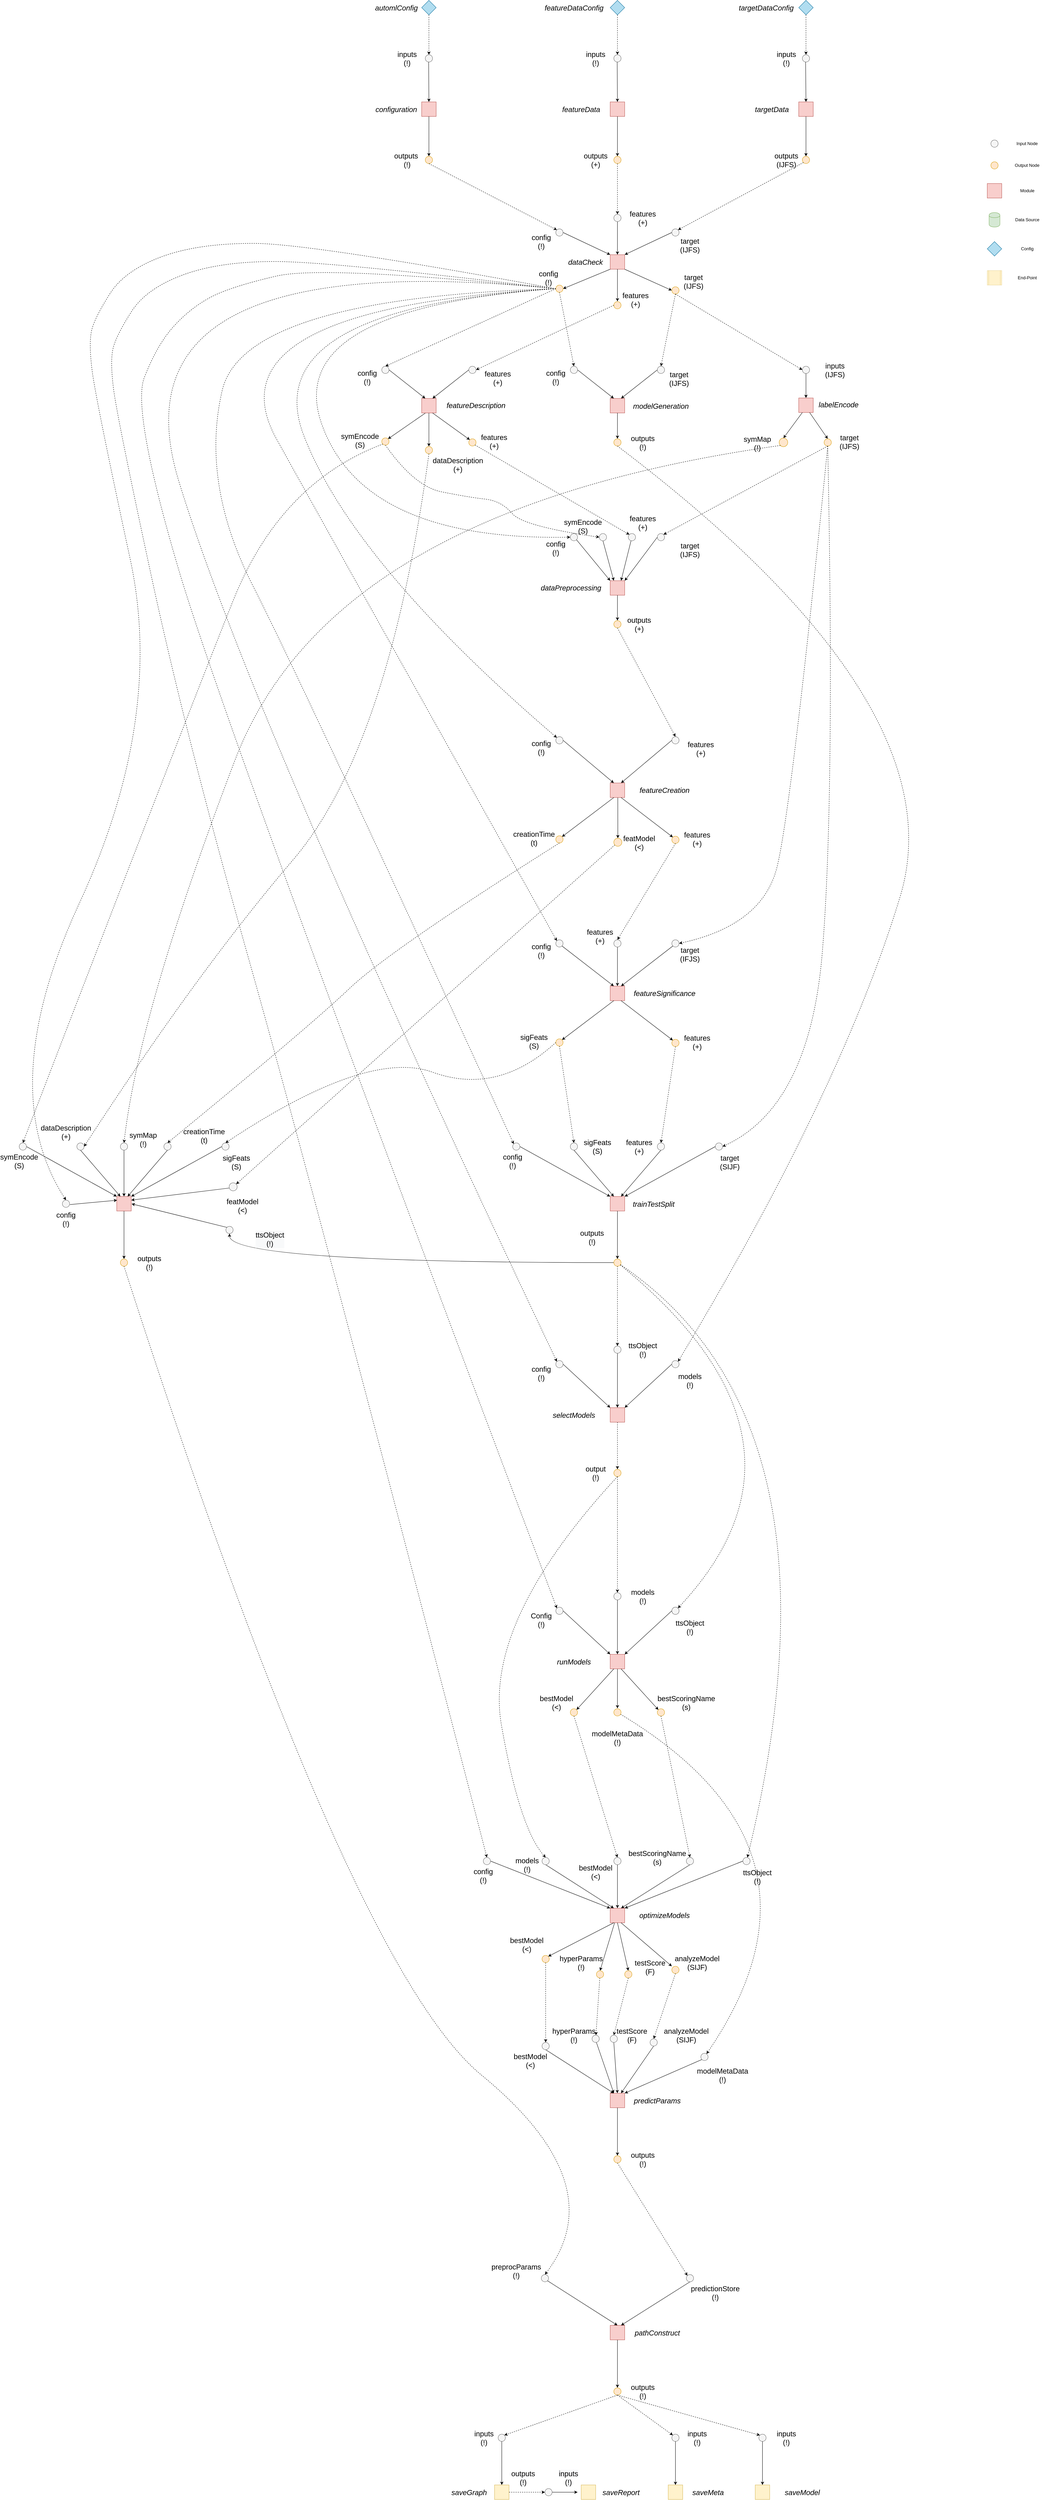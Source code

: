 <mxfile version="13.8.4" type="github">
  <diagram id="C5RBs43oDa-KdzZeNtuy" name="Page-1">
    <mxGraphModel dx="6698" dy="2019" grid="1" gridSize="10" guides="1" tooltips="1" connect="1" arrows="1" fold="1" page="1" pageScale="1" pageWidth="827" pageHeight="1169" math="0" shadow="0">
      <root>
        <mxCell id="WIyWlLk6GJQsqaUBKTNV-0" />
        <mxCell id="WIyWlLk6GJQsqaUBKTNV-1" parent="WIyWlLk6GJQsqaUBKTNV-0" />
        <mxCell id="syF4AaAk_7wiC__grxCZ-0" value="" style="shape=cylinder;whiteSpace=wrap;html=1;boundedLbl=1;backgroundOutline=1;fillColor=#d5e8d4;strokeColor=#82b366;" parent="WIyWlLk6GJQsqaUBKTNV-1" vertex="1">
          <mxGeometry x="-2215" y="-535" width="30" height="40" as="geometry" />
        </mxCell>
        <mxCell id="syF4AaAk_7wiC__grxCZ-1" value="" style="whiteSpace=wrap;html=1;aspect=fixed;fillColor=#f8cecc;strokeColor=#b85450;" parent="WIyWlLk6GJQsqaUBKTNV-1" vertex="1">
          <mxGeometry x="-2220" y="-615" width="40" height="40" as="geometry" />
        </mxCell>
        <mxCell id="syF4AaAk_7wiC__grxCZ-3" value="" style="ellipse;whiteSpace=wrap;html=1;aspect=fixed;fillColor=#f5f5f5;strokeColor=#666666;fontColor=#333333;" parent="WIyWlLk6GJQsqaUBKTNV-1" vertex="1">
          <mxGeometry x="-2210" y="-735" width="20" height="20" as="geometry" />
        </mxCell>
        <mxCell id="syF4AaAk_7wiC__grxCZ-6" value="" style="rhombus;whiteSpace=wrap;html=1;fillColor=#b1ddf0;strokeColor=#10739e;" parent="WIyWlLk6GJQsqaUBKTNV-1" vertex="1">
          <mxGeometry x="-2220" y="-455" width="40" height="40" as="geometry" />
        </mxCell>
        <mxCell id="syF4AaAk_7wiC__grxCZ-7" value="Input Node" style="text;html=1;strokeColor=none;fillColor=none;align=center;verticalAlign=middle;whiteSpace=wrap;rounded=0;labelBorderColor=none;labelPosition=center;verticalLabelPosition=middle;" parent="WIyWlLk6GJQsqaUBKTNV-1" vertex="1">
          <mxGeometry x="-2150" y="-735" width="80" height="20" as="geometry" />
        </mxCell>
        <mxCell id="syF4AaAk_7wiC__grxCZ-8" value="Module" style="text;html=1;align=center;verticalAlign=middle;resizable=0;points=[];autosize=1;" parent="WIyWlLk6GJQsqaUBKTNV-1" vertex="1">
          <mxGeometry x="-2135" y="-605" width="50" height="20" as="geometry" />
        </mxCell>
        <mxCell id="syF4AaAk_7wiC__grxCZ-9" value="Data Source" style="text;html=1;align=center;verticalAlign=middle;resizable=0;points=[];autosize=1;" parent="WIyWlLk6GJQsqaUBKTNV-1" vertex="1">
          <mxGeometry x="-2150" y="-525" width="80" height="20" as="geometry" />
        </mxCell>
        <mxCell id="syF4AaAk_7wiC__grxCZ-10" value="" style="ellipse;whiteSpace=wrap;html=1;aspect=fixed;fillColor=#ffe6cc;strokeColor=#d79b00;" parent="WIyWlLk6GJQsqaUBKTNV-1" vertex="1">
          <mxGeometry x="-2210" y="-675" width="20" height="20" as="geometry" />
        </mxCell>
        <mxCell id="syF4AaAk_7wiC__grxCZ-11" value="Output Node" style="text;html=1;strokeColor=none;fillColor=none;align=center;verticalAlign=middle;whiteSpace=wrap;rounded=0;labelBorderColor=none;labelPosition=center;verticalLabelPosition=middle;" parent="WIyWlLk6GJQsqaUBKTNV-1" vertex="1">
          <mxGeometry x="-2150" y="-675" width="80" height="20" as="geometry" />
        </mxCell>
        <mxCell id="syF4AaAk_7wiC__grxCZ-12" value="Config" style="text;html=1;align=center;verticalAlign=middle;resizable=0;points=[];autosize=1;" parent="WIyWlLk6GJQsqaUBKTNV-1" vertex="1">
          <mxGeometry x="-2135" y="-445" width="50" height="20" as="geometry" />
        </mxCell>
        <mxCell id="syF4AaAk_7wiC__grxCZ-690" value="" style="shape=process;whiteSpace=wrap;html=1;backgroundOutline=1;dashed=1;dashPattern=1 1;fontSize=15;fillColor=#fff2cc;strokeColor=#d6b656;" parent="WIyWlLk6GJQsqaUBKTNV-1" vertex="1">
          <mxGeometry x="-2220" y="-375" width="40" height="40" as="geometry" />
        </mxCell>
        <mxCell id="syF4AaAk_7wiC__grxCZ-691" value="End-Point" style="text;html=1;align=center;verticalAlign=middle;resizable=0;points=[];autosize=1;" parent="WIyWlLk6GJQsqaUBKTNV-1" vertex="1">
          <mxGeometry x="-2145" y="-365" width="70" height="20" as="geometry" />
        </mxCell>
        <mxCell id="Ut67D4-_fYfOlmeCOS3n-6" value="" style="rhombus;whiteSpace=wrap;html=1;fillColor=#b1ddf0;strokeColor=#10739e;" parent="WIyWlLk6GJQsqaUBKTNV-1" vertex="1">
          <mxGeometry x="-3780" y="-1120" width="40" height="40" as="geometry" />
        </mxCell>
        <mxCell id="Ut67D4-_fYfOlmeCOS3n-7" value="" style="rhombus;whiteSpace=wrap;html=1;fillColor=#b1ddf0;strokeColor=#10739e;" parent="WIyWlLk6GJQsqaUBKTNV-1" vertex="1">
          <mxGeometry x="-3260" y="-1120" width="40" height="40" as="geometry" />
        </mxCell>
        <mxCell id="Ut67D4-_fYfOlmeCOS3n-8" value="" style="rhombus;whiteSpace=wrap;html=1;fillColor=#b1ddf0;strokeColor=#10739e;" parent="WIyWlLk6GJQsqaUBKTNV-1" vertex="1">
          <mxGeometry x="-2740" y="-1120" width="40" height="40" as="geometry" />
        </mxCell>
        <mxCell id="Ut67D4-_fYfOlmeCOS3n-9" value="&lt;font style=&quot;font-size: 20px&quot;&gt;&lt;i&gt;automlConfig&lt;/i&gt;&lt;/font&gt;" style="text;html=1;align=center;verticalAlign=middle;resizable=0;points=[];autosize=1;" parent="WIyWlLk6GJQsqaUBKTNV-1" vertex="1">
          <mxGeometry x="-3915" y="-1110" width="130" height="20" as="geometry" />
        </mxCell>
        <mxCell id="Ut67D4-_fYfOlmeCOS3n-10" value="&lt;font style=&quot;font-size: 20px&quot;&gt;&lt;i&gt;featureDataConfig&lt;/i&gt;&lt;/font&gt;" style="text;html=1;align=center;verticalAlign=middle;resizable=0;points=[];autosize=1;" parent="WIyWlLk6GJQsqaUBKTNV-1" vertex="1">
          <mxGeometry x="-3450" y="-1110" width="180" height="20" as="geometry" />
        </mxCell>
        <mxCell id="Ut67D4-_fYfOlmeCOS3n-11" value="&lt;font style=&quot;font-size: 20px&quot;&gt;&lt;i&gt;targetDataConfig&lt;/i&gt;&lt;/font&gt;" style="text;html=1;align=center;verticalAlign=middle;resizable=0;points=[];autosize=1;" parent="WIyWlLk6GJQsqaUBKTNV-1" vertex="1">
          <mxGeometry x="-2915" y="-1110" width="170" height="20" as="geometry" />
        </mxCell>
        <mxCell id="Ut67D4-_fYfOlmeCOS3n-12" value="" style="endArrow=classic;html=1;exitX=0.5;exitY=1;exitDx=0;exitDy=0;entryX=0.5;entryY=0;entryDx=0;entryDy=0;dashed=1;" parent="WIyWlLk6GJQsqaUBKTNV-1" source="Ut67D4-_fYfOlmeCOS3n-8" target="Ut67D4-_fYfOlmeCOS3n-16" edge="1">
          <mxGeometry width="50" height="50" relative="1" as="geometry">
            <mxPoint x="-2830" y="-730" as="sourcePoint" />
            <mxPoint x="-2720" y="-960" as="targetPoint" />
          </mxGeometry>
        </mxCell>
        <mxCell id="Ut67D4-_fYfOlmeCOS3n-13" value="" style="endArrow=classic;html=1;exitX=0.5;exitY=1;exitDx=0;exitDy=0;entryX=0.5;entryY=0;entryDx=0;entryDy=0;dashed=1;" parent="WIyWlLk6GJQsqaUBKTNV-1" source="Ut67D4-_fYfOlmeCOS3n-7" target="Ut67D4-_fYfOlmeCOS3n-17" edge="1">
          <mxGeometry width="50" height="50" relative="1" as="geometry">
            <mxPoint x="-2950" y="-730" as="sourcePoint" />
            <mxPoint x="-3240" y="-960" as="targetPoint" />
          </mxGeometry>
        </mxCell>
        <mxCell id="Ut67D4-_fYfOlmeCOS3n-14" value="" style="endArrow=classic;html=1;exitX=0.5;exitY=1;exitDx=0;exitDy=0;entryX=0.5;entryY=0;entryDx=0;entryDy=0;dashed=1;" parent="WIyWlLk6GJQsqaUBKTNV-1" source="Ut67D4-_fYfOlmeCOS3n-6" target="Ut67D4-_fYfOlmeCOS3n-18" edge="1">
          <mxGeometry width="50" height="50" relative="1" as="geometry">
            <mxPoint x="-3070" y="-730" as="sourcePoint" />
            <mxPoint x="-3760" y="-960" as="targetPoint" />
          </mxGeometry>
        </mxCell>
        <mxCell id="Ut67D4-_fYfOlmeCOS3n-16" value="" style="ellipse;whiteSpace=wrap;html=1;aspect=fixed;fillColor=#f5f5f5;strokeColor=#666666;fontColor=#333333;" parent="WIyWlLk6GJQsqaUBKTNV-1" vertex="1">
          <mxGeometry x="-2730" y="-970" width="20" height="20" as="geometry" />
        </mxCell>
        <mxCell id="Ut67D4-_fYfOlmeCOS3n-17" value="" style="ellipse;whiteSpace=wrap;html=1;aspect=fixed;fillColor=#f5f5f5;strokeColor=#666666;fontColor=#333333;" parent="WIyWlLk6GJQsqaUBKTNV-1" vertex="1">
          <mxGeometry x="-3250" y="-970" width="20" height="20" as="geometry" />
        </mxCell>
        <mxCell id="Ut67D4-_fYfOlmeCOS3n-18" value="" style="ellipse;whiteSpace=wrap;html=1;aspect=fixed;fillColor=#f5f5f5;strokeColor=#666666;fontColor=#333333;" parent="WIyWlLk6GJQsqaUBKTNV-1" vertex="1">
          <mxGeometry x="-3770" y="-970" width="20" height="20" as="geometry" />
        </mxCell>
        <mxCell id="Ut67D4-_fYfOlmeCOS3n-19" value="&lt;font style=&quot;font-size: 20px&quot;&gt;inputs&lt;br&gt;(!)&lt;br&gt;&lt;/font&gt;" style="text;html=1;strokeColor=none;fillColor=none;align=center;verticalAlign=middle;whiteSpace=wrap;rounded=0;" parent="WIyWlLk6GJQsqaUBKTNV-1" vertex="1">
          <mxGeometry x="-3840" y="-970" width="40" height="20" as="geometry" />
        </mxCell>
        <mxCell id="Ut67D4-_fYfOlmeCOS3n-20" value="&lt;font style=&quot;font-size: 20px&quot;&gt;inputs&lt;br&gt;(!)&lt;br&gt;&lt;/font&gt;" style="text;html=1;strokeColor=none;fillColor=none;align=center;verticalAlign=middle;whiteSpace=wrap;rounded=0;" parent="WIyWlLk6GJQsqaUBKTNV-1" vertex="1">
          <mxGeometry x="-3320" y="-970" width="40" height="20" as="geometry" />
        </mxCell>
        <mxCell id="Ut67D4-_fYfOlmeCOS3n-21" value="&lt;font style=&quot;font-size: 20px&quot;&gt;inputs&lt;br&gt;(!)&lt;br&gt;&lt;/font&gt;" style="text;html=1;strokeColor=none;fillColor=none;align=center;verticalAlign=middle;whiteSpace=wrap;rounded=0;" parent="WIyWlLk6GJQsqaUBKTNV-1" vertex="1">
          <mxGeometry x="-2794" y="-970" width="40" height="20" as="geometry" />
        </mxCell>
        <mxCell id="Ut67D4-_fYfOlmeCOS3n-22" value="" style="endArrow=classic;html=1;exitX=0.5;exitY=1;exitDx=0;exitDy=0;entryX=0.5;entryY=0;entryDx=0;entryDy=0;" parent="WIyWlLk6GJQsqaUBKTNV-1" target="Ut67D4-_fYfOlmeCOS3n-27" edge="1">
          <mxGeometry width="50" height="50" relative="1" as="geometry">
            <mxPoint x="-3760.71" y="-950" as="sourcePoint" />
            <mxPoint x="-3760.71" y="-840" as="targetPoint" />
          </mxGeometry>
        </mxCell>
        <mxCell id="Ut67D4-_fYfOlmeCOS3n-23" value="" style="endArrow=classic;html=1;exitX=0.5;exitY=1;exitDx=0;exitDy=0;entryX=0.5;entryY=0;entryDx=0;entryDy=0;" parent="WIyWlLk6GJQsqaUBKTNV-1" target="Ut67D4-_fYfOlmeCOS3n-26" edge="1">
          <mxGeometry width="50" height="50" relative="1" as="geometry">
            <mxPoint x="-3240.71" y="-950" as="sourcePoint" />
            <mxPoint x="-3240.71" y="-840" as="targetPoint" />
          </mxGeometry>
        </mxCell>
        <mxCell id="Ut67D4-_fYfOlmeCOS3n-24" value="" style="endArrow=classic;html=1;entryX=0.5;entryY=0;entryDx=0;entryDy=0;" parent="WIyWlLk6GJQsqaUBKTNV-1" target="Ut67D4-_fYfOlmeCOS3n-25" edge="1">
          <mxGeometry width="50" height="50" relative="1" as="geometry">
            <mxPoint x="-2721" y="-950" as="sourcePoint" />
            <mxPoint x="-2720.71" y="-840" as="targetPoint" />
          </mxGeometry>
        </mxCell>
        <mxCell id="Ut67D4-_fYfOlmeCOS3n-25" value="" style="whiteSpace=wrap;html=1;aspect=fixed;fillColor=#f8cecc;strokeColor=#b85450;" parent="WIyWlLk6GJQsqaUBKTNV-1" vertex="1">
          <mxGeometry x="-2740" y="-840" width="40" height="40" as="geometry" />
        </mxCell>
        <mxCell id="Ut67D4-_fYfOlmeCOS3n-26" value="" style="whiteSpace=wrap;html=1;aspect=fixed;fillColor=#f8cecc;strokeColor=#b85450;" parent="WIyWlLk6GJQsqaUBKTNV-1" vertex="1">
          <mxGeometry x="-3260" y="-840" width="40" height="40" as="geometry" />
        </mxCell>
        <mxCell id="Ut67D4-_fYfOlmeCOS3n-27" value="" style="whiteSpace=wrap;html=1;aspect=fixed;fillColor=#f8cecc;strokeColor=#b85450;" parent="WIyWlLk6GJQsqaUBKTNV-1" vertex="1">
          <mxGeometry x="-3780" y="-840" width="40" height="40" as="geometry" />
        </mxCell>
        <mxCell id="Ut67D4-_fYfOlmeCOS3n-32" value="" style="endArrow=classic;html=1;exitX=0.5;exitY=1;exitDx=0;exitDy=0;entryX=0.5;entryY=0;entryDx=0;entryDy=0;" parent="WIyWlLk6GJQsqaUBKTNV-1" source="Ut67D4-_fYfOlmeCOS3n-27" target="Ut67D4-_fYfOlmeCOS3n-33" edge="1">
          <mxGeometry width="50" height="50" relative="1" as="geometry">
            <mxPoint x="-3750" y="-1070" as="sourcePoint" />
            <mxPoint x="-3690" y="-740" as="targetPoint" />
          </mxGeometry>
        </mxCell>
        <mxCell id="Ut67D4-_fYfOlmeCOS3n-33" value="" style="ellipse;whiteSpace=wrap;html=1;aspect=fixed;fillColor=#ffe6cc;strokeColor=#d79b00;" parent="WIyWlLk6GJQsqaUBKTNV-1" vertex="1">
          <mxGeometry x="-3770" y="-690" width="20" height="20" as="geometry" />
        </mxCell>
        <mxCell id="Ut67D4-_fYfOlmeCOS3n-38" value="" style="endArrow=classic;html=1;exitX=0.5;exitY=1;exitDx=0;exitDy=0;entryX=0.5;entryY=0;entryDx=0;entryDy=0;" parent="WIyWlLk6GJQsqaUBKTNV-1" target="Ut67D4-_fYfOlmeCOS3n-39" edge="1">
          <mxGeometry width="50" height="50" relative="1" as="geometry">
            <mxPoint x="-3240" y="-800" as="sourcePoint" />
            <mxPoint x="-3170" y="-740" as="targetPoint" />
          </mxGeometry>
        </mxCell>
        <mxCell id="Ut67D4-_fYfOlmeCOS3n-39" value="" style="ellipse;whiteSpace=wrap;html=1;aspect=fixed;fillColor=#ffe6cc;strokeColor=#d79b00;" parent="WIyWlLk6GJQsqaUBKTNV-1" vertex="1">
          <mxGeometry x="-3250" y="-690" width="20" height="20" as="geometry" />
        </mxCell>
        <mxCell id="Ut67D4-_fYfOlmeCOS3n-40" value="" style="endArrow=classic;html=1;exitX=0.5;exitY=1;exitDx=0;exitDy=0;entryX=0.5;entryY=0;entryDx=0;entryDy=0;" parent="WIyWlLk6GJQsqaUBKTNV-1" target="Ut67D4-_fYfOlmeCOS3n-41" edge="1">
          <mxGeometry width="50" height="50" relative="1" as="geometry">
            <mxPoint x="-2720.0" y="-800" as="sourcePoint" />
            <mxPoint x="-2650" y="-740" as="targetPoint" />
          </mxGeometry>
        </mxCell>
        <mxCell id="Ut67D4-_fYfOlmeCOS3n-41" value="" style="ellipse;whiteSpace=wrap;html=1;aspect=fixed;fillColor=#ffe6cc;strokeColor=#d79b00;" parent="WIyWlLk6GJQsqaUBKTNV-1" vertex="1">
          <mxGeometry x="-2730" y="-690" width="20" height="20" as="geometry" />
        </mxCell>
        <mxCell id="Ut67D4-_fYfOlmeCOS3n-42" value="&lt;span style=&quot;font-size: 20px&quot;&gt;outputs&amp;nbsp;&lt;br&gt;(!)&lt;br&gt;&lt;/span&gt;" style="text;html=1;strokeColor=none;fillColor=none;align=center;verticalAlign=middle;whiteSpace=wrap;rounded=0;" parent="WIyWlLk6GJQsqaUBKTNV-1" vertex="1">
          <mxGeometry x="-3840" y="-690" width="40" height="20" as="geometry" />
        </mxCell>
        <mxCell id="Ut67D4-_fYfOlmeCOS3n-43" value="&lt;span style=&quot;font-size: 20px&quot;&gt;outputs&lt;br&gt;(+)&lt;br&gt;&lt;/span&gt;" style="text;html=1;strokeColor=none;fillColor=none;align=center;verticalAlign=middle;whiteSpace=wrap;rounded=0;" parent="WIyWlLk6GJQsqaUBKTNV-1" vertex="1">
          <mxGeometry x="-3320" y="-690" width="40" height="20" as="geometry" />
        </mxCell>
        <mxCell id="Ut67D4-_fYfOlmeCOS3n-44" value="&lt;span style=&quot;font-size: 20px&quot;&gt;outputs&lt;br&gt;(IJFS)&lt;br&gt;&lt;/span&gt;" style="text;html=1;strokeColor=none;fillColor=none;align=center;verticalAlign=middle;whiteSpace=wrap;rounded=0;" parent="WIyWlLk6GJQsqaUBKTNV-1" vertex="1">
          <mxGeometry x="-2794" y="-690" width="40" height="20" as="geometry" />
        </mxCell>
        <mxCell id="Ut67D4-_fYfOlmeCOS3n-47" value="&lt;font style=&quot;font-size: 20px&quot;&gt;&lt;i&gt;configuration&lt;/i&gt;&lt;/font&gt;" style="text;html=1;strokeColor=none;fillColor=none;align=center;verticalAlign=middle;whiteSpace=wrap;rounded=0;" parent="WIyWlLk6GJQsqaUBKTNV-1" vertex="1">
          <mxGeometry x="-3870" y="-830" width="40" height="20" as="geometry" />
        </mxCell>
        <mxCell id="Ut67D4-_fYfOlmeCOS3n-48" value="&lt;font style=&quot;font-size: 20px&quot;&gt;&lt;i&gt;featureData&lt;/i&gt;&lt;/font&gt;" style="text;html=1;strokeColor=none;fillColor=none;align=center;verticalAlign=middle;whiteSpace=wrap;rounded=0;" parent="WIyWlLk6GJQsqaUBKTNV-1" vertex="1">
          <mxGeometry x="-3360" y="-830" width="40" height="20" as="geometry" />
        </mxCell>
        <mxCell id="Ut67D4-_fYfOlmeCOS3n-49" value="&lt;font style=&quot;font-size: 20px&quot;&gt;&lt;i&gt;targetData&lt;/i&gt;&lt;/font&gt;" style="text;html=1;strokeColor=none;fillColor=none;align=center;verticalAlign=middle;whiteSpace=wrap;rounded=0;" parent="WIyWlLk6GJQsqaUBKTNV-1" vertex="1">
          <mxGeometry x="-2834" y="-830" width="40" height="20" as="geometry" />
        </mxCell>
        <mxCell id="Ut67D4-_fYfOlmeCOS3n-52" value="" style="whiteSpace=wrap;html=1;aspect=fixed;fillColor=#f8cecc;strokeColor=#b85450;" parent="WIyWlLk6GJQsqaUBKTNV-1" vertex="1">
          <mxGeometry x="-3260" y="-418.75" width="40" height="40" as="geometry" />
        </mxCell>
        <mxCell id="Ut67D4-_fYfOlmeCOS3n-53" value="&lt;font style=&quot;font-size: 20px&quot;&gt;&lt;i&gt;dataCheck&lt;/i&gt;&lt;/font&gt;" style="text;html=1;strokeColor=none;fillColor=none;align=center;verticalAlign=middle;whiteSpace=wrap;rounded=0;" parent="WIyWlLk6GJQsqaUBKTNV-1" vertex="1">
          <mxGeometry x="-3348" y="-408.75" width="40" height="20" as="geometry" />
        </mxCell>
        <mxCell id="Ut67D4-_fYfOlmeCOS3n-54" value="" style="endArrow=classic;html=1;exitX=1;exitY=0.5;exitDx=0;exitDy=0;entryX=0;entryY=0;entryDx=0;entryDy=0;" parent="WIyWlLk6GJQsqaUBKTNV-1" source="Ut67D4-_fYfOlmeCOS3n-59" target="Ut67D4-_fYfOlmeCOS3n-52" edge="1">
          <mxGeometry width="50" height="50" relative="1" as="geometry">
            <mxPoint x="-3400" y="-480" as="sourcePoint" />
            <mxPoint x="-3750" y="-790" as="targetPoint" />
          </mxGeometry>
        </mxCell>
        <mxCell id="Ut67D4-_fYfOlmeCOS3n-55" value="" style="endArrow=classic;html=1;exitX=0;exitY=0.5;exitDx=0;exitDy=0;entryX=1;entryY=0;entryDx=0;entryDy=0;" parent="WIyWlLk6GJQsqaUBKTNV-1" source="Ut67D4-_fYfOlmeCOS3n-58" target="Ut67D4-_fYfOlmeCOS3n-52" edge="1">
          <mxGeometry width="50" height="50" relative="1" as="geometry">
            <mxPoint x="-3090" y="-480" as="sourcePoint" />
            <mxPoint x="-3250" y="-428.75" as="targetPoint" />
          </mxGeometry>
        </mxCell>
        <mxCell id="Ut67D4-_fYfOlmeCOS3n-56" value="" style="endArrow=classic;html=1;exitX=0.5;exitY=1;exitDx=0;exitDy=0;entryX=0.5;entryY=0;entryDx=0;entryDy=0;" parent="WIyWlLk6GJQsqaUBKTNV-1" source="Ut67D4-_fYfOlmeCOS3n-57" target="Ut67D4-_fYfOlmeCOS3n-52" edge="1">
          <mxGeometry width="50" height="50" relative="1" as="geometry">
            <mxPoint x="-3240" y="-510" as="sourcePoint" />
            <mxPoint x="-3230.0" y="-790" as="targetPoint" />
          </mxGeometry>
        </mxCell>
        <mxCell id="Ut67D4-_fYfOlmeCOS3n-57" value="" style="ellipse;whiteSpace=wrap;html=1;aspect=fixed;fillColor=#f5f5f5;strokeColor=#666666;fontColor=#333333;" parent="WIyWlLk6GJQsqaUBKTNV-1" vertex="1">
          <mxGeometry x="-3250" y="-530" width="20" height="20" as="geometry" />
        </mxCell>
        <mxCell id="Ut67D4-_fYfOlmeCOS3n-58" value="" style="ellipse;whiteSpace=wrap;html=1;aspect=fixed;fillColor=#f5f5f5;strokeColor=#666666;fontColor=#333333;" parent="WIyWlLk6GJQsqaUBKTNV-1" vertex="1">
          <mxGeometry x="-3090" y="-490" width="20" height="20" as="geometry" />
        </mxCell>
        <mxCell id="Ut67D4-_fYfOlmeCOS3n-59" value="" style="ellipse;whiteSpace=wrap;html=1;aspect=fixed;fillColor=#f5f5f5;strokeColor=#666666;fontColor=#333333;" parent="WIyWlLk6GJQsqaUBKTNV-1" vertex="1">
          <mxGeometry x="-3410" y="-490" width="20" height="20" as="geometry" />
        </mxCell>
        <mxCell id="Ut67D4-_fYfOlmeCOS3n-61" value="&lt;span style=&quot;font-size: 20px&quot;&gt;target&lt;br&gt;(IJFS)&lt;br&gt;&lt;/span&gt;" style="text;html=1;strokeColor=none;fillColor=none;align=center;verticalAlign=middle;whiteSpace=wrap;rounded=0;" parent="WIyWlLk6GJQsqaUBKTNV-1" vertex="1">
          <mxGeometry x="-3060" y="-455" width="40" height="20" as="geometry" />
        </mxCell>
        <mxCell id="Ut67D4-_fYfOlmeCOS3n-62" value="&lt;span style=&quot;font-size: 20px&quot;&gt;features&lt;br&gt;(+)&lt;br&gt;&lt;/span&gt;" style="text;html=1;strokeColor=none;fillColor=none;align=center;verticalAlign=middle;whiteSpace=wrap;rounded=0;" parent="WIyWlLk6GJQsqaUBKTNV-1" vertex="1">
          <mxGeometry x="-3190" y="-530" width="40" height="20" as="geometry" />
        </mxCell>
        <mxCell id="Ut67D4-_fYfOlmeCOS3n-63" value="&lt;span style=&quot;font-size: 20px&quot;&gt;config&lt;br&gt;(!)&lt;br&gt;&lt;/span&gt;" style="text;html=1;strokeColor=none;fillColor=none;align=center;verticalAlign=middle;whiteSpace=wrap;rounded=0;" parent="WIyWlLk6GJQsqaUBKTNV-1" vertex="1">
          <mxGeometry x="-3470" y="-465" width="40" height="20" as="geometry" />
        </mxCell>
        <mxCell id="Ut67D4-_fYfOlmeCOS3n-64" value="" style="endArrow=classic;html=1;dashed=1;exitX=0.5;exitY=1;exitDx=0;exitDy=0;entryX=0;entryY=0;entryDx=0;entryDy=0;" parent="WIyWlLk6GJQsqaUBKTNV-1" source="Ut67D4-_fYfOlmeCOS3n-33" target="Ut67D4-_fYfOlmeCOS3n-59" edge="1">
          <mxGeometry width="50" height="50" relative="1" as="geometry">
            <mxPoint x="-3260" y="-460" as="sourcePoint" />
            <mxPoint x="-3210" y="-510" as="targetPoint" />
          </mxGeometry>
        </mxCell>
        <mxCell id="Ut67D4-_fYfOlmeCOS3n-65" value="" style="endArrow=classic;html=1;dashed=1;exitX=0.5;exitY=1;exitDx=0;exitDy=0;entryX=0.5;entryY=0;entryDx=0;entryDy=0;" parent="WIyWlLk6GJQsqaUBKTNV-1" source="Ut67D4-_fYfOlmeCOS3n-39" target="Ut67D4-_fYfOlmeCOS3n-57" edge="1">
          <mxGeometry width="50" height="50" relative="1" as="geometry">
            <mxPoint x="-3750" y="-660" as="sourcePoint" />
            <mxPoint x="-3397.071" y="-477.071" as="targetPoint" />
          </mxGeometry>
        </mxCell>
        <mxCell id="Ut67D4-_fYfOlmeCOS3n-66" value="" style="endArrow=classic;html=1;dashed=1;exitX=0;exitY=1;exitDx=0;exitDy=0;entryX=1;entryY=0;entryDx=0;entryDy=0;" parent="WIyWlLk6GJQsqaUBKTNV-1" source="Ut67D4-_fYfOlmeCOS3n-41" target="Ut67D4-_fYfOlmeCOS3n-58" edge="1">
          <mxGeometry width="50" height="50" relative="1" as="geometry">
            <mxPoint x="-3230.0" y="-660" as="sourcePoint" />
            <mxPoint x="-3230.0" y="-520" as="targetPoint" />
          </mxGeometry>
        </mxCell>
        <mxCell id="Ut67D4-_fYfOlmeCOS3n-67" value="" style="endArrow=classic;html=1;entryX=0;entryY=0.5;entryDx=0;entryDy=0;exitX=1;exitY=1;exitDx=0;exitDy=0;" parent="WIyWlLk6GJQsqaUBKTNV-1" source="Ut67D4-_fYfOlmeCOS3n-52" target="Ut67D4-_fYfOlmeCOS3n-68" edge="1">
          <mxGeometry width="50" height="50" relative="1" as="geometry">
            <mxPoint x="-3210.0" y="-430" as="sourcePoint" />
            <mxPoint x="-3100" y="-380" as="targetPoint" />
          </mxGeometry>
        </mxCell>
        <mxCell id="Ut67D4-_fYfOlmeCOS3n-68" value="" style="ellipse;whiteSpace=wrap;html=1;aspect=fixed;fillColor=#ffe6cc;strokeColor=#d79b00;" parent="WIyWlLk6GJQsqaUBKTNV-1" vertex="1">
          <mxGeometry x="-3090" y="-330.37" width="20" height="20" as="geometry" />
        </mxCell>
        <mxCell id="Ut67D4-_fYfOlmeCOS3n-69" value="" style="ellipse;whiteSpace=wrap;html=1;aspect=fixed;fillColor=#ffe6cc;strokeColor=#d79b00;" parent="WIyWlLk6GJQsqaUBKTNV-1" vertex="1">
          <mxGeometry x="-3410" y="-335" width="20" height="20" as="geometry" />
        </mxCell>
        <mxCell id="Ut67D4-_fYfOlmeCOS3n-70" value="" style="endArrow=classic;html=1;entryX=1;entryY=0.5;entryDx=0;entryDy=0;exitX=0;exitY=1;exitDx=0;exitDy=0;" parent="WIyWlLk6GJQsqaUBKTNV-1" source="Ut67D4-_fYfOlmeCOS3n-52" target="Ut67D4-_fYfOlmeCOS3n-69" edge="1">
          <mxGeometry width="50" height="50" relative="1" as="geometry">
            <mxPoint x="-3210" y="-390" as="sourcePoint" />
            <mxPoint x="-3080.0" y="-352" as="targetPoint" />
          </mxGeometry>
        </mxCell>
        <mxCell id="Ut67D4-_fYfOlmeCOS3n-71" value="" style="ellipse;whiteSpace=wrap;html=1;aspect=fixed;fillColor=#ffe6cc;strokeColor=#d79b00;" parent="WIyWlLk6GJQsqaUBKTNV-1" vertex="1">
          <mxGeometry x="-3250" y="-289.5" width="20" height="20" as="geometry" />
        </mxCell>
        <mxCell id="Ut67D4-_fYfOlmeCOS3n-72" value="" style="endArrow=classic;html=1;" parent="WIyWlLk6GJQsqaUBKTNV-1" edge="1">
          <mxGeometry width="50" height="50" relative="1" as="geometry">
            <mxPoint x="-3240" y="-379" as="sourcePoint" />
            <mxPoint x="-3240" y="-290" as="targetPoint" />
          </mxGeometry>
        </mxCell>
        <mxCell id="Ut67D4-_fYfOlmeCOS3n-73" value="&lt;span style=&quot;font-size: 20px&quot;&gt;features&lt;br&gt;(+)&lt;br&gt;&lt;/span&gt;" style="text;html=1;strokeColor=none;fillColor=none;align=center;verticalAlign=middle;whiteSpace=wrap;rounded=0;" parent="WIyWlLk6GJQsqaUBKTNV-1" vertex="1">
          <mxGeometry x="-3210" y="-305" width="40" height="20" as="geometry" />
        </mxCell>
        <mxCell id="Ut67D4-_fYfOlmeCOS3n-74" value="&lt;span style=&quot;font-size: 20px&quot;&gt;target&lt;br&gt;(IJFS)&lt;br&gt;&lt;/span&gt;" style="text;html=1;strokeColor=none;fillColor=none;align=center;verticalAlign=middle;whiteSpace=wrap;rounded=0;" parent="WIyWlLk6GJQsqaUBKTNV-1" vertex="1">
          <mxGeometry x="-3050" y="-355" width="40" height="20" as="geometry" />
        </mxCell>
        <mxCell id="Ut67D4-_fYfOlmeCOS3n-75" value="&lt;span style=&quot;font-size: 20px&quot;&gt;config&lt;br&gt;(!)&lt;br&gt;&lt;/span&gt;" style="text;html=1;strokeColor=none;fillColor=none;align=center;verticalAlign=middle;whiteSpace=wrap;rounded=0;" parent="WIyWlLk6GJQsqaUBKTNV-1" vertex="1">
          <mxGeometry x="-3450" y="-365" width="40" height="20" as="geometry" />
        </mxCell>
        <mxCell id="Ut67D4-_fYfOlmeCOS3n-76" value="" style="ellipse;whiteSpace=wrap;html=1;aspect=fixed;fillColor=#f5f5f5;strokeColor=#666666;fontColor=#333333;" parent="WIyWlLk6GJQsqaUBKTNV-1" vertex="1">
          <mxGeometry x="-2730" y="-111.25" width="20" height="20" as="geometry" />
        </mxCell>
        <mxCell id="Ut67D4-_fYfOlmeCOS3n-77" value="&lt;font style=&quot;font-size: 20px&quot;&gt;inputs&lt;br&gt;(IJFS)&lt;br&gt;&lt;/font&gt;" style="text;html=1;strokeColor=none;fillColor=none;align=center;verticalAlign=middle;whiteSpace=wrap;rounded=0;" parent="WIyWlLk6GJQsqaUBKTNV-1" vertex="1">
          <mxGeometry x="-2660" y="-111.25" width="40" height="20" as="geometry" />
        </mxCell>
        <mxCell id="Ut67D4-_fYfOlmeCOS3n-78" value="" style="endArrow=classic;html=1;entryX=0.5;entryY=0;entryDx=0;entryDy=0;exitX=0.5;exitY=1;exitDx=0;exitDy=0;" parent="WIyWlLk6GJQsqaUBKTNV-1" source="Ut67D4-_fYfOlmeCOS3n-76" target="Ut67D4-_fYfOlmeCOS3n-79" edge="1">
          <mxGeometry width="50" height="50" relative="1" as="geometry">
            <mxPoint x="-2710" y="-112.5" as="sourcePoint" />
            <mxPoint x="-2720.71" y="-26.25" as="targetPoint" />
          </mxGeometry>
        </mxCell>
        <mxCell id="Ut67D4-_fYfOlmeCOS3n-79" value="" style="whiteSpace=wrap;html=1;aspect=fixed;fillColor=#f8cecc;strokeColor=#b85450;" parent="WIyWlLk6GJQsqaUBKTNV-1" vertex="1">
          <mxGeometry x="-2740" y="-23.75" width="40" height="40" as="geometry" />
        </mxCell>
        <mxCell id="Ut67D4-_fYfOlmeCOS3n-80" value="" style="endArrow=classic;html=1;entryX=0.5;entryY=0;entryDx=0;entryDy=0;exitX=0.75;exitY=1;exitDx=0;exitDy=0;" parent="WIyWlLk6GJQsqaUBKTNV-1" source="Ut67D4-_fYfOlmeCOS3n-79" target="Ut67D4-_fYfOlmeCOS3n-81" edge="1">
          <mxGeometry width="50" height="50" relative="1" as="geometry">
            <mxPoint x="-2710" y="37.5" as="sourcePoint" />
            <mxPoint x="-2650" y="73.75" as="targetPoint" />
          </mxGeometry>
        </mxCell>
        <mxCell id="Ut67D4-_fYfOlmeCOS3n-81" value="" style="ellipse;whiteSpace=wrap;html=1;aspect=fixed;fillColor=#ffe6cc;strokeColor=#d79b00;" parent="WIyWlLk6GJQsqaUBKTNV-1" vertex="1">
          <mxGeometry x="-2670" y="88.75" width="20" height="20" as="geometry" />
        </mxCell>
        <mxCell id="Ut67D4-_fYfOlmeCOS3n-82" value="&lt;span style=&quot;font-size: 20px&quot;&gt;target&lt;br&gt;(IJFS)&lt;br&gt;&lt;/span&gt;" style="text;html=1;strokeColor=none;fillColor=none;align=center;verticalAlign=middle;whiteSpace=wrap;rounded=0;" parent="WIyWlLk6GJQsqaUBKTNV-1" vertex="1">
          <mxGeometry x="-2620" y="86.88" width="40" height="20" as="geometry" />
        </mxCell>
        <mxCell id="Ut67D4-_fYfOlmeCOS3n-83" value="&lt;font style=&quot;font-size: 20px&quot;&gt;&lt;i&gt;labelEncode&lt;/i&gt;&lt;/font&gt;" style="text;html=1;strokeColor=none;fillColor=none;align=center;verticalAlign=middle;whiteSpace=wrap;rounded=0;" parent="WIyWlLk6GJQsqaUBKTNV-1" vertex="1">
          <mxGeometry x="-2650" y="-16.25" width="40" height="20" as="geometry" />
        </mxCell>
        <mxCell id="Ut67D4-_fYfOlmeCOS3n-86" value="" style="endArrow=classic;html=1;dashed=1;exitX=0.5;exitY=1;exitDx=0;exitDy=0;entryX=0;entryY=0.5;entryDx=0;entryDy=0;" parent="WIyWlLk6GJQsqaUBKTNV-1" source="Ut67D4-_fYfOlmeCOS3n-68" target="Ut67D4-_fYfOlmeCOS3n-76" edge="1">
          <mxGeometry width="50" height="50" relative="1" as="geometry">
            <mxPoint x="-2690" y="-40" as="sourcePoint" />
            <mxPoint x="-2640" y="-90" as="targetPoint" />
          </mxGeometry>
        </mxCell>
        <mxCell id="Ut67D4-_fYfOlmeCOS3n-87" value="" style="whiteSpace=wrap;html=1;aspect=fixed;fillColor=#f8cecc;strokeColor=#b85450;" parent="WIyWlLk6GJQsqaUBKTNV-1" vertex="1">
          <mxGeometry x="-3260" y="-22.5" width="40" height="40" as="geometry" />
        </mxCell>
        <mxCell id="Ut67D4-_fYfOlmeCOS3n-88" value="" style="endArrow=classic;html=1;entryX=0.75;entryY=0;entryDx=0;entryDy=0;exitX=0;exitY=0.5;exitDx=0;exitDy=0;" parent="WIyWlLk6GJQsqaUBKTNV-1" source="Ut67D4-_fYfOlmeCOS3n-90" target="Ut67D4-_fYfOlmeCOS3n-87" edge="1">
          <mxGeometry width="50" height="50" relative="1" as="geometry">
            <mxPoint x="-3190" y="-31.25" as="sourcePoint" />
            <mxPoint x="-2710" y="137.5" as="targetPoint" />
          </mxGeometry>
        </mxCell>
        <mxCell id="Ut67D4-_fYfOlmeCOS3n-89" value="" style="endArrow=classic;html=1;entryX=0.25;entryY=0;entryDx=0;entryDy=0;exitX=1;exitY=0.5;exitDx=0;exitDy=0;" parent="WIyWlLk6GJQsqaUBKTNV-1" source="Ut67D4-_fYfOlmeCOS3n-92" target="Ut67D4-_fYfOlmeCOS3n-87" edge="1">
          <mxGeometry width="50" height="50" relative="1" as="geometry">
            <mxPoint x="-3320" y="-22.25" as="sourcePoint" />
            <mxPoint x="-3220" y="-12.5" as="targetPoint" />
          </mxGeometry>
        </mxCell>
        <mxCell id="Ut67D4-_fYfOlmeCOS3n-90" value="" style="ellipse;whiteSpace=wrap;html=1;aspect=fixed;fillColor=#f5f5f5;strokeColor=#666666;fontColor=#333333;" parent="WIyWlLk6GJQsqaUBKTNV-1" vertex="1">
          <mxGeometry x="-3130" y="-111.25" width="20" height="20" as="geometry" />
        </mxCell>
        <mxCell id="Ut67D4-_fYfOlmeCOS3n-92" value="" style="ellipse;whiteSpace=wrap;html=1;aspect=fixed;fillColor=#f5f5f5;strokeColor=#666666;fontColor=#333333;" parent="WIyWlLk6GJQsqaUBKTNV-1" vertex="1">
          <mxGeometry x="-3370" y="-111.25" width="20" height="20" as="geometry" />
        </mxCell>
        <mxCell id="Ut67D4-_fYfOlmeCOS3n-93" value="" style="endArrow=classic;html=1;exitX=0.5;exitY=1;exitDx=0;exitDy=0;entryX=0.5;entryY=0;entryDx=0;entryDy=0;" parent="WIyWlLk6GJQsqaUBKTNV-1" source="Ut67D4-_fYfOlmeCOS3n-87" target="Ut67D4-_fYfOlmeCOS3n-94" edge="1">
          <mxGeometry width="50" height="50" relative="1" as="geometry">
            <mxPoint x="-3240.5" y="36.25" as="sourcePoint" />
            <mxPoint x="-3240" y="117.5" as="targetPoint" />
          </mxGeometry>
        </mxCell>
        <mxCell id="Ut67D4-_fYfOlmeCOS3n-94" value="" style="ellipse;whiteSpace=wrap;html=1;aspect=fixed;fillColor=#ffe6cc;strokeColor=#d79b00;" parent="WIyWlLk6GJQsqaUBKTNV-1" vertex="1">
          <mxGeometry x="-3250" y="88.75" width="20" height="20" as="geometry" />
        </mxCell>
        <mxCell id="Ut67D4-_fYfOlmeCOS3n-95" value="&lt;span style=&quot;font-size: 20px&quot;&gt;target&lt;br&gt;(IJFS)&lt;br&gt;&lt;/span&gt;" style="text;html=1;strokeColor=none;fillColor=none;align=center;verticalAlign=middle;whiteSpace=wrap;rounded=0;" parent="WIyWlLk6GJQsqaUBKTNV-1" vertex="1">
          <mxGeometry x="-3090" y="-87.5" width="40" height="20" as="geometry" />
        </mxCell>
        <mxCell id="Ut67D4-_fYfOlmeCOS3n-96" value="&lt;span style=&quot;font-size: 20px&quot;&gt;config&lt;br&gt;(!)&lt;br&gt;&lt;/span&gt;" style="text;html=1;strokeColor=none;fillColor=none;align=center;verticalAlign=middle;whiteSpace=wrap;rounded=0;" parent="WIyWlLk6GJQsqaUBKTNV-1" vertex="1">
          <mxGeometry x="-3430" y="-91.25" width="40" height="20" as="geometry" />
        </mxCell>
        <mxCell id="Ut67D4-_fYfOlmeCOS3n-97" value="" style="endArrow=classic;html=1;dashed=1;exitX=0.5;exitY=1;exitDx=0;exitDy=0;entryX=0.5;entryY=0;entryDx=0;entryDy=0;" parent="WIyWlLk6GJQsqaUBKTNV-1" source="Ut67D4-_fYfOlmeCOS3n-68" target="Ut67D4-_fYfOlmeCOS3n-90" edge="1">
          <mxGeometry width="50" height="50" relative="1" as="geometry">
            <mxPoint x="-3060.0" y="-310.37" as="sourcePoint" />
            <mxPoint x="-2720.0" y="-191.25" as="targetPoint" />
          </mxGeometry>
        </mxCell>
        <mxCell id="Ut67D4-_fYfOlmeCOS3n-98" value="" style="endArrow=classic;html=1;dashed=1;exitX=0.5;exitY=1;exitDx=0;exitDy=0;entryX=0.5;entryY=0;entryDx=0;entryDy=0;" parent="WIyWlLk6GJQsqaUBKTNV-1" source="Ut67D4-_fYfOlmeCOS3n-69" target="Ut67D4-_fYfOlmeCOS3n-92" edge="1">
          <mxGeometry width="50" height="50" relative="1" as="geometry">
            <mxPoint x="-3070" y="-300.37" as="sourcePoint" />
            <mxPoint x="-3160" y="-120.0" as="targetPoint" />
          </mxGeometry>
        </mxCell>
        <mxCell id="Ut67D4-_fYfOlmeCOS3n-108" value="" style="endArrow=classic;html=1;dashed=1;exitX=0;exitY=0.5;exitDx=0;exitDy=0;entryX=1;entryY=0.5;entryDx=0;entryDy=0;" parent="WIyWlLk6GJQsqaUBKTNV-1" source="Ut67D4-_fYfOlmeCOS3n-71" target="Ut67D4-_fYfOlmeCOS3n-116" edge="1">
          <mxGeometry width="50" height="50" relative="1" as="geometry">
            <mxPoint x="-3390" y="-305" as="sourcePoint" />
            <mxPoint x="-3590" y="-158.75" as="targetPoint" />
          </mxGeometry>
        </mxCell>
        <mxCell id="Ut67D4-_fYfOlmeCOS3n-109" value="" style="endArrow=classic;html=1;dashed=1;exitX=0;exitY=0.5;exitDx=0;exitDy=0;entryX=0.5;entryY=0;entryDx=0;entryDy=0;" parent="WIyWlLk6GJQsqaUBKTNV-1" source="Ut67D4-_fYfOlmeCOS3n-69" target="Ut67D4-_fYfOlmeCOS3n-117" edge="1">
          <mxGeometry width="50" height="50" relative="1" as="geometry">
            <mxPoint x="-3240" y="-269.5" as="sourcePoint" />
            <mxPoint x="-3912.929" y="-165.821" as="targetPoint" />
          </mxGeometry>
        </mxCell>
        <mxCell id="Ut67D4-_fYfOlmeCOS3n-112" value="&lt;font style=&quot;font-size: 20px&quot;&gt;&lt;i&gt;modelGeneration&lt;/i&gt;&lt;/font&gt;" style="text;html=1;strokeColor=none;fillColor=none;align=center;verticalAlign=middle;whiteSpace=wrap;rounded=0;" parent="WIyWlLk6GJQsqaUBKTNV-1" vertex="1">
          <mxGeometry x="-3140" y="-12.5" width="40" height="20" as="geometry" />
        </mxCell>
        <mxCell id="Ut67D4-_fYfOlmeCOS3n-113" value="" style="whiteSpace=wrap;html=1;aspect=fixed;fillColor=#f8cecc;strokeColor=#b85450;" parent="WIyWlLk6GJQsqaUBKTNV-1" vertex="1">
          <mxGeometry x="-3780" y="-22.5" width="40" height="40" as="geometry" />
        </mxCell>
        <mxCell id="Ut67D4-_fYfOlmeCOS3n-114" value="" style="endArrow=classic;html=1;entryX=0.75;entryY=0;entryDx=0;entryDy=0;exitX=0;exitY=0.5;exitDx=0;exitDy=0;" parent="WIyWlLk6GJQsqaUBKTNV-1" source="Ut67D4-_fYfOlmeCOS3n-116" target="Ut67D4-_fYfOlmeCOS3n-113" edge="1">
          <mxGeometry width="50" height="50" relative="1" as="geometry">
            <mxPoint x="-3710" y="-31.25" as="sourcePoint" />
            <mxPoint x="-3230" y="137.5" as="targetPoint" />
          </mxGeometry>
        </mxCell>
        <mxCell id="Ut67D4-_fYfOlmeCOS3n-115" value="" style="endArrow=classic;html=1;entryX=0.25;entryY=0;entryDx=0;entryDy=0;exitX=1;exitY=0.5;exitDx=0;exitDy=0;" parent="WIyWlLk6GJQsqaUBKTNV-1" source="Ut67D4-_fYfOlmeCOS3n-117" target="Ut67D4-_fYfOlmeCOS3n-113" edge="1">
          <mxGeometry width="50" height="50" relative="1" as="geometry">
            <mxPoint x="-3840" y="-22.25" as="sourcePoint" />
            <mxPoint x="-3740" y="-12.5" as="targetPoint" />
          </mxGeometry>
        </mxCell>
        <mxCell id="Ut67D4-_fYfOlmeCOS3n-116" value="" style="ellipse;whiteSpace=wrap;html=1;aspect=fixed;fillColor=#f5f5f5;strokeColor=#666666;fontColor=#333333;" parent="WIyWlLk6GJQsqaUBKTNV-1" vertex="1">
          <mxGeometry x="-3650" y="-111.25" width="20" height="20" as="geometry" />
        </mxCell>
        <mxCell id="Ut67D4-_fYfOlmeCOS3n-117" value="" style="ellipse;whiteSpace=wrap;html=1;aspect=fixed;fillColor=#f5f5f5;strokeColor=#666666;fontColor=#333333;" parent="WIyWlLk6GJQsqaUBKTNV-1" vertex="1">
          <mxGeometry x="-3890" y="-111.25" width="20" height="20" as="geometry" />
        </mxCell>
        <mxCell id="Ut67D4-_fYfOlmeCOS3n-118" value="" style="endArrow=classic;html=1;exitX=0.75;exitY=1;exitDx=0;exitDy=0;entryX=0;entryY=0;entryDx=0;entryDy=0;" parent="WIyWlLk6GJQsqaUBKTNV-1" source="Ut67D4-_fYfOlmeCOS3n-113" target="Ut67D4-_fYfOlmeCOS3n-119" edge="1">
          <mxGeometry width="50" height="50" relative="1" as="geometry">
            <mxPoint x="-3760.5" y="36.25" as="sourcePoint" />
            <mxPoint x="-3760" y="117.5" as="targetPoint" />
          </mxGeometry>
        </mxCell>
        <mxCell id="Ut67D4-_fYfOlmeCOS3n-119" value="" style="ellipse;whiteSpace=wrap;html=1;aspect=fixed;fillColor=#ffe6cc;strokeColor=#d79b00;" parent="WIyWlLk6GJQsqaUBKTNV-1" vertex="1">
          <mxGeometry x="-3650" y="88.75" width="20" height="20" as="geometry" />
        </mxCell>
        <mxCell id="Ut67D4-_fYfOlmeCOS3n-121" value="&lt;span style=&quot;font-size: 20px&quot;&gt;config&lt;br&gt;(!)&lt;br&gt;&lt;/span&gt;" style="text;html=1;strokeColor=none;fillColor=none;align=center;verticalAlign=middle;whiteSpace=wrap;rounded=0;" parent="WIyWlLk6GJQsqaUBKTNV-1" vertex="1">
          <mxGeometry x="-3950" y="-91.25" width="40" height="20" as="geometry" />
        </mxCell>
        <mxCell id="Ut67D4-_fYfOlmeCOS3n-122" value="&lt;font style=&quot;font-size: 20px&quot;&gt;&lt;i&gt;featureDescription&lt;/i&gt;&lt;/font&gt;" style="text;html=1;strokeColor=none;fillColor=none;align=center;verticalAlign=middle;whiteSpace=wrap;rounded=0;" parent="WIyWlLk6GJQsqaUBKTNV-1" vertex="1">
          <mxGeometry x="-3650" y="-13.75" width="40" height="20" as="geometry" />
        </mxCell>
        <mxCell id="Ut67D4-_fYfOlmeCOS3n-123" value="&lt;span style=&quot;font-size: 20px&quot;&gt;features&lt;br&gt;(+)&lt;br&gt;&lt;/span&gt;" style="text;html=1;strokeColor=none;fillColor=none;align=center;verticalAlign=middle;whiteSpace=wrap;rounded=0;" parent="WIyWlLk6GJQsqaUBKTNV-1" vertex="1">
          <mxGeometry x="-3590" y="-88.75" width="40" height="20" as="geometry" />
        </mxCell>
        <mxCell id="Ut67D4-_fYfOlmeCOS3n-124" value="" style="endArrow=classic;html=1;entryX=1;entryY=0;entryDx=0;entryDy=0;" parent="WIyWlLk6GJQsqaUBKTNV-1" target="Ut67D4-_fYfOlmeCOS3n-125" edge="1">
          <mxGeometry width="50" height="50" relative="1" as="geometry">
            <mxPoint x="-3770" y="18" as="sourcePoint" />
            <mxPoint x="-3870" y="126.88" as="targetPoint" />
          </mxGeometry>
        </mxCell>
        <mxCell id="Ut67D4-_fYfOlmeCOS3n-125" value="" style="ellipse;whiteSpace=wrap;html=1;aspect=fixed;fillColor=#ffe6cc;strokeColor=#d79b00;" parent="WIyWlLk6GJQsqaUBKTNV-1" vertex="1">
          <mxGeometry x="-3890" y="86.25" width="20" height="20" as="geometry" />
        </mxCell>
        <mxCell id="Ut67D4-_fYfOlmeCOS3n-126" value="&lt;span style=&quot;font-size: 20px&quot;&gt;outputs&lt;br&gt;(!)&lt;br&gt;&lt;/span&gt;" style="text;html=1;strokeColor=none;fillColor=none;align=center;verticalAlign=middle;whiteSpace=wrap;rounded=0;" parent="WIyWlLk6GJQsqaUBKTNV-1" vertex="1">
          <mxGeometry x="-3190" y="88.75" width="40" height="20" as="geometry" />
        </mxCell>
        <mxCell id="Ut67D4-_fYfOlmeCOS3n-127" value="&lt;span style=&quot;font-size: 20px&quot;&gt;symEncode&lt;br&gt;(S)&lt;br&gt;&lt;/span&gt;" style="text;html=1;strokeColor=none;fillColor=none;align=center;verticalAlign=middle;whiteSpace=wrap;rounded=0;" parent="WIyWlLk6GJQsqaUBKTNV-1" vertex="1">
          <mxGeometry x="-3970" y="83.13" width="40" height="20" as="geometry" />
        </mxCell>
        <mxCell id="Ut67D4-_fYfOlmeCOS3n-129" value="&lt;span style=&quot;font-size: 20px&quot;&gt;features&lt;br&gt;(+)&lt;br&gt;&lt;/span&gt;" style="text;html=1;strokeColor=none;fillColor=none;align=center;verticalAlign=middle;whiteSpace=wrap;rounded=0;" parent="WIyWlLk6GJQsqaUBKTNV-1" vertex="1">
          <mxGeometry x="-3600" y="86.25" width="40" height="20" as="geometry" />
        </mxCell>
        <mxCell id="Ut67D4-_fYfOlmeCOS3n-130" value="" style="whiteSpace=wrap;html=1;aspect=fixed;fillColor=#f8cecc;strokeColor=#b85450;" parent="WIyWlLk6GJQsqaUBKTNV-1" vertex="1">
          <mxGeometry x="-3260" y="480" width="40" height="40" as="geometry" />
        </mxCell>
        <mxCell id="Ut67D4-_fYfOlmeCOS3n-131" value="&lt;font style=&quot;font-size: 20px&quot;&gt;&lt;i&gt;dataPreprocessing&lt;/i&gt;&lt;/font&gt;" style="text;html=1;strokeColor=none;fillColor=none;align=center;verticalAlign=middle;whiteSpace=wrap;rounded=0;" parent="WIyWlLk6GJQsqaUBKTNV-1" vertex="1">
          <mxGeometry x="-3388" y="488.75" width="40" height="20" as="geometry" />
        </mxCell>
        <mxCell id="Ut67D4-_fYfOlmeCOS3n-132" value="" style="endArrow=classic;html=1;exitX=0.5;exitY=1;exitDx=0;exitDy=0;" parent="WIyWlLk6GJQsqaUBKTNV-1" source="fdKkvQmOK0W9S40QWLTO-0" edge="1">
          <mxGeometry width="50" height="50" relative="1" as="geometry">
            <mxPoint x="-3280" y="380" as="sourcePoint" />
            <mxPoint x="-3250" y="480" as="targetPoint" />
          </mxGeometry>
        </mxCell>
        <mxCell id="Ut67D4-_fYfOlmeCOS3n-133" value="" style="endArrow=classic;html=1;exitX=0;exitY=0.5;exitDx=0;exitDy=0;entryX=1;entryY=0;entryDx=0;entryDy=0;" parent="WIyWlLk6GJQsqaUBKTNV-1" source="Ut67D4-_fYfOlmeCOS3n-136" target="Ut67D4-_fYfOlmeCOS3n-130" edge="1">
          <mxGeometry width="50" height="50" relative="1" as="geometry">
            <mxPoint x="-3090" y="360" as="sourcePoint" />
            <mxPoint x="-3250" y="411.25" as="targetPoint" />
          </mxGeometry>
        </mxCell>
        <mxCell id="Ut67D4-_fYfOlmeCOS3n-134" value="" style="endArrow=classic;html=1;entryX=0.75;entryY=0;entryDx=0;entryDy=0;" parent="WIyWlLk6GJQsqaUBKTNV-1" target="Ut67D4-_fYfOlmeCOS3n-130" edge="1">
          <mxGeometry width="50" height="50" relative="1" as="geometry">
            <mxPoint x="-3200" y="360" as="sourcePoint" />
            <mxPoint x="-3230.0" y="50" as="targetPoint" />
          </mxGeometry>
        </mxCell>
        <mxCell id="Ut67D4-_fYfOlmeCOS3n-135" value="" style="ellipse;whiteSpace=wrap;html=1;aspect=fixed;fillColor=#f5f5f5;strokeColor=#666666;fontColor=#333333;" parent="WIyWlLk6GJQsqaUBKTNV-1" vertex="1">
          <mxGeometry x="-3210" y="350" width="20" height="20" as="geometry" />
        </mxCell>
        <mxCell id="Ut67D4-_fYfOlmeCOS3n-136" value="" style="ellipse;whiteSpace=wrap;html=1;aspect=fixed;fillColor=#f5f5f5;strokeColor=#666666;fontColor=#333333;" parent="WIyWlLk6GJQsqaUBKTNV-1" vertex="1">
          <mxGeometry x="-3130" y="350" width="20" height="20" as="geometry" />
        </mxCell>
        <mxCell id="Ut67D4-_fYfOlmeCOS3n-137" value="" style="ellipse;whiteSpace=wrap;html=1;aspect=fixed;fillColor=#f5f5f5;strokeColor=#666666;fontColor=#333333;" parent="WIyWlLk6GJQsqaUBKTNV-1" vertex="1">
          <mxGeometry x="-3370" y="350" width="20" height="20" as="geometry" />
        </mxCell>
        <mxCell id="Ut67D4-_fYfOlmeCOS3n-138" value="&lt;span style=&quot;font-size: 20px&quot;&gt;target&lt;br&gt;(IJFS)&lt;br&gt;&lt;/span&gt;" style="text;html=1;strokeColor=none;fillColor=none;align=center;verticalAlign=middle;whiteSpace=wrap;rounded=0;" parent="WIyWlLk6GJQsqaUBKTNV-1" vertex="1">
          <mxGeometry x="-3060" y="385" width="40" height="20" as="geometry" />
        </mxCell>
        <mxCell id="Ut67D4-_fYfOlmeCOS3n-139" value="&lt;span style=&quot;font-size: 20px&quot;&gt;features&lt;br&gt;(+)&lt;br&gt;&lt;/span&gt;" style="text;html=1;strokeColor=none;fillColor=none;align=center;verticalAlign=middle;whiteSpace=wrap;rounded=0;" parent="WIyWlLk6GJQsqaUBKTNV-1" vertex="1">
          <mxGeometry x="-3190" y="310" width="40" height="20" as="geometry" />
        </mxCell>
        <mxCell id="Ut67D4-_fYfOlmeCOS3n-140" value="&lt;span style=&quot;font-size: 20px&quot;&gt;config&lt;br&gt;(!)&lt;br&gt;&lt;/span&gt;" style="text;html=1;strokeColor=none;fillColor=none;align=center;verticalAlign=middle;whiteSpace=wrap;rounded=0;" parent="WIyWlLk6GJQsqaUBKTNV-1" vertex="1">
          <mxGeometry x="-3430" y="380" width="40" height="20" as="geometry" />
        </mxCell>
        <mxCell id="Ut67D4-_fYfOlmeCOS3n-141" value="" style="endArrow=classic;html=1;dashed=1;exitX=1;exitY=1;exitDx=0;exitDy=0;entryX=0;entryY=0;entryDx=0;entryDy=0;" parent="WIyWlLk6GJQsqaUBKTNV-1" source="Ut67D4-_fYfOlmeCOS3n-119" target="Ut67D4-_fYfOlmeCOS3n-135" edge="1">
          <mxGeometry width="50" height="50" relative="1" as="geometry">
            <mxPoint x="-3390" y="-305" as="sourcePoint" />
            <mxPoint x="-3350" y="-101.25" as="targetPoint" />
          </mxGeometry>
        </mxCell>
        <mxCell id="Ut67D4-_fYfOlmeCOS3n-142" value="" style="endArrow=classic;html=1;dashed=1;exitX=0.5;exitY=1;exitDx=0;exitDy=0;entryX=1;entryY=0;entryDx=0;entryDy=0;" parent="WIyWlLk6GJQsqaUBKTNV-1" source="Ut67D4-_fYfOlmeCOS3n-81" target="Ut67D4-_fYfOlmeCOS3n-136" edge="1">
          <mxGeometry width="50" height="50" relative="1" as="geometry">
            <mxPoint x="-3622.929" y="115.821" as="sourcePoint" />
            <mxPoint x="-3397.071" y="362.929" as="targetPoint" />
          </mxGeometry>
        </mxCell>
        <mxCell id="Ut67D4-_fYfOlmeCOS3n-145" value="" style="curved=1;endArrow=classic;html=1;dashed=1;exitX=0;exitY=0.5;exitDx=0;exitDy=0;entryX=0;entryY=0.5;entryDx=0;entryDy=0;" parent="WIyWlLk6GJQsqaUBKTNV-1" source="Ut67D4-_fYfOlmeCOS3n-69" target="Ut67D4-_fYfOlmeCOS3n-137" edge="1">
          <mxGeometry width="50" height="50" relative="1" as="geometry">
            <mxPoint x="-3100" y="-250" as="sourcePoint" />
            <mxPoint x="-3860" y="420" as="targetPoint" />
            <Array as="points">
              <mxPoint x="-4170" y="-270" />
              <mxPoint x="-3940" y="370" />
            </Array>
          </mxGeometry>
        </mxCell>
        <mxCell id="Ut67D4-_fYfOlmeCOS3n-146" value="" style="endArrow=classic;html=1;entryX=0.5;entryY=0;entryDx=0;entryDy=0;exitX=0.5;exitY=1;exitDx=0;exitDy=0;" parent="WIyWlLk6GJQsqaUBKTNV-1" source="Ut67D4-_fYfOlmeCOS3n-130" target="Ut67D4-_fYfOlmeCOS3n-147" edge="1">
          <mxGeometry width="50" height="50" relative="1" as="geometry">
            <mxPoint x="-3230" y="520" as="sourcePoint" />
            <mxPoint x="-3240" y="620" as="targetPoint" />
          </mxGeometry>
        </mxCell>
        <mxCell id="Ut67D4-_fYfOlmeCOS3n-147" value="" style="ellipse;whiteSpace=wrap;html=1;aspect=fixed;fillColor=#ffe6cc;strokeColor=#d79b00;" parent="WIyWlLk6GJQsqaUBKTNV-1" vertex="1">
          <mxGeometry x="-3250" y="590" width="20" height="20" as="geometry" />
        </mxCell>
        <mxCell id="Ut67D4-_fYfOlmeCOS3n-148" value="" style="endArrow=classic;html=1;entryX=0.5;entryY=0;entryDx=0;entryDy=0;exitX=0.5;exitY=1;exitDx=0;exitDy=0;" parent="WIyWlLk6GJQsqaUBKTNV-1" source="Ut67D4-_fYfOlmeCOS3n-113" target="Ut67D4-_fYfOlmeCOS3n-149" edge="1">
          <mxGeometry width="50" height="50" relative="1" as="geometry">
            <mxPoint x="-3610" as="sourcePoint" />
            <mxPoint x="-3710" y="109.38" as="targetPoint" />
          </mxGeometry>
        </mxCell>
        <mxCell id="Ut67D4-_fYfOlmeCOS3n-149" value="" style="ellipse;whiteSpace=wrap;html=1;aspect=fixed;fillColor=#ffe6cc;strokeColor=#d79b00;" parent="WIyWlLk6GJQsqaUBKTNV-1" vertex="1">
          <mxGeometry x="-3770" y="110" width="20" height="20" as="geometry" />
        </mxCell>
        <mxCell id="Ut67D4-_fYfOlmeCOS3n-150" value="&lt;span style=&quot;font-size: 20px&quot;&gt;dataDescription&lt;br&gt;(+)&lt;br&gt;&lt;/span&gt;" style="text;html=1;strokeColor=none;fillColor=none;align=center;verticalAlign=middle;whiteSpace=wrap;rounded=0;" parent="WIyWlLk6GJQsqaUBKTNV-1" vertex="1">
          <mxGeometry x="-3700" y="150" width="40" height="20" as="geometry" />
        </mxCell>
        <mxCell id="Ut67D4-_fYfOlmeCOS3n-151" value="&lt;span style=&quot;font-size: 20px&quot;&gt;outputs&lt;br&gt;(+)&lt;br&gt;&lt;/span&gt;" style="text;html=1;strokeColor=none;fillColor=none;align=center;verticalAlign=middle;whiteSpace=wrap;rounded=0;" parent="WIyWlLk6GJQsqaUBKTNV-1" vertex="1">
          <mxGeometry x="-3200" y="590" width="40" height="20" as="geometry" />
        </mxCell>
        <mxCell id="3i1GLZzZhCti5nv_dwvX-15" value="" style="edgeStyle=orthogonalEdgeStyle;curved=1;orthogonalLoop=1;jettySize=auto;html=1;" parent="WIyWlLk6GJQsqaUBKTNV-1" source="Ut67D4-_fYfOlmeCOS3n-166" target="3i1GLZzZhCti5nv_dwvX-10" edge="1">
          <mxGeometry relative="1" as="geometry">
            <Array as="points">
              <mxPoint x="-3239" y="1134" />
              <mxPoint x="-3239" y="1134" />
            </Array>
          </mxGeometry>
        </mxCell>
        <mxCell id="Ut67D4-_fYfOlmeCOS3n-166" value="" style="whiteSpace=wrap;html=1;aspect=fixed;fillColor=#f8cecc;strokeColor=#b85450;" parent="WIyWlLk6GJQsqaUBKTNV-1" vertex="1">
          <mxGeometry x="-3260" y="1037.75" width="40" height="40" as="geometry" />
        </mxCell>
        <mxCell id="Ut67D4-_fYfOlmeCOS3n-167" value="" style="endArrow=classic;html=1;entryX=0.75;entryY=0;entryDx=0;entryDy=0;exitX=0;exitY=0.5;exitDx=0;exitDy=0;" parent="WIyWlLk6GJQsqaUBKTNV-1" source="Ut67D4-_fYfOlmeCOS3n-169" target="Ut67D4-_fYfOlmeCOS3n-166" edge="1">
          <mxGeometry width="50" height="50" relative="1" as="geometry">
            <mxPoint x="-3190" y="1029" as="sourcePoint" />
            <mxPoint x="-2710" y="1197.75" as="targetPoint" />
          </mxGeometry>
        </mxCell>
        <mxCell id="Ut67D4-_fYfOlmeCOS3n-168" value="" style="endArrow=classic;html=1;entryX=0.25;entryY=0;entryDx=0;entryDy=0;exitX=1;exitY=0.5;exitDx=0;exitDy=0;" parent="WIyWlLk6GJQsqaUBKTNV-1" source="Ut67D4-_fYfOlmeCOS3n-170" target="Ut67D4-_fYfOlmeCOS3n-166" edge="1">
          <mxGeometry width="50" height="50" relative="1" as="geometry">
            <mxPoint x="-3320" y="1038" as="sourcePoint" />
            <mxPoint x="-3220" y="1047.75" as="targetPoint" />
          </mxGeometry>
        </mxCell>
        <mxCell id="Ut67D4-_fYfOlmeCOS3n-169" value="" style="ellipse;whiteSpace=wrap;html=1;aspect=fixed;fillColor=#f5f5f5;strokeColor=#666666;fontColor=#333333;" parent="WIyWlLk6GJQsqaUBKTNV-1" vertex="1">
          <mxGeometry x="-3090" y="910" width="20" height="20" as="geometry" />
        </mxCell>
        <mxCell id="Ut67D4-_fYfOlmeCOS3n-170" value="" style="ellipse;whiteSpace=wrap;html=1;aspect=fixed;fillColor=#f5f5f5;strokeColor=#666666;fontColor=#333333;" parent="WIyWlLk6GJQsqaUBKTNV-1" vertex="1">
          <mxGeometry x="-3410" y="910" width="20" height="20" as="geometry" />
        </mxCell>
        <mxCell id="Ut67D4-_fYfOlmeCOS3n-171" value="" style="endArrow=classic;html=1;exitX=0.75;exitY=1;exitDx=0;exitDy=0;entryX=0;entryY=0;entryDx=0;entryDy=0;" parent="WIyWlLk6GJQsqaUBKTNV-1" source="Ut67D4-_fYfOlmeCOS3n-166" target="Ut67D4-_fYfOlmeCOS3n-172" edge="1">
          <mxGeometry width="50" height="50" relative="1" as="geometry">
            <mxPoint x="-3240.5" y="1096.5" as="sourcePoint" />
            <mxPoint x="-3240" y="1177.75" as="targetPoint" />
          </mxGeometry>
        </mxCell>
        <mxCell id="Ut67D4-_fYfOlmeCOS3n-172" value="" style="ellipse;whiteSpace=wrap;html=1;aspect=fixed;fillColor=#ffe6cc;strokeColor=#d79b00;" parent="WIyWlLk6GJQsqaUBKTNV-1" vertex="1">
          <mxGeometry x="-3090" y="1184.37" width="20" height="20" as="geometry" />
        </mxCell>
        <mxCell id="Ut67D4-_fYfOlmeCOS3n-173" value="&lt;span style=&quot;font-size: 20px&quot;&gt;config&lt;br&gt;(!)&lt;br&gt;&lt;/span&gt;" style="text;html=1;strokeColor=none;fillColor=none;align=center;verticalAlign=middle;whiteSpace=wrap;rounded=0;" parent="WIyWlLk6GJQsqaUBKTNV-1" vertex="1">
          <mxGeometry x="-3470" y="930" width="40" height="20" as="geometry" />
        </mxCell>
        <mxCell id="Ut67D4-_fYfOlmeCOS3n-174" value="&lt;font style=&quot;font-size: 20px&quot;&gt;&lt;i&gt;featureCreation&lt;/i&gt;&lt;/font&gt;" style="text;html=1;strokeColor=none;fillColor=none;align=center;verticalAlign=middle;whiteSpace=wrap;rounded=0;" parent="WIyWlLk6GJQsqaUBKTNV-1" vertex="1">
          <mxGeometry x="-3130" y="1046.5" width="40" height="20" as="geometry" />
        </mxCell>
        <mxCell id="Ut67D4-_fYfOlmeCOS3n-175" value="&lt;span style=&quot;font-size: 20px&quot;&gt;features&lt;br&gt;(+)&lt;br&gt;&lt;/span&gt;" style="text;html=1;strokeColor=none;fillColor=none;align=center;verticalAlign=middle;whiteSpace=wrap;rounded=0;" parent="WIyWlLk6GJQsqaUBKTNV-1" vertex="1">
          <mxGeometry x="-3030" y="932.5" width="40" height="20" as="geometry" />
        </mxCell>
        <mxCell id="Ut67D4-_fYfOlmeCOS3n-176" value="" style="endArrow=classic;html=1;exitX=0.25;exitY=1;exitDx=0;exitDy=0;entryX=1;entryY=0;entryDx=0;entryDy=0;" parent="WIyWlLk6GJQsqaUBKTNV-1" source="Ut67D4-_fYfOlmeCOS3n-166" target="Ut67D4-_fYfOlmeCOS3n-177" edge="1">
          <mxGeometry width="50" height="50" relative="1" as="geometry">
            <mxPoint x="-3340" y="1087.13" as="sourcePoint" />
            <mxPoint x="-3350" y="1187.13" as="targetPoint" />
          </mxGeometry>
        </mxCell>
        <mxCell id="Ut67D4-_fYfOlmeCOS3n-177" value="" style="ellipse;whiteSpace=wrap;html=1;aspect=fixed;fillColor=#ffe6cc;strokeColor=#d79b00;" parent="WIyWlLk6GJQsqaUBKTNV-1" vertex="1">
          <mxGeometry x="-3410" y="1183.12" width="20" height="20" as="geometry" />
        </mxCell>
        <mxCell id="Ut67D4-_fYfOlmeCOS3n-178" value="&lt;span style=&quot;font-size: 20px&quot;&gt;creationTime&lt;br&gt;(t)&lt;br&gt;&lt;/span&gt;" style="text;html=1;strokeColor=none;fillColor=none;align=center;verticalAlign=middle;whiteSpace=wrap;rounded=0;" parent="WIyWlLk6GJQsqaUBKTNV-1" vertex="1">
          <mxGeometry x="-3490" y="1180" width="40" height="20" as="geometry" />
        </mxCell>
        <mxCell id="Ut67D4-_fYfOlmeCOS3n-179" value="&lt;span style=&quot;font-size: 20px&quot;&gt;features&lt;br&gt;(+)&lt;br&gt;&lt;/span&gt;" style="text;html=1;strokeColor=none;fillColor=none;align=center;verticalAlign=middle;whiteSpace=wrap;rounded=0;" parent="WIyWlLk6GJQsqaUBKTNV-1" vertex="1">
          <mxGeometry x="-3040" y="1181.87" width="40" height="20" as="geometry" />
        </mxCell>
        <mxCell id="Ut67D4-_fYfOlmeCOS3n-180" value="" style="endArrow=classic;html=1;dashed=1;exitX=0.5;exitY=1;exitDx=0;exitDy=0;entryX=0.5;entryY=0;entryDx=0;entryDy=0;" parent="WIyWlLk6GJQsqaUBKTNV-1" source="Ut67D4-_fYfOlmeCOS3n-147" target="Ut67D4-_fYfOlmeCOS3n-169" edge="1">
          <mxGeometry width="50" height="50" relative="1" as="geometry">
            <mxPoint x="-3180" y="1090" as="sourcePoint" />
            <mxPoint x="-3130" y="1040" as="targetPoint" />
          </mxGeometry>
        </mxCell>
        <mxCell id="Ut67D4-_fYfOlmeCOS3n-181" value="" style="curved=1;endArrow=classic;html=1;dashed=1;entryX=0;entryY=0;entryDx=0;entryDy=0;exitX=0;exitY=0.5;exitDx=0;exitDy=0;" parent="WIyWlLk6GJQsqaUBKTNV-1" source="Ut67D4-_fYfOlmeCOS3n-69" target="Ut67D4-_fYfOlmeCOS3n-170" edge="1">
          <mxGeometry width="50" height="50" relative="1" as="geometry">
            <mxPoint x="-3440" y="-250" as="sourcePoint" />
            <mxPoint x="-3400" y="370" as="targetPoint" />
            <Array as="points">
              <mxPoint x="-4240" y="-270" />
              <mxPoint x="-3970" y="430" />
            </Array>
          </mxGeometry>
        </mxCell>
        <mxCell id="Ut67D4-_fYfOlmeCOS3n-182" value="" style="whiteSpace=wrap;html=1;aspect=fixed;fillColor=#f8cecc;strokeColor=#b85450;" parent="WIyWlLk6GJQsqaUBKTNV-1" vertex="1">
          <mxGeometry x="-3260" y="1597.75" width="40" height="40" as="geometry" />
        </mxCell>
        <mxCell id="Ut67D4-_fYfOlmeCOS3n-183" value="" style="endArrow=classic;html=1;entryX=0.5;entryY=0;entryDx=0;entryDy=0;exitX=0.5;exitY=1;exitDx=0;exitDy=0;" parent="WIyWlLk6GJQsqaUBKTNV-1" source="Ut67D4-_fYfOlmeCOS3n-185" target="Ut67D4-_fYfOlmeCOS3n-182" edge="1">
          <mxGeometry width="50" height="50" relative="1" as="geometry">
            <mxPoint x="-3190" y="1589" as="sourcePoint" />
            <mxPoint x="-2710" y="1757.75" as="targetPoint" />
          </mxGeometry>
        </mxCell>
        <mxCell id="Ut67D4-_fYfOlmeCOS3n-184" value="" style="endArrow=classic;html=1;entryX=0.25;entryY=0;entryDx=0;entryDy=0;exitX=1;exitY=1;exitDx=0;exitDy=0;" parent="WIyWlLk6GJQsqaUBKTNV-1" source="Ut67D4-_fYfOlmeCOS3n-186" target="Ut67D4-_fYfOlmeCOS3n-182" edge="1">
          <mxGeometry width="50" height="50" relative="1" as="geometry">
            <mxPoint x="-3320" y="1598" as="sourcePoint" />
            <mxPoint x="-3220" y="1607.75" as="targetPoint" />
          </mxGeometry>
        </mxCell>
        <mxCell id="Ut67D4-_fYfOlmeCOS3n-185" value="" style="ellipse;whiteSpace=wrap;html=1;aspect=fixed;fillColor=#f5f5f5;strokeColor=#666666;fontColor=#333333;" parent="WIyWlLk6GJQsqaUBKTNV-1" vertex="1">
          <mxGeometry x="-3250" y="1470" width="20" height="20" as="geometry" />
        </mxCell>
        <mxCell id="Ut67D4-_fYfOlmeCOS3n-186" value="" style="ellipse;whiteSpace=wrap;html=1;aspect=fixed;fillColor=#f5f5f5;strokeColor=#666666;fontColor=#333333;" parent="WIyWlLk6GJQsqaUBKTNV-1" vertex="1">
          <mxGeometry x="-3410" y="1470" width="20" height="20" as="geometry" />
        </mxCell>
        <mxCell id="Ut67D4-_fYfOlmeCOS3n-187" value="" style="endArrow=classic;html=1;exitX=0.75;exitY=1;exitDx=0;exitDy=0;entryX=0;entryY=0;entryDx=0;entryDy=0;" parent="WIyWlLk6GJQsqaUBKTNV-1" source="Ut67D4-_fYfOlmeCOS3n-182" target="Ut67D4-_fYfOlmeCOS3n-188" edge="1">
          <mxGeometry width="50" height="50" relative="1" as="geometry">
            <mxPoint x="-3240.5" y="1656.5" as="sourcePoint" />
            <mxPoint x="-3240" y="1737.75" as="targetPoint" />
          </mxGeometry>
        </mxCell>
        <mxCell id="Ut67D4-_fYfOlmeCOS3n-188" value="" style="ellipse;whiteSpace=wrap;html=1;aspect=fixed;fillColor=#ffe6cc;strokeColor=#d79b00;" parent="WIyWlLk6GJQsqaUBKTNV-1" vertex="1">
          <mxGeometry x="-3090" y="1744.37" width="20" height="20" as="geometry" />
        </mxCell>
        <mxCell id="Ut67D4-_fYfOlmeCOS3n-189" value="&lt;span style=&quot;font-size: 20px&quot;&gt;config&lt;br&gt;(!)&lt;br&gt;&lt;/span&gt;" style="text;html=1;strokeColor=none;fillColor=none;align=center;verticalAlign=middle;whiteSpace=wrap;rounded=0;" parent="WIyWlLk6GJQsqaUBKTNV-1" vertex="1">
          <mxGeometry x="-3470" y="1490" width="40" height="20" as="geometry" />
        </mxCell>
        <mxCell id="Ut67D4-_fYfOlmeCOS3n-190" value="&lt;font style=&quot;font-size: 20px&quot;&gt;&lt;i&gt;featureSignificance&lt;/i&gt;&lt;/font&gt;" style="text;html=1;strokeColor=none;fillColor=none;align=center;verticalAlign=middle;whiteSpace=wrap;rounded=0;" parent="WIyWlLk6GJQsqaUBKTNV-1" vertex="1">
          <mxGeometry x="-3130" y="1606.5" width="40" height="20" as="geometry" />
        </mxCell>
        <mxCell id="Ut67D4-_fYfOlmeCOS3n-191" value="&lt;span style=&quot;font-size: 20px&quot;&gt;features&lt;br&gt;(+)&lt;br&gt;&lt;/span&gt;" style="text;html=1;strokeColor=none;fillColor=none;align=center;verticalAlign=middle;whiteSpace=wrap;rounded=0;" parent="WIyWlLk6GJQsqaUBKTNV-1" vertex="1">
          <mxGeometry x="-3308" y="1450" width="40" height="20" as="geometry" />
        </mxCell>
        <mxCell id="Ut67D4-_fYfOlmeCOS3n-192" value="" style="endArrow=classic;html=1;exitX=0.25;exitY=1;exitDx=0;exitDy=0;entryX=1;entryY=0;entryDx=0;entryDy=0;" parent="WIyWlLk6GJQsqaUBKTNV-1" source="Ut67D4-_fYfOlmeCOS3n-182" target="Ut67D4-_fYfOlmeCOS3n-193" edge="1">
          <mxGeometry width="50" height="50" relative="1" as="geometry">
            <mxPoint x="-3340" y="1647.13" as="sourcePoint" />
            <mxPoint x="-3350" y="1747.13" as="targetPoint" />
          </mxGeometry>
        </mxCell>
        <mxCell id="Ut67D4-_fYfOlmeCOS3n-193" value="" style="ellipse;whiteSpace=wrap;html=1;aspect=fixed;fillColor=#ffe6cc;strokeColor=#d79b00;" parent="WIyWlLk6GJQsqaUBKTNV-1" vertex="1">
          <mxGeometry x="-3410" y="1743.12" width="20" height="20" as="geometry" />
        </mxCell>
        <mxCell id="Ut67D4-_fYfOlmeCOS3n-194" value="&lt;span style=&quot;font-size: 20px&quot;&gt;sigFeats&lt;br&gt;(S)&lt;br&gt;&lt;/span&gt;" style="text;html=1;strokeColor=none;fillColor=none;align=center;verticalAlign=middle;whiteSpace=wrap;rounded=0;" parent="WIyWlLk6GJQsqaUBKTNV-1" vertex="1">
          <mxGeometry x="-3490" y="1740" width="40" height="20" as="geometry" />
        </mxCell>
        <mxCell id="Ut67D4-_fYfOlmeCOS3n-195" value="&lt;span style=&quot;font-size: 20px&quot;&gt;features&lt;br&gt;(+)&lt;br&gt;&lt;/span&gt;" style="text;html=1;strokeColor=none;fillColor=none;align=center;verticalAlign=middle;whiteSpace=wrap;rounded=0;" parent="WIyWlLk6GJQsqaUBKTNV-1" vertex="1">
          <mxGeometry x="-3040" y="1741.87" width="40" height="20" as="geometry" />
        </mxCell>
        <mxCell id="Ut67D4-_fYfOlmeCOS3n-196" value="" style="endArrow=classic;html=1;dashed=1;entryX=0.5;entryY=0;entryDx=0;entryDy=0;exitX=0.5;exitY=1;exitDx=0;exitDy=0;" parent="WIyWlLk6GJQsqaUBKTNV-1" source="Ut67D4-_fYfOlmeCOS3n-172" target="Ut67D4-_fYfOlmeCOS3n-185" edge="1">
          <mxGeometry width="50" height="50" relative="1" as="geometry">
            <mxPoint x="-3020" y="1260" as="sourcePoint" />
            <mxPoint x="-3080.59" y="1460.62" as="targetPoint" />
          </mxGeometry>
        </mxCell>
        <mxCell id="Ut67D4-_fYfOlmeCOS3n-197" value="" style="curved=1;endArrow=classic;html=1;dashed=1;exitX=0;exitY=0.5;exitDx=0;exitDy=0;entryX=0;entryY=0;entryDx=0;entryDy=0;" parent="WIyWlLk6GJQsqaUBKTNV-1" source="Ut67D4-_fYfOlmeCOS3n-69" target="Ut67D4-_fYfOlmeCOS3n-186" edge="1">
          <mxGeometry width="50" height="50" relative="1" as="geometry">
            <mxPoint x="-3420" y="-320" as="sourcePoint" />
            <mxPoint x="-3397" y="1410" as="targetPoint" />
            <Array as="points">
              <mxPoint x="-4380" y="-270" />
              <mxPoint x="-3980" y="450" />
            </Array>
          </mxGeometry>
        </mxCell>
        <mxCell id="Ut67D4-_fYfOlmeCOS3n-212" value="" style="whiteSpace=wrap;html=1;aspect=fixed;fillColor=#f8cecc;strokeColor=#b85450;" parent="WIyWlLk6GJQsqaUBKTNV-1" vertex="1">
          <mxGeometry x="-4621" y="2177.75" width="40" height="40" as="geometry" />
        </mxCell>
        <mxCell id="Ut67D4-_fYfOlmeCOS3n-213" value="" style="endArrow=classic;html=1;entryX=1;entryY=0;entryDx=0;entryDy=0;exitX=0;exitY=0.5;exitDx=0;exitDy=0;" parent="WIyWlLk6GJQsqaUBKTNV-1" source="Ut67D4-_fYfOlmeCOS3n-215" target="Ut67D4-_fYfOlmeCOS3n-212" edge="1">
          <mxGeometry width="50" height="50" relative="1" as="geometry">
            <mxPoint x="-4551" y="2169" as="sourcePoint" />
            <mxPoint x="-4071" y="2337.75" as="targetPoint" />
          </mxGeometry>
        </mxCell>
        <mxCell id="Ut67D4-_fYfOlmeCOS3n-214" value="" style="endArrow=classic;html=1;entryX=0;entryY=0;entryDx=0;entryDy=0;exitX=1;exitY=0.5;exitDx=0;exitDy=0;" parent="WIyWlLk6GJQsqaUBKTNV-1" source="Ut67D4-_fYfOlmeCOS3n-216" target="Ut67D4-_fYfOlmeCOS3n-212" edge="1">
          <mxGeometry width="50" height="50" relative="1" as="geometry">
            <mxPoint x="-4681" y="2178" as="sourcePoint" />
            <mxPoint x="-4581" y="2187.75" as="targetPoint" />
          </mxGeometry>
        </mxCell>
        <mxCell id="Ut67D4-_fYfOlmeCOS3n-215" value="" style="ellipse;whiteSpace=wrap;html=1;aspect=fixed;fillColor=#f5f5f5;strokeColor=#666666;fontColor=#333333;" parent="WIyWlLk6GJQsqaUBKTNV-1" vertex="1">
          <mxGeometry x="-4331" y="2030" width="20" height="20" as="geometry" />
        </mxCell>
        <mxCell id="Ut67D4-_fYfOlmeCOS3n-216" value="" style="ellipse;whiteSpace=wrap;html=1;aspect=fixed;strokeColor=#666666;fontColor=#333333;fillColor=#F5F5F5;" parent="WIyWlLk6GJQsqaUBKTNV-1" vertex="1">
          <mxGeometry x="-4890" y="2030" width="20" height="20" as="geometry" />
        </mxCell>
        <mxCell id="Ut67D4-_fYfOlmeCOS3n-217" value="" style="endArrow=classic;html=1;exitX=0.5;exitY=1;exitDx=0;exitDy=0;entryX=0.5;entryY=0;entryDx=0;entryDy=0;" parent="WIyWlLk6GJQsqaUBKTNV-1" source="Ut67D4-_fYfOlmeCOS3n-212" target="Ut67D4-_fYfOlmeCOS3n-218" edge="1">
          <mxGeometry width="50" height="50" relative="1" as="geometry">
            <mxPoint x="-4601.5" y="2236.5" as="sourcePoint" />
            <mxPoint x="-4601" y="2360" as="targetPoint" />
          </mxGeometry>
        </mxCell>
        <mxCell id="Ut67D4-_fYfOlmeCOS3n-218" value="" style="ellipse;whiteSpace=wrap;html=1;aspect=fixed;fillColor=#ffe6cc;strokeColor=#d79b00;" parent="WIyWlLk6GJQsqaUBKTNV-1" vertex="1">
          <mxGeometry x="-4611" y="2350" width="20" height="20" as="geometry" />
        </mxCell>
        <mxCell id="Ut67D4-_fYfOlmeCOS3n-219" value="&lt;span style=&quot;font-size: 20px&quot;&gt;symEncode&lt;br&gt;(S)&lt;br&gt;&lt;/span&gt;" style="text;html=1;strokeColor=none;fillColor=none;align=center;verticalAlign=middle;whiteSpace=wrap;rounded=0;" parent="WIyWlLk6GJQsqaUBKTNV-1" vertex="1">
          <mxGeometry x="-4910" y="2070" width="40" height="20" as="geometry" />
        </mxCell>
        <mxCell id="Ut67D4-_fYfOlmeCOS3n-221" value="&lt;span style=&quot;font-size: 20px&quot;&gt;sigFeats&lt;br&gt;(S)&lt;br&gt;&lt;/span&gt;" style="text;html=1;strokeColor=none;fillColor=none;align=center;verticalAlign=middle;whiteSpace=wrap;rounded=0;" parent="WIyWlLk6GJQsqaUBKTNV-1" vertex="1">
          <mxGeometry x="-4311" y="2072.5" width="40" height="20" as="geometry" />
        </mxCell>
        <mxCell id="Ut67D4-_fYfOlmeCOS3n-225" value="&lt;span style=&quot;font-size: 20px&quot;&gt;outputs&lt;br&gt;(!)&lt;br&gt;&lt;/span&gt;" style="text;html=1;strokeColor=none;fillColor=none;align=center;verticalAlign=middle;whiteSpace=wrap;rounded=0;" parent="WIyWlLk6GJQsqaUBKTNV-1" vertex="1">
          <mxGeometry x="-4551" y="2350" width="40" height="20" as="geometry" />
        </mxCell>
        <mxCell id="Ut67D4-_fYfOlmeCOS3n-226" value="" style="endArrow=classic;html=1;entryX=0.75;entryY=0;entryDx=0;entryDy=0;exitX=0.5;exitY=1;exitDx=0;exitDy=0;" parent="WIyWlLk6GJQsqaUBKTNV-1" source="Ut67D4-_fYfOlmeCOS3n-229" target="Ut67D4-_fYfOlmeCOS3n-212" edge="1">
          <mxGeometry width="50" height="50" relative="1" as="geometry">
            <mxPoint x="-4521" y="2040" as="sourcePoint" />
            <mxPoint x="-4571" y="2187.75" as="targetPoint" />
          </mxGeometry>
        </mxCell>
        <mxCell id="Ut67D4-_fYfOlmeCOS3n-227" value="" style="endArrow=classic;html=1;entryX=0.25;entryY=0;entryDx=0;entryDy=0;exitX=0.5;exitY=1;exitDx=0;exitDy=0;" parent="WIyWlLk6GJQsqaUBKTNV-1" source="Ut67D4-_fYfOlmeCOS3n-228" target="Ut67D4-_fYfOlmeCOS3n-212" edge="1">
          <mxGeometry width="50" height="50" relative="1" as="geometry">
            <mxPoint x="-4681" y="2040" as="sourcePoint" />
            <mxPoint x="-4581" y="2187.75" as="targetPoint" />
          </mxGeometry>
        </mxCell>
        <mxCell id="Ut67D4-_fYfOlmeCOS3n-228" value="" style="ellipse;whiteSpace=wrap;html=1;aspect=fixed;fillColor=#f5f5f5;strokeColor=#666666;fontColor=#333333;" parent="WIyWlLk6GJQsqaUBKTNV-1" vertex="1">
          <mxGeometry x="-4731" y="2030" width="20" height="20" as="geometry" />
        </mxCell>
        <mxCell id="Ut67D4-_fYfOlmeCOS3n-229" value="" style="ellipse;whiteSpace=wrap;html=1;aspect=fixed;fillColor=#f5f5f5;strokeColor=#666666;fontColor=#333333;" parent="WIyWlLk6GJQsqaUBKTNV-1" vertex="1">
          <mxGeometry x="-4491" y="2030" width="20" height="20" as="geometry" />
        </mxCell>
        <mxCell id="Ut67D4-_fYfOlmeCOS3n-230" value="&lt;span style=&quot;font-size: 20px&quot;&gt;creationTime&lt;br&gt;(t)&lt;br&gt;&lt;/span&gt;" style="text;html=1;strokeColor=none;fillColor=none;align=center;verticalAlign=middle;whiteSpace=wrap;rounded=0;" parent="WIyWlLk6GJQsqaUBKTNV-1" vertex="1">
          <mxGeometry x="-4400" y="2000" width="40" height="20" as="geometry" />
        </mxCell>
        <mxCell id="Ut67D4-_fYfOlmeCOS3n-232" value="" style="curved=1;endArrow=classic;html=1;dashed=1;exitX=0;exitY=0.5;exitDx=0;exitDy=0;entryX=0.5;entryY=0;entryDx=0;entryDy=0;" parent="WIyWlLk6GJQsqaUBKTNV-1" source="Ut67D4-_fYfOlmeCOS3n-193" target="Ut67D4-_fYfOlmeCOS3n-215" edge="1">
          <mxGeometry width="50" height="50" relative="1" as="geometry">
            <mxPoint x="-4070" y="1250" as="sourcePoint" />
            <mxPoint x="-4020" y="1200" as="targetPoint" />
            <Array as="points">
              <mxPoint x="-3570" y="1900" />
              <mxPoint x="-3930" y="1770" />
            </Array>
          </mxGeometry>
        </mxCell>
        <mxCell id="Ut67D4-_fYfOlmeCOS3n-233" value="" style="curved=1;endArrow=classic;html=1;dashed=1;exitX=0.5;exitY=1;exitDx=0;exitDy=0;entryX=0.5;entryY=0;entryDx=0;entryDy=0;" parent="WIyWlLk6GJQsqaUBKTNV-1" source="Ut67D4-_fYfOlmeCOS3n-177" target="Ut67D4-_fYfOlmeCOS3n-229" edge="1">
          <mxGeometry width="50" height="50" relative="1" as="geometry">
            <mxPoint x="-3400" y="1763.12" as="sourcePoint" />
            <mxPoint x="-4030" y="1960" as="targetPoint" />
            <Array as="points">
              <mxPoint x="-3870" y="1500" />
              <mxPoint x="-4090" y="1710" />
            </Array>
          </mxGeometry>
        </mxCell>
        <mxCell id="Ut67D4-_fYfOlmeCOS3n-234" value="&lt;span style=&quot;font-size: 20px&quot;&gt;dataDescription&lt;br&gt;(+)&lt;br&gt;&lt;/span&gt;" style="text;html=1;strokeColor=none;fillColor=none;align=center;verticalAlign=middle;whiteSpace=wrap;rounded=0;" parent="WIyWlLk6GJQsqaUBKTNV-1" vertex="1">
          <mxGeometry x="-4781" y="1990" width="40" height="20" as="geometry" />
        </mxCell>
        <mxCell id="Ut67D4-_fYfOlmeCOS3n-236" value="" style="curved=1;endArrow=classic;html=1;dashed=1;exitX=0.5;exitY=1;exitDx=0;exitDy=0;entryX=1;entryY=0.5;entryDx=0;entryDy=0;" parent="WIyWlLk6GJQsqaUBKTNV-1" source="Ut67D4-_fYfOlmeCOS3n-149" target="Ut67D4-_fYfOlmeCOS3n-228" edge="1">
          <mxGeometry width="50" height="50" relative="1" as="geometry">
            <mxPoint x="-3390.0" y="1213.12" as="sourcePoint" />
            <mxPoint x="-4110" y="1960" as="targetPoint" />
            <Array as="points">
              <mxPoint x="-3870" y="940" />
              <mxPoint x="-4400" y="1560" />
            </Array>
          </mxGeometry>
        </mxCell>
        <mxCell id="Ut67D4-_fYfOlmeCOS3n-237" value="" style="curved=1;endArrow=classic;html=1;dashed=1;exitX=0;exitY=1;exitDx=0;exitDy=0;entryX=0.5;entryY=0;entryDx=0;entryDy=0;" parent="WIyWlLk6GJQsqaUBKTNV-1" source="Ut67D4-_fYfOlmeCOS3n-125" target="Ut67D4-_fYfOlmeCOS3n-216" edge="1">
          <mxGeometry width="50" height="50" relative="1" as="geometry">
            <mxPoint x="-4120" y="210" as="sourcePoint" />
            <mxPoint x="-4450" y="760" as="targetPoint" />
            <Array as="points">
              <mxPoint x="-4170" y="210" />
              <mxPoint x="-4430" y="860" />
            </Array>
          </mxGeometry>
        </mxCell>
        <mxCell id="Ut67D4-_fYfOlmeCOS3n-251" value="" style="whiteSpace=wrap;html=1;aspect=fixed;fillColor=#f8cecc;strokeColor=#b85450;" parent="WIyWlLk6GJQsqaUBKTNV-1" vertex="1">
          <mxGeometry x="-3260" y="2177.75" width="40" height="40" as="geometry" />
        </mxCell>
        <mxCell id="Ut67D4-_fYfOlmeCOS3n-252" value="" style="endArrow=classic;html=1;entryX=1;entryY=0;entryDx=0;entryDy=0;exitX=0;exitY=0.5;exitDx=0;exitDy=0;" parent="WIyWlLk6GJQsqaUBKTNV-1" source="Ut67D4-_fYfOlmeCOS3n-254" target="Ut67D4-_fYfOlmeCOS3n-251" edge="1">
          <mxGeometry width="50" height="50" relative="1" as="geometry">
            <mxPoint x="-3190" y="2169" as="sourcePoint" />
            <mxPoint x="-2710" y="2337.75" as="targetPoint" />
          </mxGeometry>
        </mxCell>
        <mxCell id="Ut67D4-_fYfOlmeCOS3n-253" value="" style="endArrow=classic;html=1;entryX=0;entryY=0;entryDx=0;entryDy=0;exitX=1;exitY=0.5;exitDx=0;exitDy=0;" parent="WIyWlLk6GJQsqaUBKTNV-1" source="Ut67D4-_fYfOlmeCOS3n-255" target="Ut67D4-_fYfOlmeCOS3n-251" edge="1">
          <mxGeometry width="50" height="50" relative="1" as="geometry">
            <mxPoint x="-3320" y="2178" as="sourcePoint" />
            <mxPoint x="-3220" y="2187.75" as="targetPoint" />
          </mxGeometry>
        </mxCell>
        <mxCell id="Ut67D4-_fYfOlmeCOS3n-254" value="" style="ellipse;whiteSpace=wrap;html=1;aspect=fixed;fillColor=#f5f5f5;strokeColor=#666666;fontColor=#333333;" parent="WIyWlLk6GJQsqaUBKTNV-1" vertex="1">
          <mxGeometry x="-2970" y="2030" width="20" height="20" as="geometry" />
        </mxCell>
        <mxCell id="Ut67D4-_fYfOlmeCOS3n-255" value="" style="ellipse;whiteSpace=wrap;html=1;aspect=fixed;fillColor=#f5f5f5;strokeColor=#666666;fontColor=#333333;" parent="WIyWlLk6GJQsqaUBKTNV-1" vertex="1">
          <mxGeometry x="-3529" y="2030" width="20" height="20" as="geometry" />
        </mxCell>
        <mxCell id="Ut67D4-_fYfOlmeCOS3n-256" value="&lt;span style=&quot;font-size: 20px&quot;&gt;config&lt;br&gt;(!)&lt;br&gt;&lt;/span&gt;" style="text;html=1;strokeColor=none;fillColor=none;align=center;verticalAlign=middle;whiteSpace=wrap;rounded=0;" parent="WIyWlLk6GJQsqaUBKTNV-1" vertex="1">
          <mxGeometry x="-3549" y="2070" width="40" height="20" as="geometry" />
        </mxCell>
        <mxCell id="Ut67D4-_fYfOlmeCOS3n-257" value="&lt;span style=&quot;font-size: 20px&quot;&gt;&lt;i&gt;trainTestSplit&lt;/i&gt;&lt;/span&gt;" style="text;html=1;strokeColor=none;fillColor=none;align=center;verticalAlign=middle;whiteSpace=wrap;rounded=0;" parent="WIyWlLk6GJQsqaUBKTNV-1" vertex="1">
          <mxGeometry x="-3160" y="2187.75" width="40" height="20" as="geometry" />
        </mxCell>
        <mxCell id="Ut67D4-_fYfOlmeCOS3n-258" value="&lt;span style=&quot;font-size: 20px&quot;&gt;target&lt;br&gt;(SIJF)&lt;br&gt;&lt;/span&gt;" style="text;html=1;strokeColor=none;fillColor=none;align=center;verticalAlign=middle;whiteSpace=wrap;rounded=0;" parent="WIyWlLk6GJQsqaUBKTNV-1" vertex="1">
          <mxGeometry x="-2950" y="2072.5" width="40" height="20" as="geometry" />
        </mxCell>
        <mxCell id="Ut67D4-_fYfOlmeCOS3n-259" value="" style="endArrow=classic;html=1;entryX=0.75;entryY=0;entryDx=0;entryDy=0;exitX=0.5;exitY=1;exitDx=0;exitDy=0;" parent="WIyWlLk6GJQsqaUBKTNV-1" source="Ut67D4-_fYfOlmeCOS3n-262" target="Ut67D4-_fYfOlmeCOS3n-251" edge="1">
          <mxGeometry width="50" height="50" relative="1" as="geometry">
            <mxPoint x="-3160" y="2040" as="sourcePoint" />
            <mxPoint x="-3210" y="2187.75" as="targetPoint" />
          </mxGeometry>
        </mxCell>
        <mxCell id="Ut67D4-_fYfOlmeCOS3n-260" value="" style="endArrow=classic;html=1;entryX=0.25;entryY=0;entryDx=0;entryDy=0;exitX=0.5;exitY=1;exitDx=0;exitDy=0;" parent="WIyWlLk6GJQsqaUBKTNV-1" source="Ut67D4-_fYfOlmeCOS3n-261" target="Ut67D4-_fYfOlmeCOS3n-251" edge="1">
          <mxGeometry width="50" height="50" relative="1" as="geometry">
            <mxPoint x="-3320" y="2040" as="sourcePoint" />
            <mxPoint x="-3220" y="2187.75" as="targetPoint" />
          </mxGeometry>
        </mxCell>
        <mxCell id="Ut67D4-_fYfOlmeCOS3n-261" value="" style="ellipse;whiteSpace=wrap;html=1;aspect=fixed;fillColor=#f5f5f5;strokeColor=#666666;fontColor=#333333;" parent="WIyWlLk6GJQsqaUBKTNV-1" vertex="1">
          <mxGeometry x="-3370" y="2030" width="20" height="20" as="geometry" />
        </mxCell>
        <mxCell id="Ut67D4-_fYfOlmeCOS3n-262" value="" style="ellipse;whiteSpace=wrap;html=1;aspect=fixed;fillColor=#f5f5f5;strokeColor=#666666;fontColor=#333333;" parent="WIyWlLk6GJQsqaUBKTNV-1" vertex="1">
          <mxGeometry x="-3130" y="2030" width="20" height="20" as="geometry" />
        </mxCell>
        <mxCell id="Ut67D4-_fYfOlmeCOS3n-263" value="&lt;span style=&quot;font-size: 20px&quot;&gt;features&lt;br&gt;(+)&lt;br&gt;&lt;/span&gt;" style="text;html=1;strokeColor=none;fillColor=none;align=center;verticalAlign=middle;whiteSpace=wrap;rounded=0;" parent="WIyWlLk6GJQsqaUBKTNV-1" vertex="1">
          <mxGeometry x="-3200" y="2030" width="40" height="20" as="geometry" />
        </mxCell>
        <mxCell id="Ut67D4-_fYfOlmeCOS3n-264" value="&lt;span style=&quot;font-size: 20px&quot;&gt;sigFeats&lt;br&gt;(S)&lt;br&gt;&lt;/span&gt;" style="text;html=1;strokeColor=none;fillColor=none;align=center;verticalAlign=middle;whiteSpace=wrap;rounded=0;" parent="WIyWlLk6GJQsqaUBKTNV-1" vertex="1">
          <mxGeometry x="-3315" y="2030" width="40" height="20" as="geometry" />
        </mxCell>
        <mxCell id="Ut67D4-_fYfOlmeCOS3n-267" value="" style="endArrow=classic;html=1;dashed=1;exitX=0.5;exitY=1;exitDx=0;exitDy=0;entryX=0.5;entryY=0;entryDx=0;entryDy=0;" parent="WIyWlLk6GJQsqaUBKTNV-1" source="Ut67D4-_fYfOlmeCOS3n-188" target="Ut67D4-_fYfOlmeCOS3n-262" edge="1">
          <mxGeometry width="50" height="50" relative="1" as="geometry">
            <mxPoint x="-3750" y="1760" as="sourcePoint" />
            <mxPoint x="-3700" y="1710" as="targetPoint" />
          </mxGeometry>
        </mxCell>
        <mxCell id="Ut67D4-_fYfOlmeCOS3n-268" value="" style="endArrow=classic;html=1;dashed=1;exitX=0.5;exitY=1;exitDx=0;exitDy=0;entryX=0.5;entryY=0;entryDx=0;entryDy=0;" parent="WIyWlLk6GJQsqaUBKTNV-1" source="Ut67D4-_fYfOlmeCOS3n-193" target="Ut67D4-_fYfOlmeCOS3n-261" edge="1">
          <mxGeometry width="50" height="50" relative="1" as="geometry">
            <mxPoint x="-3070" y="1774.37" as="sourcePoint" />
            <mxPoint x="-3110" y="2040" as="targetPoint" />
          </mxGeometry>
        </mxCell>
        <mxCell id="Ut67D4-_fYfOlmeCOS3n-269" value="" style="curved=1;endArrow=classic;html=1;dashed=1;entryX=0;entryY=0;entryDx=0;entryDy=0;exitX=0;exitY=0.5;exitDx=0;exitDy=0;" parent="WIyWlLk6GJQsqaUBKTNV-1" source="Ut67D4-_fYfOlmeCOS3n-69" target="Ut67D4-_fYfOlmeCOS3n-255" edge="1">
          <mxGeometry width="50" height="50" relative="1" as="geometry">
            <mxPoint x="-3410" y="-320" as="sourcePoint" />
            <mxPoint x="-4508" y="2040" as="targetPoint" />
            <Array as="points">
              <mxPoint x="-4270" y="-300" />
              <mxPoint x="-4390" y="210" />
              <mxPoint x="-4100" y="780" />
            </Array>
          </mxGeometry>
        </mxCell>
        <mxCell id="Ut67D4-_fYfOlmeCOS3n-270" value="" style="curved=1;endArrow=classic;html=1;dashed=1;exitX=0.5;exitY=1;exitDx=0;exitDy=0;entryX=1;entryY=0.5;entryDx=0;entryDy=0;" parent="WIyWlLk6GJQsqaUBKTNV-1" source="Ut67D4-_fYfOlmeCOS3n-81" target="Ut67D4-_fYfOlmeCOS3n-254" edge="1">
          <mxGeometry width="50" height="50" relative="1" as="geometry">
            <mxPoint x="-3700" y="1000" as="sourcePoint" />
            <mxPoint x="-3750" y="1050" as="targetPoint" />
            <Array as="points">
              <mxPoint x="-2640" y="1080" />
              <mxPoint x="-2710" y="1930" />
            </Array>
          </mxGeometry>
        </mxCell>
        <mxCell id="Ut67D4-_fYfOlmeCOS3n-271" value="" style="endArrow=classic;html=1;exitX=0.5;exitY=1;exitDx=0;exitDy=0;rounded=1;entryX=0.5;entryY=0;entryDx=0;entryDy=0;" parent="WIyWlLk6GJQsqaUBKTNV-1" source="Ut67D4-_fYfOlmeCOS3n-251" target="Ut67D4-_fYfOlmeCOS3n-272" edge="1">
          <mxGeometry width="50" height="50" relative="1" as="geometry">
            <mxPoint x="-3040" y="2320" as="sourcePoint" />
            <mxPoint x="-3240" y="2320" as="targetPoint" />
          </mxGeometry>
        </mxCell>
        <mxCell id="3i1GLZzZhCti5nv_dwvX-40" value="" style="edgeStyle=none;orthogonalLoop=1;jettySize=auto;html=1;dashed=1;curved=1;" parent="WIyWlLk6GJQsqaUBKTNV-1" source="Ut67D4-_fYfOlmeCOS3n-272" target="3i1GLZzZhCti5nv_dwvX-39" edge="1">
          <mxGeometry relative="1" as="geometry">
            <Array as="points">
              <mxPoint x="-2640" y="2850" />
            </Array>
          </mxGeometry>
        </mxCell>
        <mxCell id="3i1GLZzZhCti5nv_dwvX-42" value="" style="edgeStyle=none;curved=1;orthogonalLoop=1;jettySize=auto;html=1;dashed=1;" parent="WIyWlLk6GJQsqaUBKTNV-1" source="Ut67D4-_fYfOlmeCOS3n-272" target="3i1GLZzZhCti5nv_dwvX-41" edge="1">
          <mxGeometry relative="1" as="geometry">
            <Array as="points">
              <mxPoint x="-2590" y="2800" />
            </Array>
          </mxGeometry>
        </mxCell>
        <mxCell id="3b18ojP8r442z8I8UaSk-3" value="" style="edgeStyle=orthogonalEdgeStyle;orthogonalLoop=1;jettySize=auto;html=1;curved=1;" parent="WIyWlLk6GJQsqaUBKTNV-1" source="Ut67D4-_fYfOlmeCOS3n-272" target="3b18ojP8r442z8I8UaSk-2" edge="1">
          <mxGeometry relative="1" as="geometry" />
        </mxCell>
        <mxCell id="Ut67D4-_fYfOlmeCOS3n-272" value="" style="ellipse;whiteSpace=wrap;html=1;aspect=fixed;fillColor=#ffe6cc;strokeColor=#d79b00;" parent="WIyWlLk6GJQsqaUBKTNV-1" vertex="1">
          <mxGeometry x="-3250" y="2350" width="20" height="20" as="geometry" />
        </mxCell>
        <mxCell id="Ut67D4-_fYfOlmeCOS3n-273" value="&lt;span style=&quot;font-size: 20px&quot;&gt;outputs&lt;br&gt;(!)&lt;br&gt;&lt;/span&gt;" style="text;html=1;strokeColor=none;fillColor=none;align=center;verticalAlign=middle;whiteSpace=wrap;rounded=0;" parent="WIyWlLk6GJQsqaUBKTNV-1" vertex="1">
          <mxGeometry x="-3330" y="2280" width="40" height="20" as="geometry" />
        </mxCell>
        <mxCell id="3i1GLZzZhCti5nv_dwvX-38" style="edgeStyle=none;orthogonalLoop=1;jettySize=auto;html=1;entryX=0.5;entryY=0;entryDx=0;entryDy=0;dashed=1;" parent="WIyWlLk6GJQsqaUBKTNV-1" source="Ut67D4-_fYfOlmeCOS3n-274" target="Ut67D4-_fYfOlmeCOS3n-290" edge="1">
          <mxGeometry relative="1" as="geometry" />
        </mxCell>
        <mxCell id="Ut67D4-_fYfOlmeCOS3n-274" value="" style="whiteSpace=wrap;html=1;aspect=fixed;fillColor=#f8cecc;strokeColor=#b85450;" parent="WIyWlLk6GJQsqaUBKTNV-1" vertex="1">
          <mxGeometry x="-3260" y="2760" width="40" height="40" as="geometry" />
        </mxCell>
        <mxCell id="Ut67D4-_fYfOlmeCOS3n-275" value="&lt;font style=&quot;font-size: 20px&quot;&gt;&lt;i&gt;selectModels&lt;/i&gt;&lt;/font&gt;" style="text;html=1;strokeColor=none;fillColor=none;align=center;verticalAlign=middle;whiteSpace=wrap;rounded=0;" parent="WIyWlLk6GJQsqaUBKTNV-1" vertex="1">
          <mxGeometry x="-3380" y="2770" width="40" height="20" as="geometry" />
        </mxCell>
        <mxCell id="Ut67D4-_fYfOlmeCOS3n-276" value="" style="endArrow=classic;html=1;exitX=1;exitY=0.5;exitDx=0;exitDy=0;entryX=0;entryY=0;entryDx=0;entryDy=0;" parent="WIyWlLk6GJQsqaUBKTNV-1" source="Ut67D4-_fYfOlmeCOS3n-281" target="Ut67D4-_fYfOlmeCOS3n-274" edge="1">
          <mxGeometry width="50" height="50" relative="1" as="geometry">
            <mxPoint x="-3400" y="2640" as="sourcePoint" />
            <mxPoint x="-3750" y="2330" as="targetPoint" />
          </mxGeometry>
        </mxCell>
        <mxCell id="Ut67D4-_fYfOlmeCOS3n-277" value="" style="endArrow=classic;html=1;exitX=0;exitY=0.5;exitDx=0;exitDy=0;entryX=1;entryY=0;entryDx=0;entryDy=0;" parent="WIyWlLk6GJQsqaUBKTNV-1" source="Ut67D4-_fYfOlmeCOS3n-280" target="Ut67D4-_fYfOlmeCOS3n-274" edge="1">
          <mxGeometry width="50" height="50" relative="1" as="geometry">
            <mxPoint x="-3090" y="2640" as="sourcePoint" />
            <mxPoint x="-3250" y="2691.25" as="targetPoint" />
          </mxGeometry>
        </mxCell>
        <mxCell id="Ut67D4-_fYfOlmeCOS3n-278" value="" style="endArrow=classic;html=1;exitX=0.5;exitY=1;exitDx=0;exitDy=0;entryX=0.5;entryY=0;entryDx=0;entryDy=0;" parent="WIyWlLk6GJQsqaUBKTNV-1" source="Ut67D4-_fYfOlmeCOS3n-279" target="Ut67D4-_fYfOlmeCOS3n-274" edge="1">
          <mxGeometry width="50" height="50" relative="1" as="geometry">
            <mxPoint x="-3240" y="2610" as="sourcePoint" />
            <mxPoint x="-3230.0" y="2330" as="targetPoint" />
          </mxGeometry>
        </mxCell>
        <mxCell id="Ut67D4-_fYfOlmeCOS3n-279" value="" style="ellipse;whiteSpace=wrap;html=1;aspect=fixed;fillColor=#f5f5f5;strokeColor=#666666;fontColor=#333333;" parent="WIyWlLk6GJQsqaUBKTNV-1" vertex="1">
          <mxGeometry x="-3250" y="2590" width="20" height="20" as="geometry" />
        </mxCell>
        <mxCell id="Ut67D4-_fYfOlmeCOS3n-280" value="" style="ellipse;whiteSpace=wrap;html=1;aspect=fixed;fillColor=#f5f5f5;strokeColor=#666666;fontColor=#333333;" parent="WIyWlLk6GJQsqaUBKTNV-1" vertex="1">
          <mxGeometry x="-3090" y="2630" width="20" height="20" as="geometry" />
        </mxCell>
        <mxCell id="Ut67D4-_fYfOlmeCOS3n-281" value="" style="ellipse;whiteSpace=wrap;html=1;aspect=fixed;fillColor=#f5f5f5;strokeColor=#666666;fontColor=#333333;" parent="WIyWlLk6GJQsqaUBKTNV-1" vertex="1">
          <mxGeometry x="-3410" y="2630" width="20" height="20" as="geometry" />
        </mxCell>
        <mxCell id="Ut67D4-_fYfOlmeCOS3n-282" value="&lt;span style=&quot;font-size: 20px&quot;&gt;models&lt;br&gt;(!)&lt;br&gt;&lt;/span&gt;" style="text;html=1;strokeColor=none;fillColor=none;align=center;verticalAlign=middle;whiteSpace=wrap;rounded=0;" parent="WIyWlLk6GJQsqaUBKTNV-1" vertex="1">
          <mxGeometry x="-3060" y="2675" width="40" height="20" as="geometry" />
        </mxCell>
        <mxCell id="Ut67D4-_fYfOlmeCOS3n-283" value="&lt;span style=&quot;font-size: 20px&quot;&gt;ttsObject&lt;br&gt;(!)&lt;br&gt;&lt;/span&gt;" style="text;html=1;strokeColor=none;fillColor=none;align=center;verticalAlign=middle;whiteSpace=wrap;rounded=0;" parent="WIyWlLk6GJQsqaUBKTNV-1" vertex="1">
          <mxGeometry x="-3190" y="2590" width="40" height="20" as="geometry" />
        </mxCell>
        <mxCell id="Ut67D4-_fYfOlmeCOS3n-284" value="&lt;span style=&quot;font-size: 20px&quot;&gt;config&lt;br&gt;(!)&lt;br&gt;&lt;/span&gt;" style="text;html=1;strokeColor=none;fillColor=none;align=center;verticalAlign=middle;whiteSpace=wrap;rounded=0;" parent="WIyWlLk6GJQsqaUBKTNV-1" vertex="1">
          <mxGeometry x="-3470" y="2655" width="40" height="20" as="geometry" />
        </mxCell>
        <mxCell id="Ut67D4-_fYfOlmeCOS3n-285" value="" style="curved=1;endArrow=classic;html=1;dashed=1;exitX=0;exitY=0.5;exitDx=0;exitDy=0;entryX=0;entryY=0;entryDx=0;entryDy=0;" parent="WIyWlLk6GJQsqaUBKTNV-1" source="Ut67D4-_fYfOlmeCOS3n-69" target="Ut67D4-_fYfOlmeCOS3n-281" edge="1">
          <mxGeometry width="50" height="50" relative="1" as="geometry">
            <mxPoint x="-3400" y="-315" as="sourcePoint" />
            <mxPoint x="-3670" y="2140" as="targetPoint" />
            <Array as="points">
              <mxPoint x="-4650" y="-450" />
              <mxPoint x="-4250" y="860" />
            </Array>
          </mxGeometry>
        </mxCell>
        <mxCell id="Ut67D4-_fYfOlmeCOS3n-286" value="" style="endArrow=classic;html=1;exitX=0.5;exitY=1;exitDx=0;exitDy=0;entryX=0.5;entryY=0;entryDx=0;entryDy=0;dashed=1;" parent="WIyWlLk6GJQsqaUBKTNV-1" source="Ut67D4-_fYfOlmeCOS3n-272" target="Ut67D4-_fYfOlmeCOS3n-279" edge="1">
          <mxGeometry width="50" height="50" relative="1" as="geometry">
            <mxPoint x="-4060" y="2400" as="sourcePoint" />
            <mxPoint x="-4010" y="2350" as="targetPoint" />
          </mxGeometry>
        </mxCell>
        <mxCell id="Ut67D4-_fYfOlmeCOS3n-287" value="" style="curved=1;endArrow=classic;html=1;dashed=1;exitX=0.5;exitY=1;exitDx=0;exitDy=0;entryX=1;entryY=0;entryDx=0;entryDy=0;" parent="WIyWlLk6GJQsqaUBKTNV-1" source="Ut67D4-_fYfOlmeCOS3n-94" target="Ut67D4-_fYfOlmeCOS3n-280" edge="1">
          <mxGeometry width="50" height="50" relative="1" as="geometry">
            <mxPoint x="-4020" y="750" as="sourcePoint" />
            <mxPoint x="-2570" y="1850" as="targetPoint" />
            <Array as="points">
              <mxPoint x="-2300" y="820" />
              <mxPoint x="-2620" y="1880" />
            </Array>
          </mxGeometry>
        </mxCell>
        <mxCell id="Ut67D4-_fYfOlmeCOS3n-290" value="" style="ellipse;whiteSpace=wrap;html=1;aspect=fixed;fillColor=#ffe6cc;strokeColor=#d79b00;" parent="WIyWlLk6GJQsqaUBKTNV-1" vertex="1">
          <mxGeometry x="-3250" y="2930" width="20" height="20" as="geometry" />
        </mxCell>
        <mxCell id="Ut67D4-_fYfOlmeCOS3n-293" value="&lt;span style=&quot;font-size: 20px&quot;&gt;output&lt;br&gt;(!)&lt;br&gt;&lt;/span&gt;" style="text;html=1;strokeColor=none;fillColor=none;align=center;verticalAlign=middle;whiteSpace=wrap;rounded=0;" parent="WIyWlLk6GJQsqaUBKTNV-1" vertex="1">
          <mxGeometry x="-3320" y="2930" width="40" height="20" as="geometry" />
        </mxCell>
        <mxCell id="3i1GLZzZhCti5nv_dwvX-44" value="" style="edgeStyle=none;curved=1;orthogonalLoop=1;jettySize=auto;html=1;entryX=0.5;entryY=0;entryDx=0;entryDy=0;" parent="WIyWlLk6GJQsqaUBKTNV-1" edge="1">
          <mxGeometry relative="1" as="geometry">
            <mxPoint x="-3240" y="3479" as="sourcePoint" />
            <mxPoint x="-3240" y="3589" as="targetPoint" />
          </mxGeometry>
        </mxCell>
        <mxCell id="Ut67D4-_fYfOlmeCOS3n-294" value="" style="whiteSpace=wrap;html=1;aspect=fixed;fillColor=#f8cecc;strokeColor=#b85450;" parent="WIyWlLk6GJQsqaUBKTNV-1" vertex="1">
          <mxGeometry x="-3260" y="3440" width="40" height="40" as="geometry" />
        </mxCell>
        <mxCell id="Ut67D4-_fYfOlmeCOS3n-295" value="&lt;font style=&quot;font-size: 20px&quot;&gt;&lt;i&gt;runModels&lt;/i&gt;&lt;/font&gt;" style="text;html=1;strokeColor=none;fillColor=none;align=center;verticalAlign=middle;whiteSpace=wrap;rounded=0;" parent="WIyWlLk6GJQsqaUBKTNV-1" vertex="1">
          <mxGeometry x="-3380" y="3450" width="40" height="20" as="geometry" />
        </mxCell>
        <mxCell id="Ut67D4-_fYfOlmeCOS3n-296" value="" style="endArrow=classic;html=1;exitX=1;exitY=0.5;exitDx=0;exitDy=0;entryX=0;entryY=0;entryDx=0;entryDy=0;" parent="WIyWlLk6GJQsqaUBKTNV-1" source="Ut67D4-_fYfOlmeCOS3n-301" target="Ut67D4-_fYfOlmeCOS3n-294" edge="1">
          <mxGeometry width="50" height="50" relative="1" as="geometry">
            <mxPoint x="-3400" y="3320" as="sourcePoint" />
            <mxPoint x="-3750" y="3010" as="targetPoint" />
          </mxGeometry>
        </mxCell>
        <mxCell id="Ut67D4-_fYfOlmeCOS3n-297" value="" style="endArrow=classic;html=1;exitX=0;exitY=0.5;exitDx=0;exitDy=0;entryX=1;entryY=0;entryDx=0;entryDy=0;" parent="WIyWlLk6GJQsqaUBKTNV-1" source="Ut67D4-_fYfOlmeCOS3n-300" target="Ut67D4-_fYfOlmeCOS3n-294" edge="1">
          <mxGeometry width="50" height="50" relative="1" as="geometry">
            <mxPoint x="-3090" y="3320" as="sourcePoint" />
            <mxPoint x="-3250" y="3371.25" as="targetPoint" />
          </mxGeometry>
        </mxCell>
        <mxCell id="Ut67D4-_fYfOlmeCOS3n-298" value="" style="endArrow=classic;html=1;exitX=0.5;exitY=1;exitDx=0;exitDy=0;entryX=0.5;entryY=0;entryDx=0;entryDy=0;" parent="WIyWlLk6GJQsqaUBKTNV-1" source="Ut67D4-_fYfOlmeCOS3n-299" target="Ut67D4-_fYfOlmeCOS3n-294" edge="1">
          <mxGeometry width="50" height="50" relative="1" as="geometry">
            <mxPoint x="-3240" y="3290" as="sourcePoint" />
            <mxPoint x="-3230.0" y="3010" as="targetPoint" />
          </mxGeometry>
        </mxCell>
        <mxCell id="Ut67D4-_fYfOlmeCOS3n-299" value="" style="ellipse;whiteSpace=wrap;html=1;aspect=fixed;fillColor=#f5f5f5;strokeColor=#666666;fontColor=#333333;" parent="WIyWlLk6GJQsqaUBKTNV-1" vertex="1">
          <mxGeometry x="-3250" y="3270" width="20" height="20" as="geometry" />
        </mxCell>
        <mxCell id="Ut67D4-_fYfOlmeCOS3n-300" value="" style="ellipse;whiteSpace=wrap;html=1;aspect=fixed;fillColor=#f5f5f5;strokeColor=#666666;fontColor=#333333;" parent="WIyWlLk6GJQsqaUBKTNV-1" vertex="1">
          <mxGeometry x="-3090" y="3310" width="20" height="20" as="geometry" />
        </mxCell>
        <mxCell id="Ut67D4-_fYfOlmeCOS3n-301" value="" style="ellipse;whiteSpace=wrap;html=1;aspect=fixed;fillColor=#f5f5f5;strokeColor=#666666;fontColor=#333333;" parent="WIyWlLk6GJQsqaUBKTNV-1" vertex="1">
          <mxGeometry x="-3410" y="3310" width="20" height="20" as="geometry" />
        </mxCell>
        <mxCell id="Ut67D4-_fYfOlmeCOS3n-302" value="&lt;span style=&quot;font-size: 20px&quot;&gt;ttsObject&lt;br&gt;(!)&lt;br&gt;&lt;/span&gt;" style="text;html=1;strokeColor=none;fillColor=none;align=center;verticalAlign=middle;whiteSpace=wrap;rounded=0;" parent="WIyWlLk6GJQsqaUBKTNV-1" vertex="1">
          <mxGeometry x="-3060" y="3355" width="40" height="20" as="geometry" />
        </mxCell>
        <mxCell id="Ut67D4-_fYfOlmeCOS3n-303" value="&lt;span style=&quot;font-size: 20px&quot;&gt;models&lt;br&gt;(!)&lt;br&gt;&lt;/span&gt;" style="text;html=1;strokeColor=none;fillColor=none;align=center;verticalAlign=middle;whiteSpace=wrap;rounded=0;" parent="WIyWlLk6GJQsqaUBKTNV-1" vertex="1">
          <mxGeometry x="-3190" y="3270" width="40" height="20" as="geometry" />
        </mxCell>
        <mxCell id="Ut67D4-_fYfOlmeCOS3n-304" value="&lt;span style=&quot;font-size: 20px&quot;&gt;Config&lt;br&gt;(!)&lt;br&gt;&lt;/span&gt;" style="text;html=1;strokeColor=none;fillColor=none;align=center;verticalAlign=middle;whiteSpace=wrap;rounded=0;" parent="WIyWlLk6GJQsqaUBKTNV-1" vertex="1">
          <mxGeometry x="-3470" y="3335" width="40" height="20" as="geometry" />
        </mxCell>
        <mxCell id="Ut67D4-_fYfOlmeCOS3n-305" value="" style="endArrow=classic;html=1;exitX=0.75;exitY=1;exitDx=0;exitDy=0;entryX=0;entryY=0;entryDx=0;entryDy=0;" parent="WIyWlLk6GJQsqaUBKTNV-1" source="Ut67D4-_fYfOlmeCOS3n-294" target="Ut67D4-_fYfOlmeCOS3n-308" edge="1">
          <mxGeometry width="50" height="50" relative="1" as="geometry">
            <mxPoint x="-3230" y="3300" as="sourcePoint" />
            <mxPoint x="-3130" y="3540" as="targetPoint" />
          </mxGeometry>
        </mxCell>
        <mxCell id="Ut67D4-_fYfOlmeCOS3n-306" value="" style="endArrow=classic;html=1;exitX=0.25;exitY=1;exitDx=0;exitDy=0;entryX=1;entryY=0;entryDx=0;entryDy=0;" parent="WIyWlLk6GJQsqaUBKTNV-1" source="Ut67D4-_fYfOlmeCOS3n-294" target="Ut67D4-_fYfOlmeCOS3n-307" edge="1">
          <mxGeometry width="50" height="50" relative="1" as="geometry">
            <mxPoint x="-3220" y="3490" as="sourcePoint" />
            <mxPoint x="-3340" y="3580" as="targetPoint" />
          </mxGeometry>
        </mxCell>
        <mxCell id="Ut67D4-_fYfOlmeCOS3n-307" value="" style="ellipse;whiteSpace=wrap;html=1;aspect=fixed;fillColor=#ffe6cc;strokeColor=#d79b00;" parent="WIyWlLk6GJQsqaUBKTNV-1" vertex="1">
          <mxGeometry x="-3370" y="3590" width="20" height="20" as="geometry" />
        </mxCell>
        <mxCell id="Ut67D4-_fYfOlmeCOS3n-308" value="" style="ellipse;whiteSpace=wrap;html=1;aspect=fixed;fillColor=#ffe6cc;strokeColor=#d79b00;" parent="WIyWlLk6GJQsqaUBKTNV-1" vertex="1">
          <mxGeometry x="-3130" y="3590" width="20" height="20" as="geometry" />
        </mxCell>
        <mxCell id="Ut67D4-_fYfOlmeCOS3n-309" value="&lt;span style=&quot;font-size: 20px&quot;&gt;bestScoringName&lt;br&gt;(s)&lt;br&gt;&lt;/span&gt;" style="text;html=1;strokeColor=none;fillColor=none;align=center;verticalAlign=middle;whiteSpace=wrap;rounded=0;" parent="WIyWlLk6GJQsqaUBKTNV-1" vertex="1">
          <mxGeometry x="-3070" y="3563" width="40" height="20" as="geometry" />
        </mxCell>
        <mxCell id="Ut67D4-_fYfOlmeCOS3n-310" value="&lt;span style=&quot;font-size: 20px&quot;&gt;bestModel&lt;br&gt;(&amp;lt;)&lt;br&gt;&lt;/span&gt;" style="text;html=1;strokeColor=none;fillColor=none;align=center;verticalAlign=middle;whiteSpace=wrap;rounded=0;" parent="WIyWlLk6GJQsqaUBKTNV-1" vertex="1">
          <mxGeometry x="-3428" y="3563" width="40" height="20" as="geometry" />
        </mxCell>
        <mxCell id="Ut67D4-_fYfOlmeCOS3n-312" value="" style="endArrow=classic;html=1;dashed=1;exitX=0.5;exitY=1;exitDx=0;exitDy=0;entryX=0.5;entryY=0;entryDx=0;entryDy=0;" parent="WIyWlLk6GJQsqaUBKTNV-1" source="Ut67D4-_fYfOlmeCOS3n-290" target="Ut67D4-_fYfOlmeCOS3n-299" edge="1">
          <mxGeometry width="50" height="50" relative="1" as="geometry">
            <mxPoint x="-3110" y="2940" as="sourcePoint" />
            <mxPoint x="-3065" y="3320" as="targetPoint" />
          </mxGeometry>
        </mxCell>
        <mxCell id="Ut67D4-_fYfOlmeCOS3n-313" value="" style="curved=1;endArrow=classic;html=1;dashed=1;exitX=0;exitY=0.5;exitDx=0;exitDy=0;entryX=0;entryY=0;entryDx=0;entryDy=0;" parent="WIyWlLk6GJQsqaUBKTNV-1" source="Ut67D4-_fYfOlmeCOS3n-69" target="Ut67D4-_fYfOlmeCOS3n-301" edge="1">
          <mxGeometry width="50" height="50" relative="1" as="geometry">
            <mxPoint x="-3400.0" y="-315" as="sourcePoint" />
            <mxPoint x="-3470" y="3220" as="targetPoint" />
            <Array as="points">
              <mxPoint x="-4050" y="-390" />
              <mxPoint x="-4310" y="-330" />
              <mxPoint x="-4420" y="-270" />
              <mxPoint x="-4510" y="-170" />
              <mxPoint x="-4580" y="10" />
              <mxPoint x="-4320" y="890" />
            </Array>
          </mxGeometry>
        </mxCell>
        <mxCell id="Ut67D4-_fYfOlmeCOS3n-314" value="" style="whiteSpace=wrap;html=1;aspect=fixed;fillColor=#f8cecc;strokeColor=#b85450;" parent="WIyWlLk6GJQsqaUBKTNV-1" vertex="1">
          <mxGeometry x="-3260" y="4140" width="40" height="40" as="geometry" />
        </mxCell>
        <mxCell id="Ut67D4-_fYfOlmeCOS3n-315" value="" style="endArrow=classic;html=1;entryX=1;entryY=0;entryDx=0;entryDy=0;exitX=0;exitY=0.5;exitDx=0;exitDy=0;" parent="WIyWlLk6GJQsqaUBKTNV-1" target="Ut67D4-_fYfOlmeCOS3n-314" edge="1">
          <mxGeometry width="50" height="50" relative="1" as="geometry">
            <mxPoint x="-2894" y="4010" as="sourcePoint" />
            <mxPoint x="-2710" y="4307.75" as="targetPoint" />
          </mxGeometry>
        </mxCell>
        <mxCell id="Ut67D4-_fYfOlmeCOS3n-316" value="" style="endArrow=classic;html=1;entryX=0;entryY=0;entryDx=0;entryDy=0;exitX=1;exitY=0.5;exitDx=0;exitDy=0;" parent="WIyWlLk6GJQsqaUBKTNV-1" source="Ut67D4-_fYfOlmeCOS3n-318" target="Ut67D4-_fYfOlmeCOS3n-314" edge="1">
          <mxGeometry width="50" height="50" relative="1" as="geometry">
            <mxPoint x="-3320" y="4148" as="sourcePoint" />
            <mxPoint x="-3220" y="4157.75" as="targetPoint" />
          </mxGeometry>
        </mxCell>
        <mxCell id="Ut67D4-_fYfOlmeCOS3n-318" value="" style="ellipse;whiteSpace=wrap;html=1;aspect=fixed;fillColor=#f5f5f5;strokeColor=#666666;fontColor=#333333;" parent="WIyWlLk6GJQsqaUBKTNV-1" vertex="1">
          <mxGeometry x="-3610" y="4000" width="20" height="20" as="geometry" />
        </mxCell>
        <mxCell id="Ut67D4-_fYfOlmeCOS3n-319" value="" style="endArrow=classic;html=1;exitX=0.5;exitY=1;exitDx=0;exitDy=0;entryX=0.5;entryY=0;entryDx=0;entryDy=0;" parent="WIyWlLk6GJQsqaUBKTNV-1" source="Ut67D4-_fYfOlmeCOS3n-314" target="Ut67D4-_fYfOlmeCOS3n-320" edge="1">
          <mxGeometry width="50" height="50" relative="1" as="geometry">
            <mxPoint x="-3240.5" y="4198.75" as="sourcePoint" />
            <mxPoint x="-3240" y="4322.25" as="targetPoint" />
          </mxGeometry>
        </mxCell>
        <mxCell id="Ut67D4-_fYfOlmeCOS3n-320" value="" style="ellipse;whiteSpace=wrap;html=1;aspect=fixed;fillColor=#ffe6cc;strokeColor=#d79b00;" parent="WIyWlLk6GJQsqaUBKTNV-1" vertex="1">
          <mxGeometry x="-3220" y="4312.25" width="20" height="20" as="geometry" />
        </mxCell>
        <mxCell id="Ut67D4-_fYfOlmeCOS3n-321" value="&lt;span style=&quot;font-size: 20px&quot;&gt;config&lt;br&gt;(!)&lt;br&gt;&lt;/span&gt;" style="text;html=1;strokeColor=none;fillColor=none;align=center;verticalAlign=middle;whiteSpace=wrap;rounded=0;" parent="WIyWlLk6GJQsqaUBKTNV-1" vertex="1">
          <mxGeometry x="-3630" y="4040" width="40" height="20" as="geometry" />
        </mxCell>
        <mxCell id="Ut67D4-_fYfOlmeCOS3n-322" value="&lt;span style=&quot;font-size: 20px&quot;&gt;&lt;i&gt;optimizeModels&lt;/i&gt;&lt;/span&gt;" style="text;html=1;strokeColor=none;fillColor=none;align=center;verticalAlign=middle;whiteSpace=wrap;rounded=0;" parent="WIyWlLk6GJQsqaUBKTNV-1" vertex="1">
          <mxGeometry x="-3130" y="4148.75" width="40" height="20" as="geometry" />
        </mxCell>
        <mxCell id="Ut67D4-_fYfOlmeCOS3n-323" value="&lt;span style=&quot;font-size: 20px&quot;&gt;ttsObject&lt;br&gt;(!)&lt;br&gt;&lt;/span&gt;" style="text;html=1;strokeColor=none;fillColor=none;align=center;verticalAlign=middle;whiteSpace=wrap;rounded=0;" parent="WIyWlLk6GJQsqaUBKTNV-1" vertex="1">
          <mxGeometry x="-2874" y="4042.5" width="40" height="20" as="geometry" />
        </mxCell>
        <mxCell id="Ut67D4-_fYfOlmeCOS3n-324" value="&lt;span style=&quot;font-size: 20px&quot;&gt;testScore&lt;br&gt;(F)&lt;br&gt;&lt;/span&gt;" style="text;html=1;strokeColor=none;fillColor=none;align=center;verticalAlign=middle;whiteSpace=wrap;rounded=0;" parent="WIyWlLk6GJQsqaUBKTNV-1" vertex="1">
          <mxGeometry x="-3170" y="4292.25" width="40" height="20" as="geometry" />
        </mxCell>
        <mxCell id="Ut67D4-_fYfOlmeCOS3n-325" value="" style="endArrow=classic;html=1;entryX=0.75;entryY=0;entryDx=0;entryDy=0;exitX=0.5;exitY=1;exitDx=0;exitDy=0;" parent="WIyWlLk6GJQsqaUBKTNV-1" source="Ut67D4-_fYfOlmeCOS3n-328" target="Ut67D4-_fYfOlmeCOS3n-314" edge="1">
          <mxGeometry width="50" height="50" relative="1" as="geometry">
            <mxPoint x="-3160" y="4010" as="sourcePoint" />
            <mxPoint x="-3210" y="4157.75" as="targetPoint" />
          </mxGeometry>
        </mxCell>
        <mxCell id="Ut67D4-_fYfOlmeCOS3n-326" value="" style="endArrow=classic;html=1;entryX=0.25;entryY=0;entryDx=0;entryDy=0;exitX=0.5;exitY=1;exitDx=0;exitDy=0;" parent="WIyWlLk6GJQsqaUBKTNV-1" source="Ut67D4-_fYfOlmeCOS3n-327" target="Ut67D4-_fYfOlmeCOS3n-314" edge="1">
          <mxGeometry width="50" height="50" relative="1" as="geometry">
            <mxPoint x="-3320" y="4010" as="sourcePoint" />
            <mxPoint x="-3220" y="4157.75" as="targetPoint" />
          </mxGeometry>
        </mxCell>
        <mxCell id="Ut67D4-_fYfOlmeCOS3n-327" value="" style="ellipse;whiteSpace=wrap;html=1;aspect=fixed;fillColor=#f5f5f5;strokeColor=#666666;fontColor=#333333;" parent="WIyWlLk6GJQsqaUBKTNV-1" vertex="1">
          <mxGeometry x="-3448" y="4000" width="20" height="20" as="geometry" />
        </mxCell>
        <mxCell id="Ut67D4-_fYfOlmeCOS3n-328" value="" style="ellipse;whiteSpace=wrap;html=1;aspect=fixed;fillColor=#f5f5f5;strokeColor=#666666;fontColor=#333333;" parent="WIyWlLk6GJQsqaUBKTNV-1" vertex="1">
          <mxGeometry x="-3050" y="4000" width="20" height="20" as="geometry" />
        </mxCell>
        <mxCell id="Ut67D4-_fYfOlmeCOS3n-329" value="&lt;span style=&quot;font-size: 20px&quot;&gt;bestScoringName&lt;br&gt;(s)&lt;br&gt;&lt;/span&gt;" style="text;html=1;strokeColor=none;fillColor=none;align=center;verticalAlign=middle;whiteSpace=wrap;rounded=0;" parent="WIyWlLk6GJQsqaUBKTNV-1" vertex="1">
          <mxGeometry x="-3150" y="3990" width="40" height="20" as="geometry" />
        </mxCell>
        <mxCell id="Ut67D4-_fYfOlmeCOS3n-330" value="&lt;span style=&quot;font-size: 20px&quot;&gt;bestModel&lt;br&gt;(&amp;lt;)&lt;br&gt;&lt;/span&gt;" style="text;html=1;strokeColor=none;fillColor=none;align=center;verticalAlign=middle;whiteSpace=wrap;rounded=0;" parent="WIyWlLk6GJQsqaUBKTNV-1" vertex="1">
          <mxGeometry x="-3320" y="4030" width="40" height="20" as="geometry" />
        </mxCell>
        <mxCell id="Ut67D4-_fYfOlmeCOS3n-331" value="" style="endArrow=classic;html=1;entryX=0.5;entryY=0;entryDx=0;entryDy=0;" parent="WIyWlLk6GJQsqaUBKTNV-1" target="Ut67D4-_fYfOlmeCOS3n-314" edge="1">
          <mxGeometry width="50" height="50" relative="1" as="geometry">
            <mxPoint x="-3240" y="4020" as="sourcePoint" />
            <mxPoint x="-3140" y="4130" as="targetPoint" />
          </mxGeometry>
        </mxCell>
        <mxCell id="Ut67D4-_fYfOlmeCOS3n-332" value="" style="ellipse;whiteSpace=wrap;html=1;aspect=fixed;fillColor=#f5f5f5;strokeColor=#666666;fontColor=#333333;" parent="WIyWlLk6GJQsqaUBKTNV-1" vertex="1">
          <mxGeometry x="-3250" y="4000" width="20" height="20" as="geometry" />
        </mxCell>
        <mxCell id="Ut67D4-_fYfOlmeCOS3n-333" value="&lt;span style=&quot;font-size: 20px&quot;&gt;models&lt;br&gt;(!)&lt;br&gt;&lt;/span&gt;" style="text;html=1;strokeColor=none;fillColor=none;align=center;verticalAlign=middle;whiteSpace=wrap;rounded=0;" parent="WIyWlLk6GJQsqaUBKTNV-1" vertex="1">
          <mxGeometry x="-3509" y="4010" width="40" height="20" as="geometry" />
        </mxCell>
        <mxCell id="Ut67D4-_fYfOlmeCOS3n-334" value="" style="endArrow=classic;html=1;exitX=0.5;exitY=1;exitDx=0;exitDy=0;entryX=0.5;entryY=0;entryDx=0;entryDy=0;dashed=1;" parent="WIyWlLk6GJQsqaUBKTNV-1" source="Ut67D4-_fYfOlmeCOS3n-308" target="Ut67D4-_fYfOlmeCOS3n-328" edge="1">
          <mxGeometry width="50" height="50" relative="1" as="geometry">
            <mxPoint x="-3200" y="4300" as="sourcePoint" />
            <mxPoint x="-3150" y="4250" as="targetPoint" />
          </mxGeometry>
        </mxCell>
        <mxCell id="Ut67D4-_fYfOlmeCOS3n-335" value="" style="endArrow=classic;html=1;dashed=1;exitX=0.5;exitY=1;exitDx=0;exitDy=0;entryX=0.5;entryY=0;entryDx=0;entryDy=0;" parent="WIyWlLk6GJQsqaUBKTNV-1" source="Ut67D4-_fYfOlmeCOS3n-307" target="Ut67D4-_fYfOlmeCOS3n-332" edge="1">
          <mxGeometry width="50" height="50" relative="1" as="geometry">
            <mxPoint x="-3200" y="3800" as="sourcePoint" />
            <mxPoint x="-3150" y="3750" as="targetPoint" />
          </mxGeometry>
        </mxCell>
        <mxCell id="Ut67D4-_fYfOlmeCOS3n-336" value="" style="curved=1;endArrow=classic;html=1;dashed=1;entryX=0.5;entryY=0;entryDx=0;entryDy=0;exitX=0.5;exitY=1;exitDx=0;exitDy=0;" parent="WIyWlLk6GJQsqaUBKTNV-1" source="Ut67D4-_fYfOlmeCOS3n-290" target="Ut67D4-_fYfOlmeCOS3n-327" edge="1">
          <mxGeometry width="50" height="50" relative="1" as="geometry">
            <mxPoint x="-3367" y="2960" as="sourcePoint" />
            <mxPoint x="-3150" y="3740" as="targetPoint" />
            <Array as="points">
              <mxPoint x="-3610" y="3350" />
              <mxPoint x="-3510" y="3920" />
            </Array>
          </mxGeometry>
        </mxCell>
        <mxCell id="Ut67D4-_fYfOlmeCOS3n-337" value="" style="curved=1;endArrow=classic;html=1;dashed=1;exitX=0;exitY=0.5;exitDx=0;exitDy=0;entryX=0.5;entryY=0;entryDx=0;entryDy=0;" parent="WIyWlLk6GJQsqaUBKTNV-1" source="Ut67D4-_fYfOlmeCOS3n-69" target="Ut67D4-_fYfOlmeCOS3n-318" edge="1">
          <mxGeometry width="50" height="50" relative="1" as="geometry">
            <mxPoint x="-3400" y="-315" as="sourcePoint" />
            <mxPoint x="-3397.071" y="3322.929" as="targetPoint" />
            <Array as="points">
              <mxPoint x="-4030" y="-400" />
              <mxPoint x="-4340" y="-400" />
              <mxPoint x="-4540" y="-325" />
              <mxPoint x="-4620" y="-200" />
              <mxPoint x="-4640" y="-130" />
              <mxPoint x="-4620" y="30" />
              <mxPoint x="-4430" y="910" />
              <mxPoint x="-4080" y="2150" />
            </Array>
          </mxGeometry>
        </mxCell>
        <mxCell id="Ut67D4-_fYfOlmeCOS3n-339" value="" style="endArrow=classic;html=1;exitX=0.25;exitY=1;exitDx=0;exitDy=0;entryX=1;entryY=0;entryDx=0;entryDy=0;" parent="WIyWlLk6GJQsqaUBKTNV-1" source="Ut67D4-_fYfOlmeCOS3n-314" target="Ut67D4-_fYfOlmeCOS3n-340" edge="1">
          <mxGeometry width="50" height="50" relative="1" as="geometry">
            <mxPoint x="-3660" y="4122.25" as="sourcePoint" />
            <mxPoint x="-3390" y="4310" as="targetPoint" />
          </mxGeometry>
        </mxCell>
        <mxCell id="Ut67D4-_fYfOlmeCOS3n-340" value="" style="ellipse;whiteSpace=wrap;html=1;aspect=fixed;fillColor=#ffe6cc;strokeColor=#d79b00;" parent="WIyWlLk6GJQsqaUBKTNV-1" vertex="1">
          <mxGeometry x="-3448" y="4270" width="20" height="20" as="geometry" />
        </mxCell>
        <mxCell id="Ut67D4-_fYfOlmeCOS3n-341" value="" style="ellipse;whiteSpace=wrap;html=1;aspect=fixed;fillColor=#ffe6cc;strokeColor=#d79b00;" parent="WIyWlLk6GJQsqaUBKTNV-1" vertex="1">
          <mxGeometry x="-3090" y="4300" width="20" height="20" as="geometry" />
        </mxCell>
        <mxCell id="Ut67D4-_fYfOlmeCOS3n-342" value="" style="endArrow=classic;html=1;exitX=0.75;exitY=1;exitDx=0;exitDy=0;" parent="WIyWlLk6GJQsqaUBKTNV-1" source="Ut67D4-_fYfOlmeCOS3n-314" edge="1">
          <mxGeometry width="50" height="50" relative="1" as="geometry">
            <mxPoint x="-3240" y="4190" as="sourcePoint" />
            <mxPoint x="-3090" y="4300" as="targetPoint" />
          </mxGeometry>
        </mxCell>
        <mxCell id="Ut67D4-_fYfOlmeCOS3n-343" value="&lt;span style=&quot;font-size: 20px&quot;&gt;analyzeModel&lt;br&gt;(SIJF)&lt;br&gt;&lt;/span&gt;" style="text;html=1;strokeColor=none;fillColor=none;align=center;verticalAlign=middle;whiteSpace=wrap;rounded=0;" parent="WIyWlLk6GJQsqaUBKTNV-1" vertex="1">
          <mxGeometry x="-3040" y="4280" width="40" height="20" as="geometry" />
        </mxCell>
        <mxCell id="Ut67D4-_fYfOlmeCOS3n-344" value="&lt;span style=&quot;font-size: 20px&quot;&gt;bestModel&lt;br&gt;(&amp;lt;)&lt;br&gt;&lt;/span&gt;" style="text;html=1;strokeColor=none;fillColor=none;align=center;verticalAlign=middle;whiteSpace=wrap;rounded=0;" parent="WIyWlLk6GJQsqaUBKTNV-1" vertex="1">
          <mxGeometry x="-3510" y="4230" width="40" height="20" as="geometry" />
        </mxCell>
        <mxCell id="Ut67D4-_fYfOlmeCOS3n-345" value="" style="whiteSpace=wrap;html=1;aspect=fixed;fillColor=#f8cecc;strokeColor=#b85450;" parent="WIyWlLk6GJQsqaUBKTNV-1" vertex="1">
          <mxGeometry x="-3260" y="4650" width="40" height="40" as="geometry" />
        </mxCell>
        <mxCell id="Ut67D4-_fYfOlmeCOS3n-346" value="&lt;span style=&quot;font-size: 20px&quot;&gt;&lt;i&gt;predictParams&lt;/i&gt;&lt;/span&gt;" style="text;html=1;strokeColor=none;fillColor=none;align=center;verticalAlign=middle;whiteSpace=wrap;rounded=0;" parent="WIyWlLk6GJQsqaUBKTNV-1" vertex="1">
          <mxGeometry x="-3150" y="4660" width="40" height="20" as="geometry" />
        </mxCell>
        <mxCell id="Ut67D4-_fYfOlmeCOS3n-347" value="" style="endArrow=classic;html=1;entryX=0.75;entryY=0;entryDx=0;entryDy=0;exitX=0.5;exitY=1;exitDx=0;exitDy=0;" parent="WIyWlLk6GJQsqaUBKTNV-1" source="Ut67D4-_fYfOlmeCOS3n-350" target="Ut67D4-_fYfOlmeCOS3n-345" edge="1">
          <mxGeometry width="50" height="50" relative="1" as="geometry">
            <mxPoint x="-3160" y="4520" as="sourcePoint" />
            <mxPoint x="-3210" y="4667.75" as="targetPoint" />
          </mxGeometry>
        </mxCell>
        <mxCell id="Ut67D4-_fYfOlmeCOS3n-348" value="" style="endArrow=classic;html=1;entryX=0.25;entryY=0;entryDx=0;entryDy=0;exitX=0.5;exitY=1;exitDx=0;exitDy=0;" parent="WIyWlLk6GJQsqaUBKTNV-1" source="Ut67D4-_fYfOlmeCOS3n-349" target="Ut67D4-_fYfOlmeCOS3n-345" edge="1">
          <mxGeometry width="50" height="50" relative="1" as="geometry">
            <mxPoint x="-3320" y="4520" as="sourcePoint" />
            <mxPoint x="-3220" y="4667.75" as="targetPoint" />
          </mxGeometry>
        </mxCell>
        <mxCell id="Ut67D4-_fYfOlmeCOS3n-349" value="" style="ellipse;whiteSpace=wrap;html=1;aspect=fixed;fillColor=#f5f5f5;strokeColor=#666666;fontColor=#333333;" parent="WIyWlLk6GJQsqaUBKTNV-1" vertex="1">
          <mxGeometry x="-3448" y="4510" width="20" height="20" as="geometry" />
        </mxCell>
        <mxCell id="Ut67D4-_fYfOlmeCOS3n-350" value="" style="ellipse;whiteSpace=wrap;html=1;aspect=fixed;fillColor=#f5f5f5;strokeColor=#666666;fontColor=#333333;" parent="WIyWlLk6GJQsqaUBKTNV-1" vertex="1">
          <mxGeometry x="-3150" y="4500" width="20" height="20" as="geometry" />
        </mxCell>
        <mxCell id="Ut67D4-_fYfOlmeCOS3n-351" value="&lt;span style=&quot;font-size: 20px&quot;&gt;analyzeModel&lt;br&gt;(SIJF)&lt;br&gt;&lt;/span&gt;" style="text;html=1;strokeColor=none;fillColor=none;align=center;verticalAlign=middle;whiteSpace=wrap;rounded=0;" parent="WIyWlLk6GJQsqaUBKTNV-1" vertex="1">
          <mxGeometry x="-3070" y="4480" width="40" height="20" as="geometry" />
        </mxCell>
        <mxCell id="Ut67D4-_fYfOlmeCOS3n-352" value="&lt;span style=&quot;font-size: 20px&quot;&gt;bestModel&lt;br&gt;(&amp;lt;)&lt;br&gt;&lt;/span&gt;" style="text;html=1;strokeColor=none;fillColor=none;align=center;verticalAlign=middle;whiteSpace=wrap;rounded=0;" parent="WIyWlLk6GJQsqaUBKTNV-1" vertex="1">
          <mxGeometry x="-3500" y="4550" width="40" height="20" as="geometry" />
        </mxCell>
        <mxCell id="Ut67D4-_fYfOlmeCOS3n-353" value="" style="endArrow=classic;html=1;entryX=0.5;entryY=0;entryDx=0;entryDy=0;exitX=0.5;exitY=1;exitDx=0;exitDy=0;" parent="WIyWlLk6GJQsqaUBKTNV-1" source="Ut67D4-_fYfOlmeCOS3n-354" target="Ut67D4-_fYfOlmeCOS3n-345" edge="1">
          <mxGeometry width="50" height="50" relative="1" as="geometry">
            <mxPoint x="-3240" y="4530" as="sourcePoint" />
            <mxPoint x="-3140" y="4640" as="targetPoint" />
          </mxGeometry>
        </mxCell>
        <mxCell id="Ut67D4-_fYfOlmeCOS3n-354" value="" style="ellipse;whiteSpace=wrap;html=1;aspect=fixed;fillColor=#f5f5f5;strokeColor=#666666;fontColor=#333333;" parent="WIyWlLk6GJQsqaUBKTNV-1" vertex="1">
          <mxGeometry x="-3260" y="4490" width="20" height="20" as="geometry" />
        </mxCell>
        <mxCell id="Ut67D4-_fYfOlmeCOS3n-355" value="&lt;span style=&quot;font-size: 20px&quot;&gt;testScore&lt;br&gt;(F)&lt;br&gt;&lt;/span&gt;" style="text;html=1;strokeColor=none;fillColor=none;align=center;verticalAlign=middle;whiteSpace=wrap;rounded=0;" parent="WIyWlLk6GJQsqaUBKTNV-1" vertex="1">
          <mxGeometry x="-3220" y="4480" width="40" height="20" as="geometry" />
        </mxCell>
        <mxCell id="Ut67D4-_fYfOlmeCOS3n-356" value="" style="endArrow=classic;html=1;exitX=0.5;exitY=1;exitDx=0;exitDy=0;entryX=0.5;entryY=0;entryDx=0;entryDy=0;" parent="WIyWlLk6GJQsqaUBKTNV-1" target="Ut67D4-_fYfOlmeCOS3n-357" edge="1">
          <mxGeometry width="50" height="50" relative="1" as="geometry">
            <mxPoint x="-3240" y="4690" as="sourcePoint" />
            <mxPoint x="-3240" y="4832.25" as="targetPoint" />
          </mxGeometry>
        </mxCell>
        <mxCell id="Ut67D4-_fYfOlmeCOS3n-357" value="" style="ellipse;whiteSpace=wrap;html=1;aspect=fixed;fillColor=#ffe6cc;strokeColor=#d79b00;" parent="WIyWlLk6GJQsqaUBKTNV-1" vertex="1">
          <mxGeometry x="-3250" y="4822.25" width="20" height="20" as="geometry" />
        </mxCell>
        <mxCell id="Ut67D4-_fYfOlmeCOS3n-358" value="&lt;span style=&quot;font-size: 20px&quot;&gt;outputs&lt;br&gt;(!)&lt;br&gt;&lt;/span&gt;" style="text;html=1;strokeColor=none;fillColor=none;align=center;verticalAlign=middle;whiteSpace=wrap;rounded=0;" parent="WIyWlLk6GJQsqaUBKTNV-1" vertex="1">
          <mxGeometry x="-3190" y="4822.25" width="40" height="20" as="geometry" />
        </mxCell>
        <mxCell id="Ut67D4-_fYfOlmeCOS3n-360" value="" style="endArrow=classic;html=1;exitX=0.5;exitY=1;exitDx=0;exitDy=0;entryX=0.5;entryY=0;entryDx=0;entryDy=0;dashed=1;" parent="WIyWlLk6GJQsqaUBKTNV-1" source="Ut67D4-_fYfOlmeCOS3n-341" target="Ut67D4-_fYfOlmeCOS3n-350" edge="1">
          <mxGeometry width="50" height="50" relative="1" as="geometry">
            <mxPoint x="-3210" y="4670" as="sourcePoint" />
            <mxPoint x="-3160" y="4620" as="targetPoint" />
          </mxGeometry>
        </mxCell>
        <mxCell id="Ut67D4-_fYfOlmeCOS3n-361" value="" style="endArrow=classic;html=1;exitX=0.5;exitY=1;exitDx=0;exitDy=0;entryX=0.5;entryY=0;entryDx=0;entryDy=0;dashed=1;" parent="WIyWlLk6GJQsqaUBKTNV-1" source="Ut67D4-_fYfOlmeCOS3n-320" target="Ut67D4-_fYfOlmeCOS3n-354" edge="1">
          <mxGeometry width="50" height="50" relative="1" as="geometry">
            <mxPoint x="-3210" y="4670" as="sourcePoint" />
            <mxPoint x="-3160" y="4620" as="targetPoint" />
          </mxGeometry>
        </mxCell>
        <mxCell id="Ut67D4-_fYfOlmeCOS3n-362" value="" style="endArrow=classic;html=1;exitX=0.5;exitY=1;exitDx=0;exitDy=0;entryX=0.5;entryY=0;entryDx=0;entryDy=0;dashed=1;" parent="WIyWlLk6GJQsqaUBKTNV-1" source="Ut67D4-_fYfOlmeCOS3n-340" target="Ut67D4-_fYfOlmeCOS3n-349" edge="1">
          <mxGeometry width="50" height="50" relative="1" as="geometry">
            <mxPoint x="-3210" y="4670" as="sourcePoint" />
            <mxPoint x="-3160" y="4620" as="targetPoint" />
          </mxGeometry>
        </mxCell>
        <mxCell id="Ut67D4-_fYfOlmeCOS3n-363" value="" style="whiteSpace=wrap;html=1;aspect=fixed;fillColor=#f8cecc;strokeColor=#b85450;" parent="WIyWlLk6GJQsqaUBKTNV-1" vertex="1">
          <mxGeometry x="-3260" y="5290" width="40" height="40" as="geometry" />
        </mxCell>
        <mxCell id="Ut67D4-_fYfOlmeCOS3n-364" value="&lt;span style=&quot;font-size: 20px&quot;&gt;&lt;i&gt;pathConstruct&lt;/i&gt;&lt;/span&gt;" style="text;html=1;strokeColor=none;fillColor=none;align=center;verticalAlign=middle;whiteSpace=wrap;rounded=0;" parent="WIyWlLk6GJQsqaUBKTNV-1" vertex="1">
          <mxGeometry x="-3150" y="5300" width="40" height="20" as="geometry" />
        </mxCell>
        <mxCell id="Ut67D4-_fYfOlmeCOS3n-365" value="" style="endArrow=classic;html=1;entryX=0.75;entryY=0;entryDx=0;entryDy=0;exitX=0.5;exitY=1;exitDx=0;exitDy=0;" parent="WIyWlLk6GJQsqaUBKTNV-1" source="Ut67D4-_fYfOlmeCOS3n-368" target="Ut67D4-_fYfOlmeCOS3n-363" edge="1">
          <mxGeometry width="50" height="50" relative="1" as="geometry">
            <mxPoint x="-3160" y="5160" as="sourcePoint" />
            <mxPoint x="-3210" y="5307.75" as="targetPoint" />
          </mxGeometry>
        </mxCell>
        <mxCell id="Ut67D4-_fYfOlmeCOS3n-368" value="" style="ellipse;whiteSpace=wrap;html=1;aspect=fixed;fillColor=#f5f5f5;strokeColor=#666666;fontColor=#333333;" parent="WIyWlLk6GJQsqaUBKTNV-1" vertex="1">
          <mxGeometry x="-3050" y="5150" width="20" height="20" as="geometry" />
        </mxCell>
        <mxCell id="Ut67D4-_fYfOlmeCOS3n-369" value="&lt;span style=&quot;font-size: 20px&quot;&gt;predictionStore&lt;br&gt;(!)&lt;br&gt;&lt;/span&gt;" style="text;html=1;strokeColor=none;fillColor=none;align=center;verticalAlign=middle;whiteSpace=wrap;rounded=0;" parent="WIyWlLk6GJQsqaUBKTNV-1" vertex="1">
          <mxGeometry x="-2990" y="5190" width="40" height="20" as="geometry" />
        </mxCell>
        <mxCell id="Ut67D4-_fYfOlmeCOS3n-371" value="" style="endArrow=classic;html=1;entryX=0.5;entryY=0;entryDx=0;entryDy=0;exitX=1;exitY=1;exitDx=0;exitDy=0;" parent="WIyWlLk6GJQsqaUBKTNV-1" source="Ut67D4-_fYfOlmeCOS3n-372" target="Ut67D4-_fYfOlmeCOS3n-363" edge="1">
          <mxGeometry width="50" height="50" relative="1" as="geometry">
            <mxPoint x="-3240" y="5170" as="sourcePoint" />
            <mxPoint x="-3140" y="5280" as="targetPoint" />
          </mxGeometry>
        </mxCell>
        <mxCell id="Ut67D4-_fYfOlmeCOS3n-372" value="" style="ellipse;whiteSpace=wrap;html=1;aspect=fixed;fillColor=#f5f5f5;strokeColor=#666666;fontColor=#333333;" parent="WIyWlLk6GJQsqaUBKTNV-1" vertex="1">
          <mxGeometry x="-3450" y="5150" width="20" height="20" as="geometry" />
        </mxCell>
        <mxCell id="Ut67D4-_fYfOlmeCOS3n-373" value="&lt;span style=&quot;font-size: 20px&quot;&gt;preprocParams&lt;br&gt;(!)&lt;br&gt;&lt;/span&gt;" style="text;html=1;strokeColor=none;fillColor=none;align=center;verticalAlign=middle;whiteSpace=wrap;rounded=0;" parent="WIyWlLk6GJQsqaUBKTNV-1" vertex="1">
          <mxGeometry x="-3539" y="5130" width="40" height="20" as="geometry" />
        </mxCell>
        <mxCell id="Ut67D4-_fYfOlmeCOS3n-374" value="" style="endArrow=classic;html=1;exitX=0.5;exitY=1;exitDx=0;exitDy=0;entryX=0.5;entryY=0;entryDx=0;entryDy=0;" parent="WIyWlLk6GJQsqaUBKTNV-1" target="Ut67D4-_fYfOlmeCOS3n-375" edge="1">
          <mxGeometry width="50" height="50" relative="1" as="geometry">
            <mxPoint x="-3240" y="5330" as="sourcePoint" />
            <mxPoint x="-3240" y="5472.25" as="targetPoint" />
          </mxGeometry>
        </mxCell>
        <mxCell id="Ut67D4-_fYfOlmeCOS3n-375" value="" style="ellipse;whiteSpace=wrap;html=1;aspect=fixed;fillColor=#ffe6cc;strokeColor=#d79b00;" parent="WIyWlLk6GJQsqaUBKTNV-1" vertex="1">
          <mxGeometry x="-3250" y="5462.25" width="20" height="20" as="geometry" />
        </mxCell>
        <mxCell id="Ut67D4-_fYfOlmeCOS3n-376" value="&lt;span style=&quot;font-size: 20px&quot;&gt;outputs&lt;br&gt;(!)&lt;br&gt;&lt;/span&gt;" style="text;html=1;strokeColor=none;fillColor=none;align=center;verticalAlign=middle;whiteSpace=wrap;rounded=0;" parent="WIyWlLk6GJQsqaUBKTNV-1" vertex="1">
          <mxGeometry x="-3190" y="5462.25" width="40" height="20" as="geometry" />
        </mxCell>
        <mxCell id="Ut67D4-_fYfOlmeCOS3n-377" value="" style="endArrow=classic;html=1;dashed=1;exitX=0.5;exitY=1;exitDx=0;exitDy=0;entryX=0;entryY=0;entryDx=0;entryDy=0;" parent="WIyWlLk6GJQsqaUBKTNV-1" source="Ut67D4-_fYfOlmeCOS3n-357" target="Ut67D4-_fYfOlmeCOS3n-368" edge="1">
          <mxGeometry width="50" height="50" relative="1" as="geometry">
            <mxPoint x="-3220" y="5140" as="sourcePoint" />
            <mxPoint x="-3170" y="5090" as="targetPoint" />
          </mxGeometry>
        </mxCell>
        <mxCell id="Ut67D4-_fYfOlmeCOS3n-378" value="" style="curved=1;endArrow=classic;html=1;dashed=1;entryX=0.5;entryY=0;entryDx=0;entryDy=0;exitX=0.5;exitY=1;exitDx=0;exitDy=0;" parent="WIyWlLk6GJQsqaUBKTNV-1" source="Ut67D4-_fYfOlmeCOS3n-218" target="Ut67D4-_fYfOlmeCOS3n-372" edge="1">
          <mxGeometry width="50" height="50" relative="1" as="geometry">
            <mxPoint x="-4380" y="3770" as="sourcePoint" />
            <mxPoint x="-3270" y="4910" as="targetPoint" />
            <Array as="points">
              <mxPoint x="-3980" y="4300" />
              <mxPoint x="-3250" y="4900" />
            </Array>
          </mxGeometry>
        </mxCell>
        <mxCell id="Ut67D4-_fYfOlmeCOS3n-380" value="" style="endArrow=classic;html=1;dashed=1;exitX=0.5;exitY=1;exitDx=0;exitDy=0;entryX=1;entryY=0;entryDx=0;entryDy=0;" parent="WIyWlLk6GJQsqaUBKTNV-1" source="Ut67D4-_fYfOlmeCOS3n-375" target="Ut67D4-_fYfOlmeCOS3n-385" edge="1">
          <mxGeometry width="50" height="50" relative="1" as="geometry">
            <mxPoint x="-3310" y="5330" as="sourcePoint" />
            <mxPoint x="-3430" y="5590" as="targetPoint" />
          </mxGeometry>
        </mxCell>
        <mxCell id="Ut67D4-_fYfOlmeCOS3n-381" value="" style="endArrow=classic;html=1;dashed=1;exitX=0.5;exitY=1;exitDx=0;exitDy=0;entryX=0;entryY=0;entryDx=0;entryDy=0;" parent="WIyWlLk6GJQsqaUBKTNV-1" source="Ut67D4-_fYfOlmeCOS3n-375" target="Ut67D4-_fYfOlmeCOS3n-384" edge="1">
          <mxGeometry width="50" height="50" relative="1" as="geometry">
            <mxPoint x="-3230" y="5530" as="sourcePoint" />
            <mxPoint x="-3240" y="5590" as="targetPoint" />
          </mxGeometry>
        </mxCell>
        <mxCell id="Ut67D4-_fYfOlmeCOS3n-382" value="" style="endArrow=classic;html=1;dashed=1;exitX=0.5;exitY=1;exitDx=0;exitDy=0;entryX=0;entryY=0;entryDx=0;entryDy=0;" parent="WIyWlLk6GJQsqaUBKTNV-1" source="Ut67D4-_fYfOlmeCOS3n-375" target="Ut67D4-_fYfOlmeCOS3n-383" edge="1">
          <mxGeometry width="50" height="50" relative="1" as="geometry">
            <mxPoint x="-3230.0" y="5492.25" as="sourcePoint" />
            <mxPoint x="-3050" y="5590" as="targetPoint" />
          </mxGeometry>
        </mxCell>
        <mxCell id="Ut67D4-_fYfOlmeCOS3n-383" value="" style="ellipse;whiteSpace=wrap;html=1;aspect=fixed;fillColor=#f5f5f5;strokeColor=#666666;fontColor=#333333;" parent="WIyWlLk6GJQsqaUBKTNV-1" vertex="1">
          <mxGeometry x="-2850" y="5590" width="20" height="20" as="geometry" />
        </mxCell>
        <mxCell id="Ut67D4-_fYfOlmeCOS3n-384" value="" style="ellipse;whiteSpace=wrap;html=1;aspect=fixed;fillColor=#f5f5f5;strokeColor=#666666;fontColor=#333333;" parent="WIyWlLk6GJQsqaUBKTNV-1" vertex="1">
          <mxGeometry x="-3090" y="5590" width="20" height="20" as="geometry" />
        </mxCell>
        <mxCell id="Ut67D4-_fYfOlmeCOS3n-385" value="" style="ellipse;whiteSpace=wrap;html=1;aspect=fixed;fillColor=#f5f5f5;strokeColor=#666666;fontColor=#333333;" parent="WIyWlLk6GJQsqaUBKTNV-1" vertex="1">
          <mxGeometry x="-3569" y="5590" width="20" height="20" as="geometry" />
        </mxCell>
        <mxCell id="Ut67D4-_fYfOlmeCOS3n-395" value="" style="whiteSpace=wrap;html=1;aspect=fixed;fillColor=#fff2cc;strokeColor=#d6b656;" parent="WIyWlLk6GJQsqaUBKTNV-1" vertex="1">
          <mxGeometry x="-3579" y="5730" width="40" height="40" as="geometry" />
        </mxCell>
        <mxCell id="Ut67D4-_fYfOlmeCOS3n-396" value="&lt;span style=&quot;font-size: 20px&quot;&gt;&lt;i&gt;saveGraph&lt;/i&gt;&lt;/span&gt;" style="text;html=1;strokeColor=none;fillColor=none;align=center;verticalAlign=middle;whiteSpace=wrap;rounded=0;" parent="WIyWlLk6GJQsqaUBKTNV-1" vertex="1">
          <mxGeometry x="-3669" y="5740" width="40" height="20" as="geometry" />
        </mxCell>
        <mxCell id="Ut67D4-_fYfOlmeCOS3n-397" value="" style="endArrow=classic;html=1;entryX=0.5;entryY=0;entryDx=0;entryDy=0;" parent="WIyWlLk6GJQsqaUBKTNV-1" target="Ut67D4-_fYfOlmeCOS3n-395" edge="1">
          <mxGeometry width="50" height="50" relative="1" as="geometry">
            <mxPoint x="-3559" y="5610.0" as="sourcePoint" />
            <mxPoint x="-3459" y="5720" as="targetPoint" />
          </mxGeometry>
        </mxCell>
        <mxCell id="Ut67D4-_fYfOlmeCOS3n-398" value="&lt;span style=&quot;font-size: 20px&quot;&gt;inputs&lt;br&gt;(!)&lt;br&gt;&lt;/span&gt;" style="text;html=1;strokeColor=none;fillColor=none;align=center;verticalAlign=middle;whiteSpace=wrap;rounded=0;" parent="WIyWlLk6GJQsqaUBKTNV-1" vertex="1">
          <mxGeometry x="-3628" y="5590" width="40" height="20" as="geometry" />
        </mxCell>
        <mxCell id="Ut67D4-_fYfOlmeCOS3n-399" value="" style="whiteSpace=wrap;html=1;aspect=fixed;fillColor=#fff2cc;strokeColor=#d6b656;" parent="WIyWlLk6GJQsqaUBKTNV-1" vertex="1">
          <mxGeometry x="-3100" y="5730" width="40" height="40" as="geometry" />
        </mxCell>
        <mxCell id="Ut67D4-_fYfOlmeCOS3n-400" value="&lt;span style=&quot;font-size: 20px&quot;&gt;&lt;i&gt;saveMeta&lt;/i&gt;&lt;/span&gt;" style="text;html=1;strokeColor=none;fillColor=none;align=center;verticalAlign=middle;whiteSpace=wrap;rounded=0;" parent="WIyWlLk6GJQsqaUBKTNV-1" vertex="1">
          <mxGeometry x="-3010" y="5740" width="40" height="20" as="geometry" />
        </mxCell>
        <mxCell id="Ut67D4-_fYfOlmeCOS3n-401" value="" style="endArrow=classic;html=1;entryX=0.5;entryY=0;entryDx=0;entryDy=0;" parent="WIyWlLk6GJQsqaUBKTNV-1" target="Ut67D4-_fYfOlmeCOS3n-399" edge="1">
          <mxGeometry width="50" height="50" relative="1" as="geometry">
            <mxPoint x="-3080" y="5610.0" as="sourcePoint" />
            <mxPoint x="-2980" y="5720" as="targetPoint" />
          </mxGeometry>
        </mxCell>
        <mxCell id="Ut67D4-_fYfOlmeCOS3n-402" value="&lt;span style=&quot;font-size: 20px&quot;&gt;inputs&lt;br&gt;(!)&lt;br&gt;&lt;/span&gt;" style="text;html=1;strokeColor=none;fillColor=none;align=center;verticalAlign=middle;whiteSpace=wrap;rounded=0;" parent="WIyWlLk6GJQsqaUBKTNV-1" vertex="1">
          <mxGeometry x="-3040" y="5590" width="40" height="20" as="geometry" />
        </mxCell>
        <mxCell id="Ut67D4-_fYfOlmeCOS3n-403" value="" style="whiteSpace=wrap;html=1;aspect=fixed;fillColor=#fff2cc;strokeColor=#d6b656;" parent="WIyWlLk6GJQsqaUBKTNV-1" vertex="1">
          <mxGeometry x="-2860" y="5730" width="40" height="40" as="geometry" />
        </mxCell>
        <mxCell id="Ut67D4-_fYfOlmeCOS3n-404" value="&lt;span style=&quot;font-size: 20px&quot;&gt;&lt;i&gt;saveModel&lt;/i&gt;&lt;/span&gt;" style="text;html=1;strokeColor=none;fillColor=none;align=center;verticalAlign=middle;whiteSpace=wrap;rounded=0;" parent="WIyWlLk6GJQsqaUBKTNV-1" vertex="1">
          <mxGeometry x="-2750" y="5740" width="40" height="20" as="geometry" />
        </mxCell>
        <mxCell id="Ut67D4-_fYfOlmeCOS3n-405" value="" style="endArrow=classic;html=1;" parent="WIyWlLk6GJQsqaUBKTNV-1" target="Ut67D4-_fYfOlmeCOS3n-403" edge="1">
          <mxGeometry width="50" height="50" relative="1" as="geometry">
            <mxPoint x="-2840" y="5610.0" as="sourcePoint" />
            <mxPoint x="-2740" y="5720" as="targetPoint" />
          </mxGeometry>
        </mxCell>
        <mxCell id="Ut67D4-_fYfOlmeCOS3n-406" value="&lt;span style=&quot;font-size: 20px&quot;&gt;inputs&lt;br&gt;(!)&lt;br&gt;&lt;/span&gt;" style="text;html=1;strokeColor=none;fillColor=none;align=center;verticalAlign=middle;whiteSpace=wrap;rounded=0;" parent="WIyWlLk6GJQsqaUBKTNV-1" vertex="1">
          <mxGeometry x="-2794" y="5590" width="40" height="20" as="geometry" />
        </mxCell>
        <mxCell id="6Fn0bXMc83TZa7A3oC1--2" value="" style="whiteSpace=wrap;html=1;aspect=fixed;fillColor=#fff2cc;strokeColor=#d6b656;" parent="WIyWlLk6GJQsqaUBKTNV-1" vertex="1">
          <mxGeometry x="-3340" y="5730" width="40" height="40" as="geometry" />
        </mxCell>
        <mxCell id="6Fn0bXMc83TZa7A3oC1--3" value="&lt;span style=&quot;font-size: 20px&quot;&gt;&lt;i&gt;saveReport&lt;/i&gt;&lt;/span&gt;" style="text;html=1;strokeColor=none;fillColor=none;align=center;verticalAlign=middle;whiteSpace=wrap;rounded=0;" parent="WIyWlLk6GJQsqaUBKTNV-1" vertex="1">
          <mxGeometry x="-3250" y="5740" width="40" height="20" as="geometry" />
        </mxCell>
        <mxCell id="6Fn0bXMc83TZa7A3oC1--4" value="" style="endArrow=classic;html=1;exitX=1;exitY=0.5;exitDx=0;exitDy=0;" parent="WIyWlLk6GJQsqaUBKTNV-1" source="6Fn0bXMc83TZa7A3oC1--1" edge="1">
          <mxGeometry width="50" height="50" relative="1" as="geometry">
            <mxPoint x="-3320" y="5610.0" as="sourcePoint" />
            <mxPoint x="-3350" y="5750" as="targetPoint" />
          </mxGeometry>
        </mxCell>
        <mxCell id="6Fn0bXMc83TZa7A3oC1--5" value="&lt;font face=&quot;helvetica&quot;&gt;&lt;span style=&quot;font-size: 20px&quot;&gt;outputs&lt;/span&gt;&lt;/font&gt;&lt;br style=&quot;color: rgb(0 , 0 , 0) ; font-family: &amp;#34;helvetica&amp;#34; ; font-size: 20px ; font-style: normal ; font-weight: 400 ; letter-spacing: normal ; text-align: center ; text-indent: 0px ; text-transform: none ; word-spacing: 0px ; background-color: rgb(248 , 249 , 250)&quot;&gt;&lt;span style=&quot;color: rgb(0 , 0 , 0) ; font-family: &amp;#34;helvetica&amp;#34; ; font-size: 20px ; font-style: normal ; font-weight: 400 ; letter-spacing: normal ; text-align: center ; text-indent: 0px ; text-transform: none ; word-spacing: 0px ; background-color: rgb(248 , 249 , 250) ; display: inline ; float: none&quot;&gt;(!)&lt;/span&gt;" style="text;html=1;strokeColor=none;fillColor=none;align=center;verticalAlign=middle;whiteSpace=wrap;rounded=0;" parent="WIyWlLk6GJQsqaUBKTNV-1" vertex="1">
          <mxGeometry x="-3520" y="5700" width="40" height="20" as="geometry" />
        </mxCell>
        <mxCell id="6Fn0bXMc83TZa7A3oC1--6" value="" style="endArrow=classic;html=1;dashed=1;exitX=1;exitY=0.5;exitDx=0;exitDy=0;" parent="WIyWlLk6GJQsqaUBKTNV-1" source="6Fn0bXMc83TZa7A3oC1--1" edge="1">
          <mxGeometry width="50" height="50" relative="1" as="geometry">
            <mxPoint x="-3280" y="5550" as="sourcePoint" />
            <mxPoint x="-3430" y="5750" as="targetPoint" />
          </mxGeometry>
        </mxCell>
        <mxCell id="ZsO0bN-LLqJJr4o_gvpD-0" value="" style="endArrow=classic;html=1;entryX=0.5;entryY=0;entryDx=0;entryDy=0;exitX=0.25;exitY=1;exitDx=0;exitDy=0;" parent="WIyWlLk6GJQsqaUBKTNV-1" source="Ut67D4-_fYfOlmeCOS3n-79" target="ZsO0bN-LLqJJr4o_gvpD-1" edge="1">
          <mxGeometry width="50" height="50" relative="1" as="geometry">
            <mxPoint x="-2835" y="7.5" as="sourcePoint" />
            <mxPoint x="-2745" y="75" as="targetPoint" />
          </mxGeometry>
        </mxCell>
        <mxCell id="ZsO0bN-LLqJJr4o_gvpD-1" value="" style="ellipse;whiteSpace=wrap;html=1;aspect=fixed;fillColor=#ffe6cc;strokeColor=#d79b00;" parent="WIyWlLk6GJQsqaUBKTNV-1" vertex="1">
          <mxGeometry x="-2794" y="86.88" width="23.75" height="23.75" as="geometry" />
        </mxCell>
        <mxCell id="ZsO0bN-LLqJJr4o_gvpD-3" value="&lt;span style=&quot;font-size: 20px&quot;&gt;symMap&lt;br&gt;(!)&lt;br&gt;&lt;/span&gt;" style="text;html=1;strokeColor=none;fillColor=none;align=center;verticalAlign=middle;whiteSpace=wrap;rounded=0;" parent="WIyWlLk6GJQsqaUBKTNV-1" vertex="1">
          <mxGeometry x="-2874" y="90.63" width="40" height="20" as="geometry" />
        </mxCell>
        <mxCell id="ZsO0bN-LLqJJr4o_gvpD-5" value="" style="curved=1;endArrow=classic;html=1;dashed=1;exitX=0;exitY=1;exitDx=0;exitDy=0;entryX=0.5;entryY=0;entryDx=0;entryDy=0;" parent="WIyWlLk6GJQsqaUBKTNV-1" source="ZsO0bN-LLqJJr4o_gvpD-1" target="ZsO0bN-LLqJJr4o_gvpD-7" edge="1">
          <mxGeometry width="50" height="50" relative="1" as="geometry">
            <mxPoint x="-3230" y="118.75" as="sourcePoint" />
            <mxPoint x="-4460" y="1900" as="targetPoint" />
            <Array as="points">
              <mxPoint x="-4030" y="280" />
              <mxPoint x="-4560" y="1670" />
            </Array>
          </mxGeometry>
        </mxCell>
        <mxCell id="ZsO0bN-LLqJJr4o_gvpD-6" value="" style="endArrow=classic;html=1;entryX=0.5;entryY=0;entryDx=0;entryDy=0;exitX=0.5;exitY=1;exitDx=0;exitDy=0;" parent="WIyWlLk6GJQsqaUBKTNV-1" source="ZsO0bN-LLqJJr4o_gvpD-7" target="Ut67D4-_fYfOlmeCOS3n-212" edge="1">
          <mxGeometry width="50" height="50" relative="1" as="geometry">
            <mxPoint x="-4601" y="2050" as="sourcePoint" />
            <mxPoint x="-4581" y="2187.75" as="targetPoint" />
          </mxGeometry>
        </mxCell>
        <mxCell id="ZsO0bN-LLqJJr4o_gvpD-7" value="" style="ellipse;whiteSpace=wrap;html=1;aspect=fixed;fillColor=#f5f5f5;strokeColor=#666666;fontColor=#333333;" parent="WIyWlLk6GJQsqaUBKTNV-1" vertex="1">
          <mxGeometry x="-4611" y="2030" width="20" height="20" as="geometry" />
        </mxCell>
        <mxCell id="ZsO0bN-LLqJJr4o_gvpD-8" value="&lt;span style=&quot;font-size: 20px&quot;&gt;symMap&lt;br&gt;(!)&lt;br&gt;&lt;/span&gt;" style="text;html=1;strokeColor=none;fillColor=none;align=center;verticalAlign=middle;whiteSpace=wrap;rounded=0;" parent="WIyWlLk6GJQsqaUBKTNV-1" vertex="1">
          <mxGeometry x="-4568" y="2010" width="40" height="20" as="geometry" />
        </mxCell>
        <mxCell id="ZsO0bN-LLqJJr4o_gvpD-9" value="" style="ellipse;whiteSpace=wrap;html=1;aspect=fixed;fillColor=#f5f5f5;strokeColor=#666666;fontColor=#333333;" parent="WIyWlLk6GJQsqaUBKTNV-1" vertex="1">
          <mxGeometry x="-3090" y="1470" width="20" height="20" as="geometry" />
        </mxCell>
        <mxCell id="ZsO0bN-LLqJJr4o_gvpD-10" value="" style="endArrow=classic;html=1;entryX=0.75;entryY=0;entryDx=0;entryDy=0;exitX=0;exitY=1;exitDx=0;exitDy=0;" parent="WIyWlLk6GJQsqaUBKTNV-1" source="ZsO0bN-LLqJJr4o_gvpD-9" target="Ut67D4-_fYfOlmeCOS3n-182" edge="1">
          <mxGeometry width="50" height="50" relative="1" as="geometry">
            <mxPoint x="-3380" y="1490" as="sourcePoint" />
            <mxPoint x="-3240" y="1607.75" as="targetPoint" />
          </mxGeometry>
        </mxCell>
        <mxCell id="ZsO0bN-LLqJJr4o_gvpD-11" value="&lt;span style=&quot;font-size: 20px&quot;&gt;target&lt;br&gt;(IFJS)&lt;br&gt;&lt;/span&gt;" style="text;html=1;strokeColor=none;fillColor=none;align=center;verticalAlign=middle;whiteSpace=wrap;rounded=0;" parent="WIyWlLk6GJQsqaUBKTNV-1" vertex="1">
          <mxGeometry x="-3060" y="1500" width="40" height="20" as="geometry" />
        </mxCell>
        <mxCell id="ZsO0bN-LLqJJr4o_gvpD-12" value="" style="curved=1;endArrow=classic;html=1;dashed=1;entryX=1;entryY=0.5;entryDx=0;entryDy=0;exitX=0.5;exitY=1;exitDx=0;exitDy=0;" parent="WIyWlLk6GJQsqaUBKTNV-1" source="Ut67D4-_fYfOlmeCOS3n-81" target="ZsO0bN-LLqJJr4o_gvpD-9" edge="1">
          <mxGeometry width="50" height="50" relative="1" as="geometry">
            <mxPoint x="-2560" y="170" as="sourcePoint" />
            <mxPoint x="-2940" y="2050.0" as="targetPoint" />
            <Array as="points">
              <mxPoint x="-2760" y="1110" />
              <mxPoint x="-2840" y="1430" />
            </Array>
          </mxGeometry>
        </mxCell>
        <mxCell id="fdKkvQmOK0W9S40QWLTO-0" value="" style="ellipse;whiteSpace=wrap;html=1;aspect=fixed;fillColor=#f5f5f5;strokeColor=#666666;fontColor=#333333;" parent="WIyWlLk6GJQsqaUBKTNV-1" vertex="1">
          <mxGeometry x="-3290" y="350" width="20" height="20" as="geometry" />
        </mxCell>
        <mxCell id="fdKkvQmOK0W9S40QWLTO-1" value="" style="endArrow=classic;html=1;entryX=0;entryY=0;entryDx=0;entryDy=0;exitX=1;exitY=1;exitDx=0;exitDy=0;" parent="WIyWlLk6GJQsqaUBKTNV-1" source="Ut67D4-_fYfOlmeCOS3n-137" target="Ut67D4-_fYfOlmeCOS3n-130" edge="1">
          <mxGeometry width="50" height="50" relative="1" as="geometry">
            <mxPoint x="-3270" y="380" as="sourcePoint" />
            <mxPoint x="-3250" y="490" as="targetPoint" />
          </mxGeometry>
        </mxCell>
        <mxCell id="fdKkvQmOK0W9S40QWLTO-2" value="" style="curved=1;endArrow=classic;html=1;dashed=1;exitX=0.5;exitY=1;exitDx=0;exitDy=0;entryX=0;entryY=0.5;entryDx=0;entryDy=0;" parent="WIyWlLk6GJQsqaUBKTNV-1" source="Ut67D4-_fYfOlmeCOS3n-125" target="fdKkvQmOK0W9S40QWLTO-0" edge="1">
          <mxGeometry width="50" height="50" relative="1" as="geometry">
            <mxPoint x="-3400.0" y="-315" as="sourcePoint" />
            <mxPoint x="-3360" y="370" as="targetPoint" />
            <Array as="points">
              <mxPoint x="-3800" y="220" />
              <mxPoint x="-3650" y="250" />
              <mxPoint x="-3560" y="260" />
              <mxPoint x="-3500" y="330" />
            </Array>
          </mxGeometry>
        </mxCell>
        <mxCell id="fdKkvQmOK0W9S40QWLTO-3" value="&lt;span style=&quot;font-size: 20px&quot;&gt;symEncode&lt;br&gt;(S)&lt;br&gt;&lt;/span&gt;" style="text;html=1;strokeColor=none;fillColor=none;align=center;verticalAlign=middle;whiteSpace=wrap;rounded=0;" parent="WIyWlLk6GJQsqaUBKTNV-1" vertex="1">
          <mxGeometry x="-3355" y="320" width="40" height="20" as="geometry" />
        </mxCell>
        <mxCell id="3i1GLZzZhCti5nv_dwvX-34" value="" style="edgeStyle=none;orthogonalLoop=1;jettySize=auto;html=1;dashed=1;" parent="WIyWlLk6GJQsqaUBKTNV-1" source="3i1GLZzZhCti5nv_dwvX-10" target="3i1GLZzZhCti5nv_dwvX-33" edge="1">
          <mxGeometry relative="1" as="geometry" />
        </mxCell>
        <mxCell id="3i1GLZzZhCti5nv_dwvX-10" value="" style="ellipse;whiteSpace=wrap;html=1;aspect=fixed;fillColor=#ffe6cc;strokeColor=#d79b00;" parent="WIyWlLk6GJQsqaUBKTNV-1" vertex="1">
          <mxGeometry x="-3250" y="1190" width="22.19" height="22.19" as="geometry" />
        </mxCell>
        <mxCell id="3i1GLZzZhCti5nv_dwvX-23" value="&lt;div style=&quot;text-align: center&quot;&gt;&lt;span style=&quot;font-size: 20px&quot;&gt;&lt;font face=&quot;helvetica&quot;&gt;featModel&lt;/font&gt;&lt;/span&gt;&lt;/div&gt;&lt;div style=&quot;text-align: center&quot;&gt;&lt;span style=&quot;font-size: 20px&quot;&gt;&lt;font face=&quot;helvetica&quot;&gt;(&amp;lt;)&lt;/font&gt;&lt;/span&gt;&lt;/div&gt;" style="text;whiteSpace=wrap;html=1;" parent="WIyWlLk6GJQsqaUBKTNV-1" vertex="1">
          <mxGeometry x="-4320" y="2172.75" width="80" height="50" as="geometry" />
        </mxCell>
        <mxCell id="3i1GLZzZhCti5nv_dwvX-27" value="&lt;span style=&quot;font-size: 20px&quot;&gt;featModel&lt;br&gt;(&amp;lt;)&lt;br&gt;&lt;/span&gt;" style="text;html=1;strokeColor=none;fillColor=none;align=center;verticalAlign=middle;whiteSpace=wrap;rounded=0;" parent="WIyWlLk6GJQsqaUBKTNV-1" vertex="1">
          <mxGeometry x="-3200" y="1192.19" width="40" height="20" as="geometry" />
        </mxCell>
        <mxCell id="3i1GLZzZhCti5nv_dwvX-32" value="" style="endArrow=classic;html=1;entryX=1;entryY=0.25;entryDx=0;entryDy=0;" parent="WIyWlLk6GJQsqaUBKTNV-1" target="Ut67D4-_fYfOlmeCOS3n-212" edge="1">
          <mxGeometry width="50" height="50" relative="1" as="geometry">
            <mxPoint x="-4311" y="2154.44" as="sourcePoint" />
            <mxPoint x="-4572" y="2162.19" as="targetPoint" />
          </mxGeometry>
        </mxCell>
        <mxCell id="3i1GLZzZhCti5nv_dwvX-33" value="" style="ellipse;whiteSpace=wrap;html=1;aspect=fixed;fillColor=#F5F5F5;strokeColor=#666666;" parent="WIyWlLk6GJQsqaUBKTNV-1" vertex="1">
          <mxGeometry x="-4311" y="2140" width="22.19" height="22.19" as="geometry" />
        </mxCell>
        <mxCell id="3i1GLZzZhCti5nv_dwvX-39" value="" style="ellipse;whiteSpace=wrap;html=1;aspect=fixed;fillColor=#F5F5F5;strokeColor=#666666;" parent="WIyWlLk6GJQsqaUBKTNV-1" vertex="1">
          <mxGeometry x="-3090" y="3310" width="20" height="20" as="geometry" />
        </mxCell>
        <mxCell id="3i1GLZzZhCti5nv_dwvX-41" value="" style="ellipse;whiteSpace=wrap;html=1;aspect=fixed;fillColor=#F5F5F5;strokeColor=#666666;" parent="WIyWlLk6GJQsqaUBKTNV-1" vertex="1">
          <mxGeometry x="-2894" y="4000" width="20" height="20" as="geometry" />
        </mxCell>
        <mxCell id="3i1GLZzZhCti5nv_dwvX-48" value="" style="edgeStyle=none;curved=1;orthogonalLoop=1;jettySize=auto;html=1;dashed=1;" parent="WIyWlLk6GJQsqaUBKTNV-1" source="3i1GLZzZhCti5nv_dwvX-45" target="3i1GLZzZhCti5nv_dwvX-47" edge="1">
          <mxGeometry relative="1" as="geometry">
            <Array as="points">
              <mxPoint x="-2610" y="3980" />
            </Array>
          </mxGeometry>
        </mxCell>
        <mxCell id="3i1GLZzZhCti5nv_dwvX-45" value="" style="ellipse;whiteSpace=wrap;html=1;aspect=fixed;fillColor=#ffe6cc;strokeColor=#d79b00;" parent="WIyWlLk6GJQsqaUBKTNV-1" vertex="1">
          <mxGeometry x="-3250" y="3590" width="20" height="20" as="geometry" />
        </mxCell>
        <mxCell id="3i1GLZzZhCti5nv_dwvX-46" value="&lt;span style=&quot;font-size: 20px&quot;&gt;modelMetaData&lt;br&gt;(!)&lt;br&gt;&lt;/span&gt;" style="text;html=1;strokeColor=none;fillColor=none;align=center;verticalAlign=middle;whiteSpace=wrap;rounded=0;" parent="WIyWlLk6GJQsqaUBKTNV-1" vertex="1">
          <mxGeometry x="-3260" y="3660" width="40" height="20" as="geometry" />
        </mxCell>
        <mxCell id="3i1GLZzZhCti5nv_dwvX-47" value="" style="ellipse;whiteSpace=wrap;html=1;aspect=fixed;strokeColor=#666666;fillColor=#F5F5F5;" parent="WIyWlLk6GJQsqaUBKTNV-1" vertex="1">
          <mxGeometry x="-3010" y="4540" width="20" height="20" as="geometry" />
        </mxCell>
        <mxCell id="3i1GLZzZhCti5nv_dwvX-52" value="" style="endArrow=classic;html=1;entryX=0.75;entryY=0;entryDx=0;entryDy=0;exitX=0;exitY=1;exitDx=0;exitDy=0;" parent="WIyWlLk6GJQsqaUBKTNV-1" source="3i1GLZzZhCti5nv_dwvX-47" edge="1">
          <mxGeometry width="50" height="50" relative="1" as="geometry">
            <mxPoint x="-2990" y="4610" as="sourcePoint" />
            <mxPoint x="-3220" y="4650" as="targetPoint" />
          </mxGeometry>
        </mxCell>
        <mxCell id="3i1GLZzZhCti5nv_dwvX-54" value="&lt;span style=&quot;font-size: 20px&quot;&gt;modelMetaData&lt;br&gt;(!)&lt;br&gt;&lt;/span&gt;" style="text;html=1;strokeColor=none;fillColor=none;align=center;verticalAlign=middle;whiteSpace=wrap;rounded=0;" parent="WIyWlLk6GJQsqaUBKTNV-1" vertex="1">
          <mxGeometry x="-2970" y="4590" width="40" height="20" as="geometry" />
        </mxCell>
        <mxCell id="3i1GLZzZhCti5nv_dwvX-61" value="" style="endArrow=classic;html=1;exitX=0.5;exitY=1;exitDx=0;exitDy=0;entryX=0.5;entryY=0;entryDx=0;entryDy=0;" parent="WIyWlLk6GJQsqaUBKTNV-1" target="3i1GLZzZhCti5nv_dwvX-62" edge="1">
          <mxGeometry width="50" height="50" relative="1" as="geometry">
            <mxPoint x="-3247.81" y="4180" as="sourcePoint" />
            <mxPoint x="-3310" y="4300" as="targetPoint" />
          </mxGeometry>
        </mxCell>
        <mxCell id="3i1GLZzZhCti5nv_dwvX-67" value="" style="edgeStyle=none;curved=1;orthogonalLoop=1;jettySize=auto;html=1;dashed=1;" parent="WIyWlLk6GJQsqaUBKTNV-1" source="3i1GLZzZhCti5nv_dwvX-62" target="3i1GLZzZhCti5nv_dwvX-66" edge="1">
          <mxGeometry relative="1" as="geometry" />
        </mxCell>
        <mxCell id="3i1GLZzZhCti5nv_dwvX-62" value="" style="ellipse;whiteSpace=wrap;html=1;aspect=fixed;fillColor=#ffe6cc;strokeColor=#d79b00;" parent="WIyWlLk6GJQsqaUBKTNV-1" vertex="1">
          <mxGeometry x="-3298" y="4312.25" width="20" height="20" as="geometry" />
        </mxCell>
        <mxCell id="3i1GLZzZhCti5nv_dwvX-63" value="&lt;span style=&quot;font-size: 20px&quot;&gt;hyperParams&lt;br&gt;(!)&lt;br&gt;&lt;/span&gt;" style="text;html=1;strokeColor=none;fillColor=none;align=center;verticalAlign=middle;whiteSpace=wrap;rounded=0;" parent="WIyWlLk6GJQsqaUBKTNV-1" vertex="1">
          <mxGeometry x="-3360" y="4280" width="40" height="20" as="geometry" />
        </mxCell>
        <mxCell id="3i1GLZzZhCti5nv_dwvX-66" value="" style="ellipse;whiteSpace=wrap;html=1;aspect=fixed;fillColor=#F5F5F5;strokeColor=#666666;" parent="WIyWlLk6GJQsqaUBKTNV-1" vertex="1">
          <mxGeometry x="-3310" y="4490" width="20" height="20" as="geometry" />
        </mxCell>
        <mxCell id="3i1GLZzZhCti5nv_dwvX-68" value="&lt;span style=&quot;font-size: 20px&quot;&gt;hyperParams&lt;br&gt;(!)&lt;br&gt;&lt;/span&gt;" style="text;html=1;strokeColor=none;fillColor=none;align=center;verticalAlign=middle;whiteSpace=wrap;rounded=0;" parent="WIyWlLk6GJQsqaUBKTNV-1" vertex="1">
          <mxGeometry x="-3380" y="4480" width="40" height="20" as="geometry" />
        </mxCell>
        <mxCell id="3i1GLZzZhCti5nv_dwvX-69" value="" style="endArrow=classic;html=1;entryX=0.25;entryY=0;entryDx=0;entryDy=0;exitX=0.5;exitY=1;exitDx=0;exitDy=0;" parent="WIyWlLk6GJQsqaUBKTNV-1" target="Ut67D4-_fYfOlmeCOS3n-345" edge="1">
          <mxGeometry width="50" height="50" relative="1" as="geometry">
            <mxPoint x="-3298" y="4510" as="sourcePoint" />
            <mxPoint x="-3288" y="4650" as="targetPoint" />
          </mxGeometry>
        </mxCell>
        <mxCell id="6Fn0bXMc83TZa7A3oC1--1" value="" style="ellipse;whiteSpace=wrap;html=1;aspect=fixed;fillColor=#f5f5f5;strokeColor=#666666;fontColor=#333333;" parent="WIyWlLk6GJQsqaUBKTNV-1" vertex="1">
          <mxGeometry x="-3440" y="5740" width="20" height="20" as="geometry" />
        </mxCell>
        <mxCell id="Ju9rAgspz4x73alAvuun-3" value="" style="endArrow=classic;html=1;dashed=1;exitX=1;exitY=0.5;exitDx=0;exitDy=0;" parent="WIyWlLk6GJQsqaUBKTNV-1" source="Ut67D4-_fYfOlmeCOS3n-395" target="6Fn0bXMc83TZa7A3oC1--1" edge="1">
          <mxGeometry width="50" height="50" relative="1" as="geometry">
            <mxPoint x="-3539" y="5750" as="sourcePoint" />
            <mxPoint x="-3430" y="5750" as="targetPoint" />
          </mxGeometry>
        </mxCell>
        <mxCell id="Ju9rAgspz4x73alAvuun-5" value="&lt;meta charset=&quot;utf-8&quot;&gt;&lt;span style=&quot;color: rgb(0, 0, 0); font-family: helvetica; font-size: 20px; font-style: normal; font-weight: 400; letter-spacing: normal; text-align: center; text-indent: 0px; text-transform: none; word-spacing: 0px; background-color: rgb(248, 249, 250); display: inline; float: none;&quot;&gt;inputs&lt;/span&gt;&lt;br style=&quot;color: rgb(0, 0, 0); font-family: helvetica; font-size: 20px; font-style: normal; font-weight: 400; letter-spacing: normal; text-align: center; text-indent: 0px; text-transform: none; word-spacing: 0px; background-color: rgb(248, 249, 250);&quot;&gt;&lt;span style=&quot;color: rgb(0, 0, 0); font-family: helvetica; font-size: 20px; font-style: normal; font-weight: 400; letter-spacing: normal; text-align: center; text-indent: 0px; text-transform: none; word-spacing: 0px; background-color: rgb(248, 249, 250); display: inline; float: none;&quot;&gt;(!)&lt;/span&gt;" style="text;html=1;strokeColor=none;fillColor=none;align=center;verticalAlign=middle;whiteSpace=wrap;rounded=0;" parent="WIyWlLk6GJQsqaUBKTNV-1" vertex="1">
          <mxGeometry x="-3395" y="5700" width="40" height="20" as="geometry" />
        </mxCell>
        <mxCell id="3b18ojP8r442z8I8UaSk-2" value="" style="ellipse;whiteSpace=wrap;html=1;aspect=fixed;fillColor=#F5F5F5;strokeColor=#666666;" parent="WIyWlLk6GJQsqaUBKTNV-1" vertex="1">
          <mxGeometry x="-4320" y="2260" width="20" height="20" as="geometry" />
        </mxCell>
        <mxCell id="3b18ojP8r442z8I8UaSk-4" value="&lt;div style=&quot;color: rgb(0 , 0 , 0) ; font-family: &amp;#34;helvetica&amp;#34; ; font-style: normal ; font-weight: 400 ; letter-spacing: normal ; text-indent: 0px ; text-transform: none ; word-spacing: 0px ; background-color: rgb(248 , 249 , 250) ; text-align: center&quot;&gt;&lt;span style=&quot;font-size: 20px&quot;&gt;ttsObject&lt;/span&gt;&lt;/div&gt;&lt;div style=&quot;color: rgb(0 , 0 , 0) ; font-family: &amp;#34;helvetica&amp;#34; ; font-style: normal ; font-weight: 400 ; letter-spacing: normal ; text-indent: 0px ; text-transform: none ; word-spacing: 0px ; background-color: rgb(248 , 249 , 250) ; text-align: center&quot;&gt;&lt;span style=&quot;font-size: 20px&quot;&gt;(!)&lt;/span&gt;&lt;/div&gt;" style="text;whiteSpace=wrap;html=1;" parent="WIyWlLk6GJQsqaUBKTNV-1" vertex="1">
          <mxGeometry x="-4240" y="2265" width="40" height="50" as="geometry" />
        </mxCell>
        <mxCell id="3b18ojP8r442z8I8UaSk-5" value="" style="endArrow=classic;html=1;exitX=0;exitY=0;exitDx=0;exitDy=0;" parent="WIyWlLk6GJQsqaUBKTNV-1" source="3b18ojP8r442z8I8UaSk-2" edge="1">
          <mxGeometry width="50" height="50" relative="1" as="geometry">
            <mxPoint x="-4301" y="2164.44" as="sourcePoint" />
            <mxPoint x="-4580" y="2198" as="targetPoint" />
          </mxGeometry>
        </mxCell>
        <mxCell id="r5MWXjV8G35KKPyswyTq-0" value="" style="ellipse;whiteSpace=wrap;html=1;aspect=fixed;fillColor=#f5f5f5;strokeColor=#666666;fontColor=#333333;" vertex="1" parent="WIyWlLk6GJQsqaUBKTNV-1">
          <mxGeometry x="-4771" y="2187.75" width="20" height="20" as="geometry" />
        </mxCell>
        <mxCell id="r5MWXjV8G35KKPyswyTq-1" value="" style="endArrow=classic;html=1;" edge="1" parent="WIyWlLk6GJQsqaUBKTNV-1">
          <mxGeometry width="50" height="50" relative="1" as="geometry">
            <mxPoint x="-4750" y="2200" as="sourcePoint" />
            <mxPoint x="-4620" y="2188" as="targetPoint" />
            <Array as="points" />
          </mxGeometry>
        </mxCell>
        <mxCell id="r5MWXjV8G35KKPyswyTq-2" value="&lt;span style=&quot;font-size: 20px&quot;&gt;config&lt;br&gt;(!)&lt;br&gt;&lt;/span&gt;" style="text;html=1;strokeColor=none;fillColor=none;align=center;verticalAlign=middle;whiteSpace=wrap;rounded=0;" vertex="1" parent="WIyWlLk6GJQsqaUBKTNV-1">
          <mxGeometry x="-4781" y="2230" width="40" height="20" as="geometry" />
        </mxCell>
        <mxCell id="r5MWXjV8G35KKPyswyTq-3" value="" style="curved=1;endArrow=classic;html=1;dashed=1;exitX=0;exitY=0.5;exitDx=0;exitDy=0;entryX=0.5;entryY=0;entryDx=0;entryDy=0;" edge="1" parent="WIyWlLk6GJQsqaUBKTNV-1" source="Ut67D4-_fYfOlmeCOS3n-69" target="r5MWXjV8G35KKPyswyTq-0">
          <mxGeometry width="50" height="50" relative="1" as="geometry">
            <mxPoint x="-3469" y="-375" as="sourcePoint" />
            <mxPoint x="-4399" y="2470" as="targetPoint" />
            <Array as="points">
              <mxPoint x="-4089" y="-450" />
              <mxPoint x="-4399" y="-450" />
              <mxPoint x="-4599" y="-375" />
              <mxPoint x="-4679" y="-250" />
              <mxPoint x="-4699" y="-180" />
              <mxPoint x="-4679" y="-20" />
              <mxPoint x="-4489" y="860" />
              <mxPoint x="-4960" y="1880" />
            </Array>
          </mxGeometry>
        </mxCell>
      </root>
    </mxGraphModel>
  </diagram>
</mxfile>
